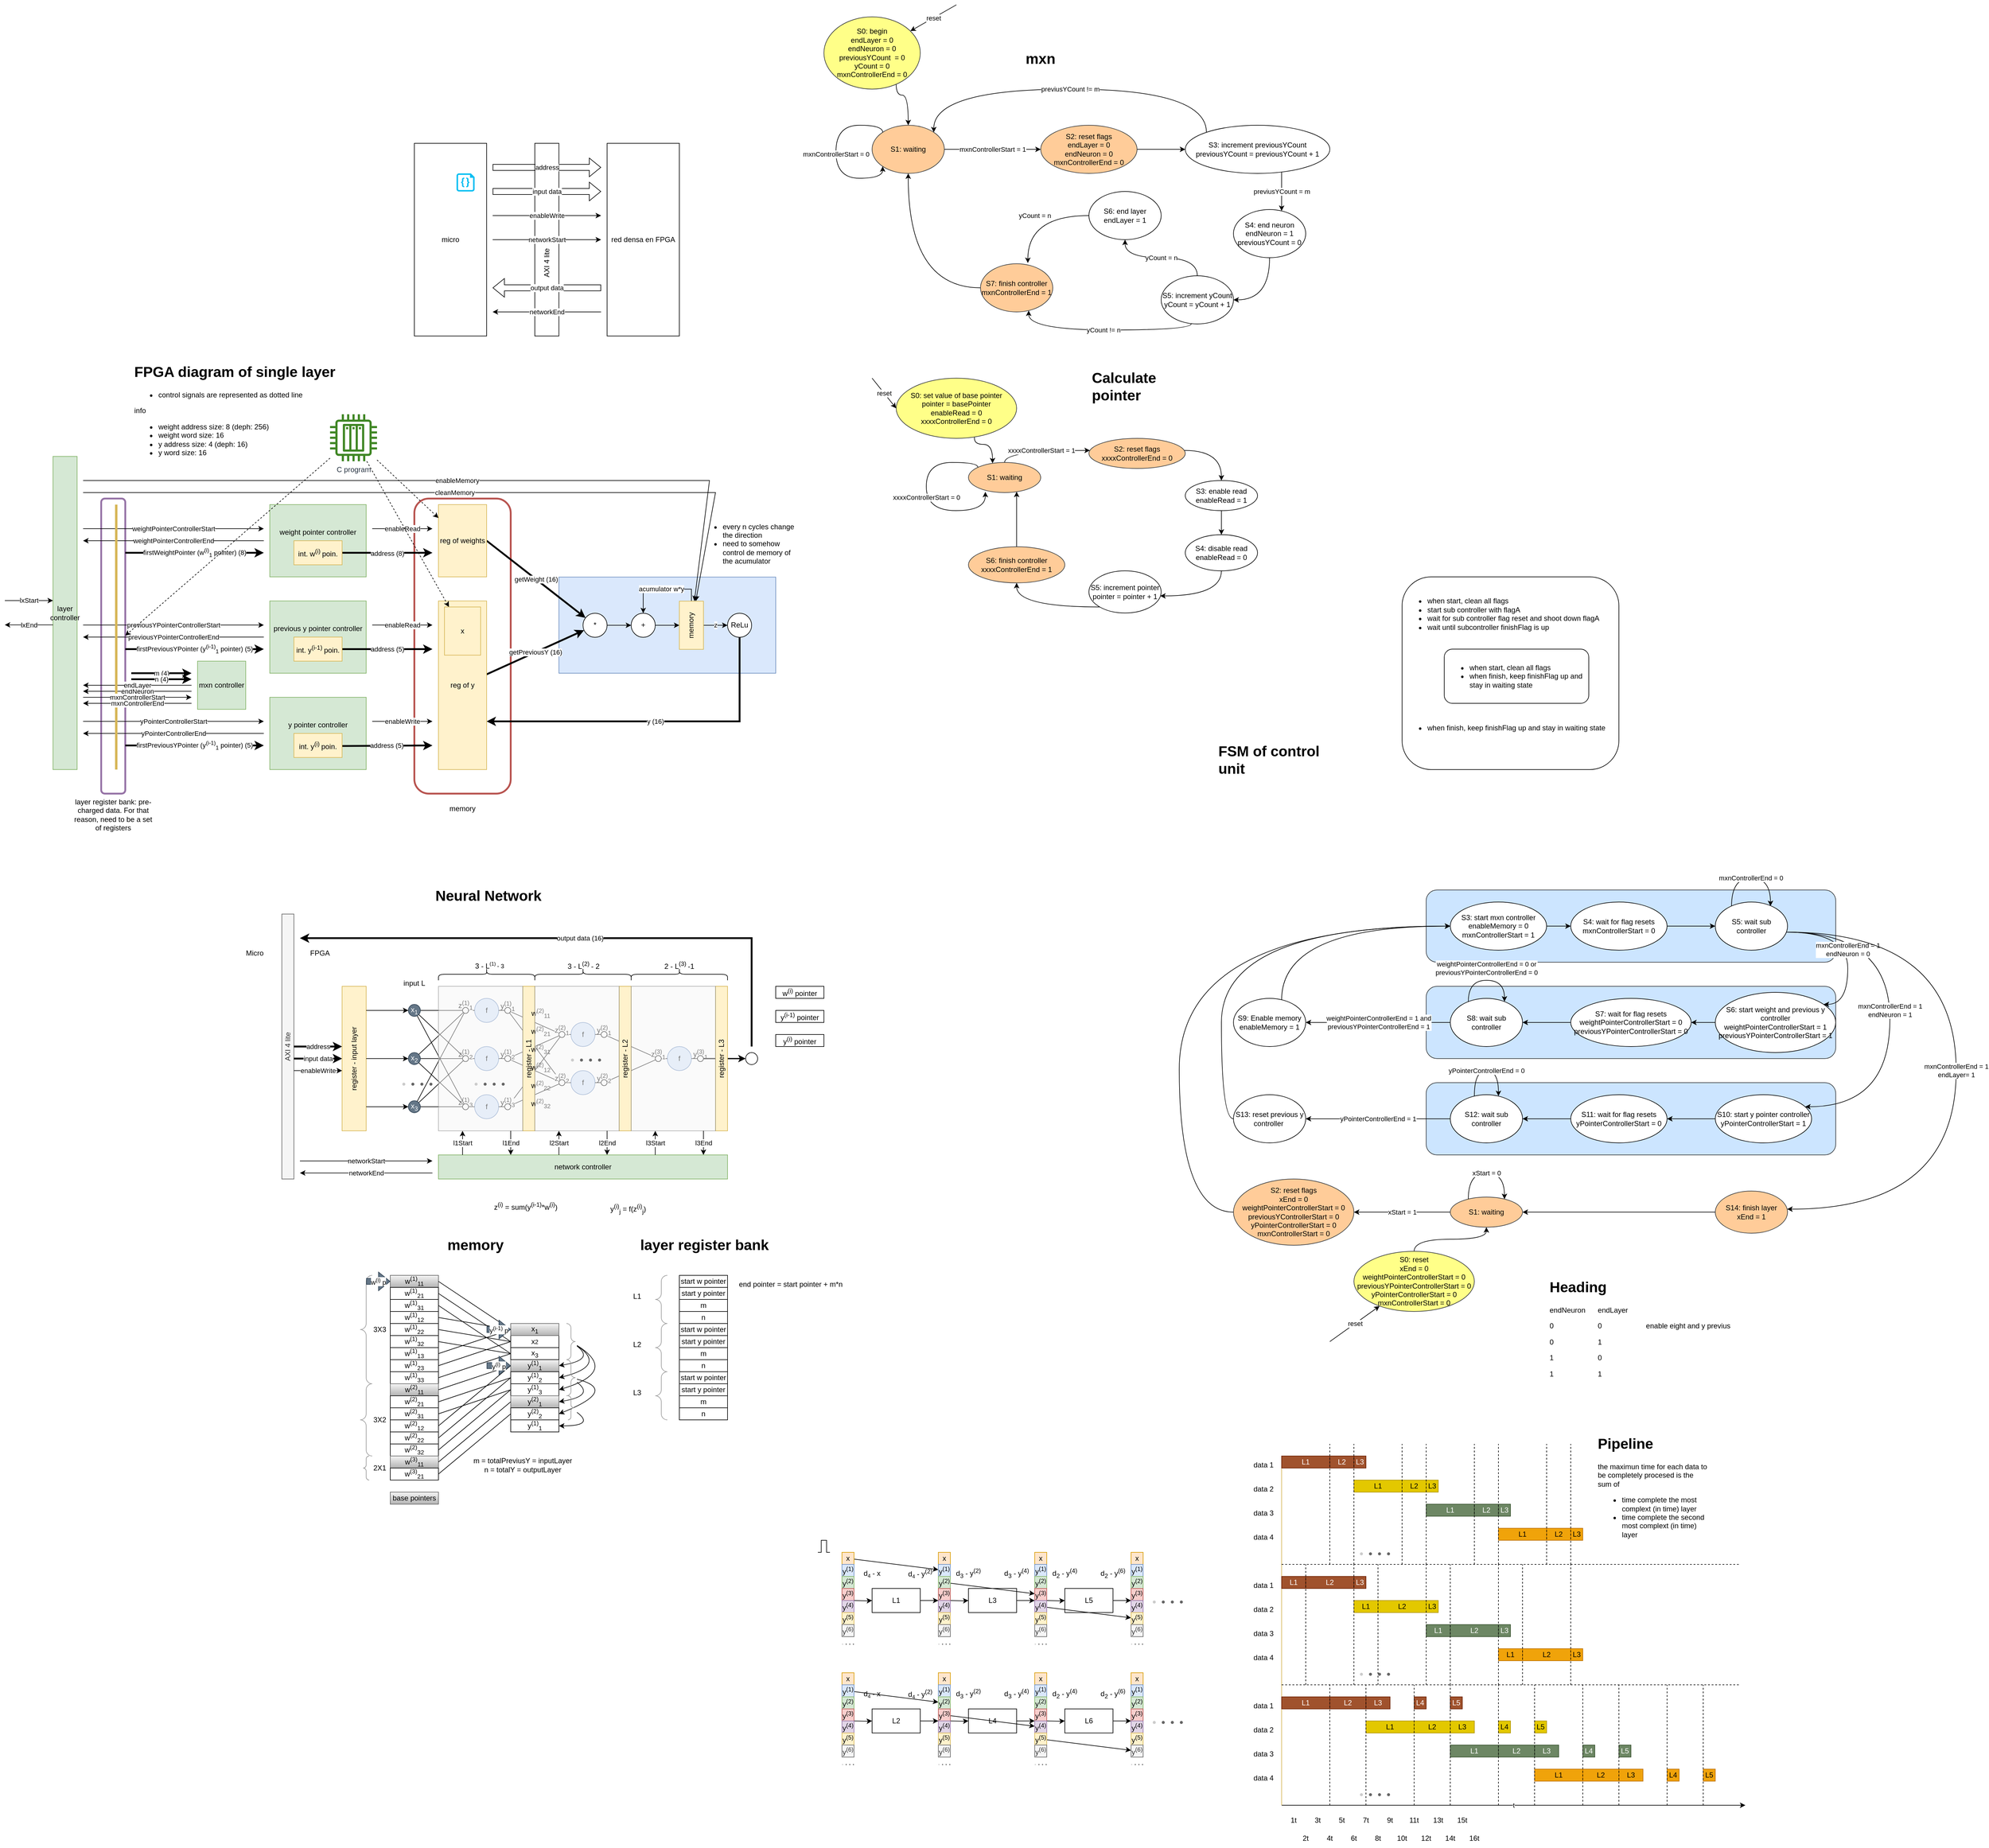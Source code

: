 <mxfile version="21.6.3" type="github">
  <diagram name="Página-1" id="68-ri3t_62zrD-WDxQXu">
    <mxGraphModel dx="1985" dy="1592" grid="1" gridSize="10" guides="0" tooltips="1" connect="1" arrows="1" fold="1" page="1" pageScale="1" pageWidth="827" pageHeight="1169" math="0" shadow="0">
      <root>
        <mxCell id="0" />
        <mxCell id="1" parent="0" />
        <mxCell id="-JwePg1nW6Nzi1G5s1uO-20" value="" style="rounded=1;whiteSpace=wrap;html=1;fillColor=#cce5ff;strokeColor=#36393d;" parent="1" vertex="1">
          <mxGeometry x="2120" y="720" width="680" height="120" as="geometry" />
        </mxCell>
        <mxCell id="-JwePg1nW6Nzi1G5s1uO-19" value="" style="rounded=1;whiteSpace=wrap;html=1;fillColor=#cce5ff;strokeColor=#36393d;" parent="1" vertex="1">
          <mxGeometry x="2120" y="880" width="680" height="120" as="geometry" />
        </mxCell>
        <mxCell id="-JwePg1nW6Nzi1G5s1uO-16" value="" style="rounded=1;whiteSpace=wrap;html=1;fillColor=#cce5ff;strokeColor=#36393d;" parent="1" vertex="1">
          <mxGeometry x="2120" y="1040" width="680" height="120" as="geometry" />
        </mxCell>
        <mxCell id="NHjjjnDl3UXlkUb6KNAD-32" value="" style="rounded=1;whiteSpace=wrap;html=1;strokeWidth=3;strokeColor=#9673a6;" parent="1" vertex="1">
          <mxGeometry x="-80" y="70" width="40" height="490" as="geometry" />
        </mxCell>
        <mxCell id="8xFIW8AcWVv0tGsdDjNo-16" value="" style="rounded=1;whiteSpace=wrap;html=1;strokeColor=#b85450;strokeWidth=3;" parent="1" vertex="1">
          <mxGeometry x="440" y="70" width="160" height="490" as="geometry" />
        </mxCell>
        <mxCell id="t8-O5Rs3jxAdFhY2lbRl-10" value="weight pointer controller&lt;br&gt;&lt;br&gt;&lt;br&gt;" style="rounded=0;whiteSpace=wrap;html=1;fillColor=#d5e8d4;strokeColor=#82b366;" parent="1" vertex="1">
          <mxGeometry x="200" y="80" width="160" height="120" as="geometry" />
        </mxCell>
        <mxCell id="t8-O5Rs3jxAdFhY2lbRl-9" value="previous y pointer controller&lt;br&gt;&lt;br&gt;&lt;br&gt;" style="rounded=0;whiteSpace=wrap;html=1;fillColor=#d5e8d4;strokeColor=#82b366;" parent="1" vertex="1">
          <mxGeometry x="200" y="240" width="160" height="120" as="geometry" />
        </mxCell>
        <mxCell id="t8-O5Rs3jxAdFhY2lbRl-7" value="y pointer controller&lt;br&gt;&lt;br&gt;&lt;br&gt;" style="rounded=0;whiteSpace=wrap;html=1;fillColor=#d5e8d4;strokeColor=#82b366;" parent="1" vertex="1">
          <mxGeometry x="200" y="400" width="160" height="120" as="geometry" />
        </mxCell>
        <mxCell id="cXM49ELqJlq6IrReiL05-63" value="" style="rounded=0;whiteSpace=wrap;html=1;fillColor=#dae8fc;strokeColor=#6c8ebf;" parent="1" vertex="1">
          <mxGeometry x="680" y="200.37" width="360" height="159.63" as="geometry" />
        </mxCell>
        <mxCell id="cXM49ELqJlq6IrReiL05-4" value="micro" style="rounded=0;whiteSpace=wrap;html=1;" parent="1" vertex="1">
          <mxGeometry x="440" y="-520" width="120" height="320" as="geometry" />
        </mxCell>
        <mxCell id="cXM49ELqJlq6IrReiL05-11" value="red densa en FPGA" style="rounded=0;whiteSpace=wrap;html=1;" parent="1" vertex="1">
          <mxGeometry x="760" y="-520" width="120" height="320" as="geometry" />
        </mxCell>
        <mxCell id="cXM49ELqJlq6IrReiL05-14" value="AXI 4 lite&amp;nbsp; &amp;nbsp; &amp;nbsp; &amp;nbsp; &amp;nbsp; &amp;nbsp; &amp;nbsp; &amp;nbsp; &amp;nbsp; &amp;nbsp; &amp;nbsp; &amp;nbsp;" style="rounded=0;whiteSpace=wrap;html=1;rotation=-90;" parent="1" vertex="1">
          <mxGeometry x="500" y="-380" width="320" height="40" as="geometry" />
        </mxCell>
        <mxCell id="cXM49ELqJlq6IrReiL05-25" value="" style="verticalLabelPosition=bottom;html=1;verticalAlign=top;align=center;strokeColor=none;fillColor=#00BEF2;shape=mxgraph.azure.code_file;pointerEvents=1;" parent="1" vertex="1">
          <mxGeometry x="510" y="-470" width="30" height="30" as="geometry" />
        </mxCell>
        <mxCell id="cXM49ELqJlq6IrReiL05-50" style="rounded=0;orthogonalLoop=1;jettySize=auto;html=1;" parent="1" source="cXM49ELqJlq6IrReiL05-42" target="cXM49ELqJlq6IrReiL05-48" edge="1">
          <mxGeometry relative="1" as="geometry" />
        </mxCell>
        <mxCell id="cXM49ELqJlq6IrReiL05-42" value="*" style="ellipse;whiteSpace=wrap;html=1;aspect=fixed;" parent="1" vertex="1">
          <mxGeometry x="720" y="260.37" width="40" height="40" as="geometry" />
        </mxCell>
        <mxCell id="cXM49ELqJlq6IrReiL05-43" value="getWeight (16)" style="endArrow=classic;html=1;rounded=0;exitX=1;exitY=0.5;exitDx=0;exitDy=0;strokeWidth=3;" parent="1" source="z2SttC8pkeUnPTJP8_GX-2" target="cXM49ELqJlq6IrReiL05-42" edge="1">
          <mxGeometry width="50" height="50" relative="1" as="geometry">
            <mxPoint x="555" y="100.37" as="sourcePoint" />
            <mxPoint x="640" y="270.37" as="targetPoint" />
          </mxGeometry>
        </mxCell>
        <mxCell id="cXM49ELqJlq6IrReiL05-54" style="edgeStyle=orthogonalEdgeStyle;rounded=0;orthogonalLoop=1;jettySize=auto;html=1;" parent="1" source="cXM49ELqJlq6IrReiL05-48" target="cXM49ELqJlq6IrReiL05-115" edge="1">
          <mxGeometry relative="1" as="geometry" />
        </mxCell>
        <mxCell id="cXM49ELqJlq6IrReiL05-62" value="acumulator w*y" style="edgeStyle=orthogonalEdgeStyle;rounded=0;orthogonalLoop=1;jettySize=auto;html=1;entryX=0.5;entryY=0;entryDx=0;entryDy=0;" parent="1" source="cXM49ELqJlq6IrReiL05-115" target="cXM49ELqJlq6IrReiL05-48" edge="1">
          <mxGeometry relative="1" as="geometry">
            <mxPoint x="760" y="190.37" as="targetPoint" />
            <Array as="points">
              <mxPoint x="900" y="220.37" />
              <mxPoint x="820" y="220.37" />
            </Array>
          </mxGeometry>
        </mxCell>
        <mxCell id="cXM49ELqJlq6IrReiL05-48" value="+" style="ellipse;whiteSpace=wrap;html=1;aspect=fixed;" parent="1" vertex="1">
          <mxGeometry x="800" y="260.37" width="40" height="40" as="geometry" />
        </mxCell>
        <mxCell id="cXM49ELqJlq6IrReiL05-53" value="ReLu" style="ellipse;whiteSpace=wrap;html=1;aspect=fixed;" parent="1" vertex="1">
          <mxGeometry x="960" y="260.37" width="40" height="40" as="geometry" />
        </mxCell>
        <mxCell id="cXM49ELqJlq6IrReiL05-55" value="y (16)" style="endArrow=classic;html=1;rounded=0;edgeStyle=elbowEdgeStyle;strokeWidth=3;" parent="1" source="cXM49ELqJlq6IrReiL05-53" target="ueNnbmR6eegOaz5hOX_r-89" edge="1">
          <mxGeometry width="50" height="50" relative="1" as="geometry">
            <mxPoint x="900" y="360" as="sourcePoint" />
            <mxPoint x="340.0" y="660" as="targetPoint" />
            <Array as="points">
              <mxPoint x="980" y="440" />
              <mxPoint x="560" y="450" />
              <mxPoint x="900" y="680" />
            </Array>
          </mxGeometry>
        </mxCell>
        <mxCell id="cXM49ELqJlq6IrReiL05-91" value="input L" style="text;html=1;strokeColor=none;fillColor=none;align=center;verticalAlign=middle;whiteSpace=wrap;rounded=0;" parent="1" vertex="1">
          <mxGeometry x="410" y="860" width="60" height="30" as="geometry" />
        </mxCell>
        <mxCell id="cXM49ELqJlq6IrReiL05-92" value="3 - L&lt;span style=&quot;font-size: 10px;&quot;&gt;&lt;sup&gt;(1) &lt;/sup&gt;- 3&lt;/span&gt;" style="text;html=1;strokeColor=none;fillColor=none;align=center;verticalAlign=middle;whiteSpace=wrap;rounded=0;" parent="1" vertex="1">
          <mxGeometry x="535" y="830" width="60" height="30" as="geometry" />
        </mxCell>
        <mxCell id="cXM49ELqJlq6IrReiL05-93" value="3 - L&lt;sup&gt;(2) &lt;/sup&gt;- 2" style="text;html=1;strokeColor=none;fillColor=none;align=center;verticalAlign=middle;whiteSpace=wrap;rounded=0;" parent="1" vertex="1">
          <mxGeometry x="691" y="830" width="60" height="30" as="geometry" />
        </mxCell>
        <mxCell id="cXM49ELqJlq6IrReiL05-110" value="register - input layer" style="rounded=0;whiteSpace=wrap;html=1;rotation=-90;fillColor=#fff2cc;strokeColor=#d6b656;" parent="1" vertex="1">
          <mxGeometry x="220" y="980" width="240" height="40" as="geometry" />
        </mxCell>
        <mxCell id="cXM49ELqJlq6IrReiL05-114" value="Micro&lt;span style=&quot;white-space: pre;&quot;&gt;&#x9;&lt;span style=&quot;white-space: pre;&quot;&gt;&#x9;&lt;/span&gt;&lt;span style=&quot;white-space: pre;&quot;&gt;&#x9;&lt;/span&gt;&lt;/span&gt;FPGA" style="text;html=1;strokeColor=none;fillColor=none;align=center;verticalAlign=middle;whiteSpace=wrap;rounded=0;" parent="1" vertex="1">
          <mxGeometry x="200" y="810" width="60" height="30" as="geometry" />
        </mxCell>
        <mxCell id="cXM49ELqJlq6IrReiL05-116" value="z" style="edgeStyle=orthogonalEdgeStyle;rounded=0;orthogonalLoop=1;jettySize=auto;html=1;" parent="1" source="cXM49ELqJlq6IrReiL05-115" target="cXM49ELqJlq6IrReiL05-53" edge="1">
          <mxGeometry relative="1" as="geometry" />
        </mxCell>
        <mxCell id="cXM49ELqJlq6IrReiL05-115" value="memory" style="rounded=0;whiteSpace=wrap;html=1;rotation=-90;fillColor=#fff2cc;strokeColor=#d6b656;" parent="1" vertex="1">
          <mxGeometry x="860" y="260.37" width="80" height="40" as="geometry" />
        </mxCell>
        <mxCell id="cXM49ELqJlq6IrReiL05-136" value="y&lt;sup&gt;(i)&lt;/sup&gt;&lt;sub&gt;j&lt;/sub&gt; = f(z&lt;sup style=&quot;border-color: var(--border-color);&quot;&gt;(i)&lt;/sup&gt;&lt;span style=&quot;border-color: var(--border-color);&quot;&gt;&lt;sub&gt;j&lt;/sub&gt;&lt;/span&gt;)" style="text;html=1;strokeColor=none;fillColor=none;align=center;verticalAlign=middle;whiteSpace=wrap;rounded=0;" parent="1" vertex="1">
          <mxGeometry x="730" y="1220" width="130" height="60" as="geometry" />
        </mxCell>
        <mxCell id="cXM49ELqJlq6IrReiL05-142" value="z&lt;sup&gt;(i)&lt;/sup&gt; = sum(y&lt;sup&gt;(i-1)&lt;/sup&gt;*w&lt;sup&gt;(i)&lt;/sup&gt;)" style="text;html=1;strokeColor=none;fillColor=none;align=center;verticalAlign=middle;whiteSpace=wrap;rounded=0;" parent="1" vertex="1">
          <mxGeometry x="550" y="1230" width="150" height="30" as="geometry" />
        </mxCell>
        <mxCell id="cXM49ELqJlq6IrReiL05-147" value="2 - L&lt;sup&gt;(3) &lt;/sup&gt;-1" style="text;html=1;strokeColor=none;fillColor=none;align=center;verticalAlign=middle;whiteSpace=wrap;rounded=0;" parent="1" vertex="1">
          <mxGeometry x="850" y="830" width="60" height="30" as="geometry" />
        </mxCell>
        <mxCell id="cXM49ELqJlq6IrReiL05-150" value="AXI 4 lite" style="rounded=0;whiteSpace=wrap;html=1;rotation=-90;fillColor=#f5f5f5;strokeColor=#666666;fontColor=#333333;" parent="1" vertex="1">
          <mxGeometry x="10" y="970" width="440" height="20" as="geometry" />
        </mxCell>
        <mxCell id="VyrQGjFrnwsROVNn3HrQ-6" value="f" style="ellipse;whiteSpace=wrap;html=1;aspect=fixed;fillColor=#dae8fc;strokeColor=#6c8ebf;" parent="1" vertex="1">
          <mxGeometry x="540" y="900" width="40" height="40" as="geometry" />
        </mxCell>
        <mxCell id="VyrQGjFrnwsROVNn3HrQ-10" style="rounded=0;orthogonalLoop=1;jettySize=auto;html=1;endArrow=none;endFill=0;" parent="1" source="VyrQGjFrnwsROVNn3HrQ-7" target="VyrQGjFrnwsROVNn3HrQ-6" edge="1">
          <mxGeometry relative="1" as="geometry">
            <mxPoint x="520" y="907.5" as="targetPoint" />
            <mxPoint x="510" y="932.5" as="sourcePoint" />
          </mxGeometry>
        </mxCell>
        <mxCell id="VyrQGjFrnwsROVNn3HrQ-7" value="&lt;span style=&quot;color: rgb(0, 0, 0); font-family: Helvetica; font-size: 12px; font-style: normal; font-variant-ligatures: normal; font-variant-caps: normal; font-weight: 400; letter-spacing: normal; orphans: 2; text-align: center; text-indent: 0px; text-transform: none; widows: 2; word-spacing: 0px; -webkit-text-stroke-width: 0px; background-color: rgb(251, 251, 251); text-decoration-thickness: initial; text-decoration-style: initial; text-decoration-color: initial; float: none; display: inline !important;&quot;&gt;z&lt;/span&gt;&lt;sup style=&quot;border-color: var(--border-color); color: rgb(0, 0, 0); font-family: Helvetica; font-style: normal; font-variant-ligatures: normal; font-variant-caps: normal; font-weight: 400; letter-spacing: normal; orphans: 2; text-align: center; text-indent: 0px; text-transform: none; widows: 2; word-spacing: 0px; -webkit-text-stroke-width: 0px; background-color: rgb(251, 251, 251); text-decoration-thickness: initial; text-decoration-style: initial; text-decoration-color: initial;&quot;&gt;(1)&lt;/sup&gt;&lt;sub style=&quot;border-color: var(--border-color); color: rgb(0, 0, 0); font-family: Helvetica; font-style: normal; font-variant-ligatures: normal; font-variant-caps: normal; font-weight: 400; letter-spacing: normal; orphans: 2; text-align: center; text-indent: 0px; text-transform: none; widows: 2; word-spacing: 0px; -webkit-text-stroke-width: 0px; background-color: rgb(251, 251, 251); text-decoration-thickness: initial; text-decoration-style: initial; text-decoration-color: initial;&quot;&gt;1&lt;br&gt;&lt;br&gt;&lt;/sub&gt;" style="ellipse;whiteSpace=wrap;html=1;aspect=fixed;" parent="1" vertex="1">
          <mxGeometry x="520" y="915" width="10" height="10" as="geometry" />
        </mxCell>
        <mxCell id="VyrQGjFrnwsROVNn3HrQ-33" style="rounded=0;orthogonalLoop=1;jettySize=auto;html=1;endArrow=none;endFill=0;" parent="1" source="VyrQGjFrnwsROVNn3HrQ-9" target="VyrQGjFrnwsROVNn3HrQ-24" edge="1">
          <mxGeometry relative="1" as="geometry" />
        </mxCell>
        <mxCell id="VyrQGjFrnwsROVNn3HrQ-34" style="rounded=0;orthogonalLoop=1;jettySize=auto;html=1;endArrow=none;endFill=0;" parent="1" source="VyrQGjFrnwsROVNn3HrQ-9" target="VyrQGjFrnwsROVNn3HrQ-29" edge="1">
          <mxGeometry relative="1" as="geometry" />
        </mxCell>
        <mxCell id="VyrQGjFrnwsROVNn3HrQ-9" value="&lt;span style=&quot;color: rgb(0, 0, 0); font-family: Helvetica; font-size: 12px; font-style: normal; font-variant-ligatures: normal; font-variant-caps: normal; font-weight: 400; letter-spacing: normal; orphans: 2; text-align: center; text-indent: 0px; text-transform: none; widows: 2; word-spacing: 0px; -webkit-text-stroke-width: 0px; background-color: rgb(251, 251, 251); text-decoration-thickness: initial; text-decoration-style: initial; text-decoration-color: initial; float: none; display: inline !important;&quot;&gt;y&lt;/span&gt;&lt;sup style=&quot;border-color: var(--border-color); color: rgb(0, 0, 0); font-family: Helvetica; font-style: normal; font-variant-ligatures: normal; font-variant-caps: normal; font-weight: 400; letter-spacing: normal; orphans: 2; text-align: center; text-indent: 0px; text-transform: none; widows: 2; word-spacing: 0px; -webkit-text-stroke-width: 0px; background-color: rgb(251, 251, 251); text-decoration-thickness: initial; text-decoration-style: initial; text-decoration-color: initial;&quot;&gt;(1)&lt;/sup&gt;&lt;sub style=&quot;border-color: var(--border-color); color: rgb(0, 0, 0); font-family: Helvetica; font-style: normal; font-variant-ligatures: normal; font-variant-caps: normal; font-weight: 400; letter-spacing: normal; orphans: 2; text-align: center; text-indent: 0px; text-transform: none; widows: 2; word-spacing: 0px; -webkit-text-stroke-width: 0px; background-color: rgb(251, 251, 251); text-decoration-thickness: initial; text-decoration-style: initial; text-decoration-color: initial;&quot;&gt;1&lt;/sub&gt;&lt;br&gt;&lt;br&gt;" style="ellipse;whiteSpace=wrap;html=1;aspect=fixed;" parent="1" vertex="1">
          <mxGeometry x="590" y="915" width="10" height="10" as="geometry" />
        </mxCell>
        <mxCell id="VyrQGjFrnwsROVNn3HrQ-11" value="" style="endArrow=none;html=1;rounded=0;" parent="1" source="VyrQGjFrnwsROVNn3HrQ-6" target="VyrQGjFrnwsROVNn3HrQ-9" edge="1">
          <mxGeometry width="50" height="50" relative="1" as="geometry">
            <mxPoint x="500" y="950" as="sourcePoint" />
            <mxPoint x="550" y="900" as="targetPoint" />
          </mxGeometry>
        </mxCell>
        <mxCell id="VyrQGjFrnwsROVNn3HrQ-12" value="f" style="ellipse;whiteSpace=wrap;html=1;aspect=fixed;fillColor=#dae8fc;strokeColor=#6c8ebf;" parent="1" vertex="1">
          <mxGeometry x="540" y="980" width="40" height="40" as="geometry" />
        </mxCell>
        <mxCell id="VyrQGjFrnwsROVNn3HrQ-13" style="rounded=0;orthogonalLoop=1;jettySize=auto;html=1;endArrow=none;endFill=0;" parent="1" source="VyrQGjFrnwsROVNn3HrQ-14" target="VyrQGjFrnwsROVNn3HrQ-12" edge="1">
          <mxGeometry relative="1" as="geometry">
            <mxPoint x="520" y="987.5" as="targetPoint" />
            <mxPoint x="510" y="1012.5" as="sourcePoint" />
          </mxGeometry>
        </mxCell>
        <mxCell id="VyrQGjFrnwsROVNn3HrQ-14" value="&lt;span style=&quot;color: rgb(0, 0, 0); font-family: Helvetica; font-size: 12px; font-style: normal; font-variant-ligatures: normal; font-variant-caps: normal; font-weight: 400; letter-spacing: normal; orphans: 2; text-align: center; text-indent: 0px; text-transform: none; widows: 2; word-spacing: 0px; -webkit-text-stroke-width: 0px; background-color: rgb(251, 251, 251); text-decoration-thickness: initial; text-decoration-style: initial; text-decoration-color: initial; float: none; display: inline !important;&quot;&gt;z&lt;/span&gt;&lt;sup style=&quot;border-color: var(--border-color); color: rgb(0, 0, 0); font-family: Helvetica; font-style: normal; font-variant-ligatures: normal; font-variant-caps: normal; font-weight: 400; letter-spacing: normal; orphans: 2; text-align: center; text-indent: 0px; text-transform: none; widows: 2; word-spacing: 0px; -webkit-text-stroke-width: 0px; background-color: rgb(251, 251, 251); text-decoration-thickness: initial; text-decoration-style: initial; text-decoration-color: initial;&quot;&gt;(1)&lt;/sup&gt;&lt;sub style=&quot;border-color: var(--border-color); color: rgb(0, 0, 0); font-family: Helvetica; font-style: normal; font-variant-ligatures: normal; font-variant-caps: normal; font-weight: 400; letter-spacing: normal; orphans: 2; text-align: center; text-indent: 0px; text-transform: none; widows: 2; word-spacing: 0px; -webkit-text-stroke-width: 0px; background-color: rgb(251, 251, 251); text-decoration-thickness: initial; text-decoration-style: initial; text-decoration-color: initial;&quot;&gt;2&lt;br&gt;&lt;/sub&gt;&lt;br&gt;" style="ellipse;whiteSpace=wrap;html=1;aspect=fixed;" parent="1" vertex="1">
          <mxGeometry x="520" y="995" width="10" height="10" as="geometry" />
        </mxCell>
        <mxCell id="VyrQGjFrnwsROVNn3HrQ-35" style="rounded=0;orthogonalLoop=1;jettySize=auto;html=1;endArrow=none;endFill=0;" parent="1" source="VyrQGjFrnwsROVNn3HrQ-15" target="VyrQGjFrnwsROVNn3HrQ-24" edge="1">
          <mxGeometry relative="1" as="geometry" />
        </mxCell>
        <mxCell id="VyrQGjFrnwsROVNn3HrQ-36" style="rounded=0;orthogonalLoop=1;jettySize=auto;html=1;endArrow=none;endFill=0;" parent="1" source="VyrQGjFrnwsROVNn3HrQ-15" target="VyrQGjFrnwsROVNn3HrQ-29" edge="1">
          <mxGeometry relative="1" as="geometry" />
        </mxCell>
        <mxCell id="VyrQGjFrnwsROVNn3HrQ-15" value="&lt;span style=&quot;color: rgb(0, 0, 0); font-family: Helvetica; font-size: 12px; font-style: normal; font-variant-ligatures: normal; font-variant-caps: normal; font-weight: 400; letter-spacing: normal; orphans: 2; text-align: center; text-indent: 0px; text-transform: none; widows: 2; word-spacing: 0px; -webkit-text-stroke-width: 0px; background-color: rgb(251, 251, 251); text-decoration-thickness: initial; text-decoration-style: initial; text-decoration-color: initial; float: none; display: inline !important;&quot;&gt;y&lt;/span&gt;&lt;sup style=&quot;border-color: var(--border-color); color: rgb(0, 0, 0); font-family: Helvetica; font-style: normal; font-variant-ligatures: normal; font-variant-caps: normal; font-weight: 400; letter-spacing: normal; orphans: 2; text-align: center; text-indent: 0px; text-transform: none; widows: 2; word-spacing: 0px; -webkit-text-stroke-width: 0px; background-color: rgb(251, 251, 251); text-decoration-thickness: initial; text-decoration-style: initial; text-decoration-color: initial;&quot;&gt;(1)&lt;/sup&gt;&lt;sub style=&quot;border-color: var(--border-color); color: rgb(0, 0, 0); font-family: Helvetica; font-style: normal; font-variant-ligatures: normal; font-variant-caps: normal; font-weight: 400; letter-spacing: normal; orphans: 2; text-align: center; text-indent: 0px; text-transform: none; widows: 2; word-spacing: 0px; -webkit-text-stroke-width: 0px; background-color: rgb(251, 251, 251); text-decoration-thickness: initial; text-decoration-style: initial; text-decoration-color: initial;&quot;&gt;2&lt;/sub&gt;&lt;br&gt;&lt;br&gt;" style="ellipse;whiteSpace=wrap;html=1;aspect=fixed;" parent="1" vertex="1">
          <mxGeometry x="590" y="995" width="10" height="10" as="geometry" />
        </mxCell>
        <mxCell id="VyrQGjFrnwsROVNn3HrQ-16" value="" style="endArrow=none;html=1;rounded=0;" parent="1" source="VyrQGjFrnwsROVNn3HrQ-12" target="VyrQGjFrnwsROVNn3HrQ-15" edge="1">
          <mxGeometry width="50" height="50" relative="1" as="geometry">
            <mxPoint x="500" y="1030" as="sourcePoint" />
            <mxPoint x="550" y="980" as="targetPoint" />
          </mxGeometry>
        </mxCell>
        <mxCell id="VyrQGjFrnwsROVNn3HrQ-17" value="f" style="ellipse;whiteSpace=wrap;html=1;aspect=fixed;fillColor=#dae8fc;strokeColor=#6c8ebf;" parent="1" vertex="1">
          <mxGeometry x="540" y="1060" width="40" height="40" as="geometry" />
        </mxCell>
        <mxCell id="VyrQGjFrnwsROVNn3HrQ-18" style="rounded=0;orthogonalLoop=1;jettySize=auto;html=1;endArrow=none;endFill=0;" parent="1" source="VyrQGjFrnwsROVNn3HrQ-19" target="VyrQGjFrnwsROVNn3HrQ-17" edge="1">
          <mxGeometry relative="1" as="geometry">
            <mxPoint x="520" y="1067.5" as="targetPoint" />
            <mxPoint x="510" y="1092.5" as="sourcePoint" />
          </mxGeometry>
        </mxCell>
        <mxCell id="VyrQGjFrnwsROVNn3HrQ-19" value="&lt;span style=&quot;color: rgb(0, 0, 0); font-family: Helvetica; font-size: 12px; font-style: normal; font-variant-ligatures: normal; font-variant-caps: normal; font-weight: 400; letter-spacing: normal; orphans: 2; text-align: center; text-indent: 0px; text-transform: none; widows: 2; word-spacing: 0px; -webkit-text-stroke-width: 0px; background-color: rgb(251, 251, 251); text-decoration-thickness: initial; text-decoration-style: initial; text-decoration-color: initial; float: none; display: inline !important;&quot;&gt;z&lt;/span&gt;&lt;sup style=&quot;border-color: var(--border-color); color: rgb(0, 0, 0); font-family: Helvetica; font-style: normal; font-variant-ligatures: normal; font-variant-caps: normal; font-weight: 400; letter-spacing: normal; orphans: 2; text-align: center; text-indent: 0px; text-transform: none; widows: 2; word-spacing: 0px; -webkit-text-stroke-width: 0px; background-color: rgb(251, 251, 251); text-decoration-thickness: initial; text-decoration-style: initial; text-decoration-color: initial;&quot;&gt;(1)&lt;/sup&gt;&lt;span style=&quot;border-color: var(--border-color); color: rgb(0, 0, 0); font-family: Helvetica; font-style: normal; font-variant-ligatures: normal; font-variant-caps: normal; font-weight: 400; letter-spacing: normal; orphans: 2; text-align: center; text-indent: 0px; text-transform: none; widows: 2; word-spacing: 0px; -webkit-text-stroke-width: 0px; background-color: rgb(251, 251, 251); text-decoration-thickness: initial; text-decoration-style: initial; text-decoration-color: initial;&quot;&gt;&lt;sub&gt;3&lt;/sub&gt;&lt;/span&gt;&lt;br&gt;&lt;br&gt;" style="ellipse;whiteSpace=wrap;html=1;aspect=fixed;" parent="1" vertex="1">
          <mxGeometry x="520" y="1075" width="10" height="10" as="geometry" />
        </mxCell>
        <mxCell id="VyrQGjFrnwsROVNn3HrQ-37" style="rounded=0;orthogonalLoop=1;jettySize=auto;html=1;endArrow=none;endFill=0;" parent="1" source="VyrQGjFrnwsROVNn3HrQ-20" target="VyrQGjFrnwsROVNn3HrQ-29" edge="1">
          <mxGeometry relative="1" as="geometry" />
        </mxCell>
        <mxCell id="VyrQGjFrnwsROVNn3HrQ-71" style="rounded=0;orthogonalLoop=1;jettySize=auto;html=1;endArrow=none;endFill=0;" parent="1" source="VyrQGjFrnwsROVNn3HrQ-20" target="VyrQGjFrnwsROVNn3HrQ-24" edge="1">
          <mxGeometry relative="1" as="geometry" />
        </mxCell>
        <mxCell id="VyrQGjFrnwsROVNn3HrQ-20" value="&lt;span style=&quot;color: rgb(0, 0, 0); font-family: Helvetica; font-size: 12px; font-style: normal; font-variant-ligatures: normal; font-variant-caps: normal; font-weight: 400; letter-spacing: normal; orphans: 2; text-align: center; text-indent: 0px; text-transform: none; widows: 2; word-spacing: 0px; -webkit-text-stroke-width: 0px; background-color: rgb(251, 251, 251); text-decoration-thickness: initial; text-decoration-style: initial; text-decoration-color: initial; float: none; display: inline !important;&quot;&gt;y&lt;/span&gt;&lt;sup style=&quot;border-color: var(--border-color); color: rgb(0, 0, 0); font-family: Helvetica; font-style: normal; font-variant-ligatures: normal; font-variant-caps: normal; font-weight: 400; letter-spacing: normal; orphans: 2; text-align: center; text-indent: 0px; text-transform: none; widows: 2; word-spacing: 0px; -webkit-text-stroke-width: 0px; background-color: rgb(251, 251, 251); text-decoration-thickness: initial; text-decoration-style: initial; text-decoration-color: initial;&quot;&gt;(1)&lt;/sup&gt;&lt;span style=&quot;border-color: var(--border-color); color: rgb(0, 0, 0); font-family: Helvetica; font-style: normal; font-variant-ligatures: normal; font-variant-caps: normal; font-weight: 400; letter-spacing: normal; orphans: 2; text-align: center; text-indent: 0px; text-transform: none; widows: 2; word-spacing: 0px; -webkit-text-stroke-width: 0px; background-color: rgb(251, 251, 251); text-decoration-thickness: initial; text-decoration-style: initial; text-decoration-color: initial;&quot;&gt;&lt;sub&gt;3&lt;/sub&gt;&lt;/span&gt;&lt;br&gt;&lt;br&gt;" style="ellipse;whiteSpace=wrap;html=1;aspect=fixed;" parent="1" vertex="1">
          <mxGeometry x="590" y="1075" width="10" height="10" as="geometry" />
        </mxCell>
        <mxCell id="VyrQGjFrnwsROVNn3HrQ-21" value="" style="endArrow=none;html=1;rounded=0;" parent="1" source="VyrQGjFrnwsROVNn3HrQ-17" target="VyrQGjFrnwsROVNn3HrQ-20" edge="1">
          <mxGeometry width="50" height="50" relative="1" as="geometry">
            <mxPoint x="500" y="1110" as="sourcePoint" />
            <mxPoint x="550" y="1060" as="targetPoint" />
          </mxGeometry>
        </mxCell>
        <mxCell id="VyrQGjFrnwsROVNn3HrQ-22" value="f" style="ellipse;whiteSpace=wrap;html=1;aspect=fixed;fillColor=#dae8fc;strokeColor=#6c8ebf;" parent="1" vertex="1">
          <mxGeometry x="700" y="940" width="40" height="40" as="geometry" />
        </mxCell>
        <mxCell id="VyrQGjFrnwsROVNn3HrQ-23" style="rounded=0;orthogonalLoop=1;jettySize=auto;html=1;endArrow=none;endFill=0;" parent="1" source="VyrQGjFrnwsROVNn3HrQ-24" target="VyrQGjFrnwsROVNn3HrQ-22" edge="1">
          <mxGeometry relative="1" as="geometry">
            <mxPoint x="680" y="947.5" as="targetPoint" />
            <mxPoint x="670" y="972.5" as="sourcePoint" />
          </mxGeometry>
        </mxCell>
        <mxCell id="VyrQGjFrnwsROVNn3HrQ-24" value="&lt;span style=&quot;color: rgb(0, 0, 0); font-family: Helvetica; font-size: 12px; font-style: normal; font-variant-ligatures: normal; font-variant-caps: normal; font-weight: 400; letter-spacing: normal; orphans: 2; text-align: center; text-indent: 0px; text-transform: none; widows: 2; word-spacing: 0px; -webkit-text-stroke-width: 0px; background-color: rgb(251, 251, 251); text-decoration-thickness: initial; text-decoration-style: initial; text-decoration-color: initial; float: none; display: inline !important;&quot;&gt;z&lt;/span&gt;&lt;sup style=&quot;border-color: var(--border-color); color: rgb(0, 0, 0); font-family: Helvetica; font-style: normal; font-variant-ligatures: normal; font-variant-caps: normal; font-weight: 400; letter-spacing: normal; orphans: 2; text-align: center; text-indent: 0px; text-transform: none; widows: 2; word-spacing: 0px; -webkit-text-stroke-width: 0px; background-color: rgb(251, 251, 251); text-decoration-thickness: initial; text-decoration-style: initial; text-decoration-color: initial;&quot;&gt;(2)&lt;/sup&gt;&lt;sub style=&quot;border-color: var(--border-color); color: rgb(0, 0, 0); font-family: Helvetica; font-style: normal; font-variant-ligatures: normal; font-variant-caps: normal; font-weight: 400; letter-spacing: normal; orphans: 2; text-align: center; text-indent: 0px; text-transform: none; widows: 2; word-spacing: 0px; -webkit-text-stroke-width: 0px; background-color: rgb(251, 251, 251); text-decoration-thickness: initial; text-decoration-style: initial; text-decoration-color: initial;&quot;&gt;1&lt;/sub&gt;&lt;br&gt;&lt;br&gt;" style="ellipse;whiteSpace=wrap;html=1;aspect=fixed;" parent="1" vertex="1">
          <mxGeometry x="680" y="955" width="10" height="10" as="geometry" />
        </mxCell>
        <mxCell id="VyrQGjFrnwsROVNn3HrQ-44" style="rounded=0;orthogonalLoop=1;jettySize=auto;html=1;endArrow=none;endFill=0;" parent="1" source="VyrQGjFrnwsROVNn3HrQ-25" target="VyrQGjFrnwsROVNn3HrQ-41" edge="1">
          <mxGeometry relative="1" as="geometry" />
        </mxCell>
        <mxCell id="VyrQGjFrnwsROVNn3HrQ-25" value="&lt;span style=&quot;color: rgb(0, 0, 0); font-family: Helvetica; font-size: 12px; font-style: normal; font-variant-ligatures: normal; font-variant-caps: normal; font-weight: 400; letter-spacing: normal; orphans: 2; text-align: center; text-indent: 0px; text-transform: none; widows: 2; word-spacing: 0px; -webkit-text-stroke-width: 0px; background-color: rgb(251, 251, 251); text-decoration-thickness: initial; text-decoration-style: initial; text-decoration-color: initial; float: none; display: inline !important;&quot;&gt;y&lt;/span&gt;&lt;sup style=&quot;border-color: var(--border-color); color: rgb(0, 0, 0); font-family: Helvetica; font-style: normal; font-variant-ligatures: normal; font-variant-caps: normal; font-weight: 400; letter-spacing: normal; orphans: 2; text-align: center; text-indent: 0px; text-transform: none; widows: 2; word-spacing: 0px; -webkit-text-stroke-width: 0px; background-color: rgb(251, 251, 251); text-decoration-thickness: initial; text-decoration-style: initial; text-decoration-color: initial;&quot;&gt;(2)&lt;/sup&gt;&lt;sub style=&quot;border-color: var(--border-color); color: rgb(0, 0, 0); font-family: Helvetica; font-style: normal; font-variant-ligatures: normal; font-variant-caps: normal; font-weight: 400; letter-spacing: normal; orphans: 2; text-align: center; text-indent: 0px; text-transform: none; widows: 2; word-spacing: 0px; -webkit-text-stroke-width: 0px; background-color: rgb(251, 251, 251); text-decoration-thickness: initial; text-decoration-style: initial; text-decoration-color: initial;&quot;&gt;1&lt;/sub&gt;&lt;br&gt;&lt;br&gt;" style="ellipse;whiteSpace=wrap;html=1;aspect=fixed;" parent="1" vertex="1">
          <mxGeometry x="750" y="955" width="10" height="10" as="geometry" />
        </mxCell>
        <mxCell id="VyrQGjFrnwsROVNn3HrQ-26" value="" style="endArrow=none;html=1;rounded=0;" parent="1" source="VyrQGjFrnwsROVNn3HrQ-22" target="VyrQGjFrnwsROVNn3HrQ-25" edge="1">
          <mxGeometry width="50" height="50" relative="1" as="geometry">
            <mxPoint x="660" y="990" as="sourcePoint" />
            <mxPoint x="710" y="940" as="targetPoint" />
          </mxGeometry>
        </mxCell>
        <mxCell id="VyrQGjFrnwsROVNn3HrQ-27" value="f" style="ellipse;whiteSpace=wrap;html=1;aspect=fixed;fillColor=#dae8fc;strokeColor=#6c8ebf;" parent="1" vertex="1">
          <mxGeometry x="700" y="1020" width="40" height="40" as="geometry" />
        </mxCell>
        <mxCell id="VyrQGjFrnwsROVNn3HrQ-28" style="rounded=0;orthogonalLoop=1;jettySize=auto;html=1;endArrow=none;endFill=0;" parent="1" source="VyrQGjFrnwsROVNn3HrQ-29" target="VyrQGjFrnwsROVNn3HrQ-27" edge="1">
          <mxGeometry relative="1" as="geometry">
            <mxPoint x="680" y="1027.5" as="targetPoint" />
            <mxPoint x="670" y="1052.5" as="sourcePoint" />
          </mxGeometry>
        </mxCell>
        <mxCell id="VyrQGjFrnwsROVNn3HrQ-29" value="&lt;span style=&quot;color: rgb(0, 0, 0); font-family: Helvetica; font-size: 12px; font-style: normal; font-variant-ligatures: normal; font-variant-caps: normal; font-weight: 400; letter-spacing: normal; orphans: 2; text-align: center; text-indent: 0px; text-transform: none; widows: 2; word-spacing: 0px; -webkit-text-stroke-width: 0px; background-color: rgb(251, 251, 251); text-decoration-thickness: initial; text-decoration-style: initial; text-decoration-color: initial; float: none; display: inline !important;&quot;&gt;z&lt;/span&gt;&lt;sup style=&quot;border-color: var(--border-color); color: rgb(0, 0, 0); font-family: Helvetica; font-style: normal; font-variant-ligatures: normal; font-variant-caps: normal; font-weight: 400; letter-spacing: normal; orphans: 2; text-align: center; text-indent: 0px; text-transform: none; widows: 2; word-spacing: 0px; -webkit-text-stroke-width: 0px; background-color: rgb(251, 251, 251); text-decoration-thickness: initial; text-decoration-style: initial; text-decoration-color: initial;&quot;&gt;(2)&lt;/sup&gt;&lt;span style=&quot;border-color: var(--border-color); color: rgb(0, 0, 0); font-family: Helvetica; font-style: normal; font-variant-ligatures: normal; font-variant-caps: normal; font-weight: 400; letter-spacing: normal; orphans: 2; text-align: center; text-indent: 0px; text-transform: none; widows: 2; word-spacing: 0px; -webkit-text-stroke-width: 0px; background-color: rgb(251, 251, 251); text-decoration-thickness: initial; text-decoration-style: initial; text-decoration-color: initial;&quot;&gt;&lt;sub&gt;2&lt;/sub&gt;&lt;/span&gt;&lt;br&gt;&lt;br&gt;" style="ellipse;whiteSpace=wrap;html=1;aspect=fixed;" parent="1" vertex="1">
          <mxGeometry x="680" y="1035" width="10" height="10" as="geometry" />
        </mxCell>
        <mxCell id="VyrQGjFrnwsROVNn3HrQ-45" style="rounded=0;orthogonalLoop=1;jettySize=auto;html=1;endArrow=none;endFill=0;" parent="1" source="VyrQGjFrnwsROVNn3HrQ-30" target="VyrQGjFrnwsROVNn3HrQ-41" edge="1">
          <mxGeometry relative="1" as="geometry" />
        </mxCell>
        <mxCell id="VyrQGjFrnwsROVNn3HrQ-30" value="&lt;span style=&quot;color: rgb(0, 0, 0); font-family: Helvetica; font-size: 12px; font-style: normal; font-variant-ligatures: normal; font-variant-caps: normal; font-weight: 400; letter-spacing: normal; orphans: 2; text-align: center; text-indent: 0px; text-transform: none; widows: 2; word-spacing: 0px; -webkit-text-stroke-width: 0px; background-color: rgb(251, 251, 251); text-decoration-thickness: initial; text-decoration-style: initial; text-decoration-color: initial; float: none; display: inline !important;&quot;&gt;y&lt;/span&gt;&lt;sup style=&quot;border-color: var(--border-color); color: rgb(0, 0, 0); font-family: Helvetica; font-style: normal; font-variant-ligatures: normal; font-variant-caps: normal; font-weight: 400; letter-spacing: normal; orphans: 2; text-align: center; text-indent: 0px; text-transform: none; widows: 2; word-spacing: 0px; -webkit-text-stroke-width: 0px; background-color: rgb(251, 251, 251); text-decoration-thickness: initial; text-decoration-style: initial; text-decoration-color: initial;&quot;&gt;(2)&lt;/sup&gt;&lt;span style=&quot;border-color: var(--border-color); color: rgb(0, 0, 0); font-family: Helvetica; font-style: normal; font-variant-ligatures: normal; font-variant-caps: normal; font-weight: 400; letter-spacing: normal; orphans: 2; text-align: center; text-indent: 0px; text-transform: none; widows: 2; word-spacing: 0px; -webkit-text-stroke-width: 0px; background-color: rgb(251, 251, 251); text-decoration-thickness: initial; text-decoration-style: initial; text-decoration-color: initial;&quot;&gt;&lt;sub&gt;2&lt;br&gt;&lt;/sub&gt;&lt;/span&gt;&lt;br&gt;" style="ellipse;whiteSpace=wrap;html=1;aspect=fixed;" parent="1" vertex="1">
          <mxGeometry x="750" y="1035" width="10" height="10" as="geometry" />
        </mxCell>
        <mxCell id="VyrQGjFrnwsROVNn3HrQ-31" value="" style="endArrow=none;html=1;rounded=0;" parent="1" source="VyrQGjFrnwsROVNn3HrQ-27" target="VyrQGjFrnwsROVNn3HrQ-30" edge="1">
          <mxGeometry width="50" height="50" relative="1" as="geometry">
            <mxPoint x="660" y="1070" as="sourcePoint" />
            <mxPoint x="710" y="1020" as="targetPoint" />
          </mxGeometry>
        </mxCell>
        <mxCell id="VyrQGjFrnwsROVNn3HrQ-39" value="f" style="ellipse;whiteSpace=wrap;html=1;aspect=fixed;fillColor=#dae8fc;strokeColor=#6c8ebf;" parent="1" vertex="1">
          <mxGeometry x="860" y="980" width="40" height="40" as="geometry" />
        </mxCell>
        <mxCell id="VyrQGjFrnwsROVNn3HrQ-40" style="rounded=0;orthogonalLoop=1;jettySize=auto;html=1;endArrow=none;endFill=0;" parent="1" source="VyrQGjFrnwsROVNn3HrQ-41" target="VyrQGjFrnwsROVNn3HrQ-39" edge="1">
          <mxGeometry relative="1" as="geometry">
            <mxPoint x="840" y="987.5" as="targetPoint" />
            <mxPoint x="830" y="1012.5" as="sourcePoint" />
          </mxGeometry>
        </mxCell>
        <mxCell id="VyrQGjFrnwsROVNn3HrQ-41" value="&lt;span style=&quot;color: rgb(0, 0, 0); font-family: Helvetica; font-size: 12px; font-style: normal; font-variant-ligatures: normal; font-variant-caps: normal; font-weight: 400; letter-spacing: normal; orphans: 2; text-align: center; text-indent: 0px; text-transform: none; widows: 2; word-spacing: 0px; -webkit-text-stroke-width: 0px; background-color: rgb(251, 251, 251); text-decoration-thickness: initial; text-decoration-style: initial; text-decoration-color: initial; float: none; display: inline !important;&quot;&gt;z&lt;/span&gt;&lt;sup style=&quot;border-color: var(--border-color); color: rgb(0, 0, 0); font-family: Helvetica; font-style: normal; font-variant-ligatures: normal; font-variant-caps: normal; font-weight: 400; letter-spacing: normal; orphans: 2; text-align: center; text-indent: 0px; text-transform: none; widows: 2; word-spacing: 0px; -webkit-text-stroke-width: 0px; background-color: rgb(251, 251, 251); text-decoration-thickness: initial; text-decoration-style: initial; text-decoration-color: initial;&quot;&gt;(3)&lt;/sup&gt;&lt;sub style=&quot;border-color: var(--border-color); color: rgb(0, 0, 0); font-family: Helvetica; font-style: normal; font-variant-ligatures: normal; font-variant-caps: normal; font-weight: 400; letter-spacing: normal; orphans: 2; text-align: center; text-indent: 0px; text-transform: none; widows: 2; word-spacing: 0px; -webkit-text-stroke-width: 0px; background-color: rgb(251, 251, 251); text-decoration-thickness: initial; text-decoration-style: initial; text-decoration-color: initial;&quot;&gt;1&lt;/sub&gt;&lt;br&gt;&lt;br&gt;" style="ellipse;whiteSpace=wrap;html=1;aspect=fixed;" parent="1" vertex="1">
          <mxGeometry x="840" y="995" width="10" height="10" as="geometry" />
        </mxCell>
        <mxCell id="VyrQGjFrnwsROVNn3HrQ-42" value="&lt;span style=&quot;color: rgb(0, 0, 0); font-family: Helvetica; font-size: 12px; font-style: normal; font-variant-ligatures: normal; font-variant-caps: normal; font-weight: 400; letter-spacing: normal; orphans: 2; text-align: center; text-indent: 0px; text-transform: none; widows: 2; word-spacing: 0px; -webkit-text-stroke-width: 0px; background-color: rgb(251, 251, 251); text-decoration-thickness: initial; text-decoration-style: initial; text-decoration-color: initial; float: none; display: inline !important;&quot;&gt;y&lt;/span&gt;&lt;sup style=&quot;border-color: var(--border-color); color: rgb(0, 0, 0); font-family: Helvetica; font-style: normal; font-variant-ligatures: normal; font-variant-caps: normal; font-weight: 400; letter-spacing: normal; orphans: 2; text-align: center; text-indent: 0px; text-transform: none; widows: 2; word-spacing: 0px; -webkit-text-stroke-width: 0px; background-color: rgb(251, 251, 251); text-decoration-thickness: initial; text-decoration-style: initial; text-decoration-color: initial;&quot;&gt;(3)&lt;/sup&gt;&lt;sub style=&quot;border-color: var(--border-color); color: rgb(0, 0, 0); font-family: Helvetica; font-style: normal; font-variant-ligatures: normal; font-variant-caps: normal; font-weight: 400; letter-spacing: normal; orphans: 2; text-align: center; text-indent: 0px; text-transform: none; widows: 2; word-spacing: 0px; -webkit-text-stroke-width: 0px; background-color: rgb(251, 251, 251); text-decoration-thickness: initial; text-decoration-style: initial; text-decoration-color: initial;&quot;&gt;1&lt;/sub&gt;&lt;br&gt;&lt;br&gt;" style="ellipse;whiteSpace=wrap;html=1;aspect=fixed;" parent="1" vertex="1">
          <mxGeometry x="910" y="995" width="10" height="10" as="geometry" />
        </mxCell>
        <mxCell id="VyrQGjFrnwsROVNn3HrQ-43" value="" style="endArrow=none;html=1;rounded=0;" parent="1" source="VyrQGjFrnwsROVNn3HrQ-39" target="VyrQGjFrnwsROVNn3HrQ-42" edge="1">
          <mxGeometry width="50" height="50" relative="1" as="geometry">
            <mxPoint x="820" y="1030" as="sourcePoint" />
            <mxPoint x="870" y="980" as="targetPoint" />
          </mxGeometry>
        </mxCell>
        <mxCell id="VyrQGjFrnwsROVNn3HrQ-48" value="register - L1" style="rounded=0;whiteSpace=wrap;html=1;rotation=-90;fillColor=#fff2cc;strokeColor=#d6b656;" parent="1" vertex="1">
          <mxGeometry x="510" y="990" width="240" height="20" as="geometry" />
        </mxCell>
        <mxCell id="VyrQGjFrnwsROVNn3HrQ-50" style="edgeStyle=orthogonalEdgeStyle;rounded=0;orthogonalLoop=1;jettySize=auto;html=1;endArrow=none;endFill=0;" parent="1" source="VyrQGjFrnwsROVNn3HrQ-49" target="VyrQGjFrnwsROVNn3HrQ-7" edge="1">
          <mxGeometry relative="1" as="geometry" />
        </mxCell>
        <mxCell id="VyrQGjFrnwsROVNn3HrQ-55" style="rounded=0;orthogonalLoop=1;jettySize=auto;html=1;endArrow=none;endFill=0;" parent="1" source="VyrQGjFrnwsROVNn3HrQ-49" target="VyrQGjFrnwsROVNn3HrQ-14" edge="1">
          <mxGeometry relative="1" as="geometry" />
        </mxCell>
        <mxCell id="VyrQGjFrnwsROVNn3HrQ-60" style="rounded=0;orthogonalLoop=1;jettySize=auto;html=1;endArrow=none;endFill=0;" parent="1" source="VyrQGjFrnwsROVNn3HrQ-49" target="VyrQGjFrnwsROVNn3HrQ-19" edge="1">
          <mxGeometry relative="1" as="geometry" />
        </mxCell>
        <mxCell id="VyrQGjFrnwsROVNn3HrQ-49" value="x&lt;sub&gt;1&lt;br&gt;&lt;/sub&gt;" style="ellipse;whiteSpace=wrap;html=1;aspect=fixed;fillColor=#647687;fontColor=#ffffff;strokeColor=#314354;" parent="1" vertex="1">
          <mxGeometry x="430" y="910" width="20" height="20" as="geometry" />
        </mxCell>
        <mxCell id="VyrQGjFrnwsROVNn3HrQ-54" style="edgeStyle=orthogonalEdgeStyle;rounded=0;orthogonalLoop=1;jettySize=auto;html=1;endArrow=none;endFill=0;" parent="1" source="VyrQGjFrnwsROVNn3HrQ-51" target="VyrQGjFrnwsROVNn3HrQ-14" edge="1">
          <mxGeometry relative="1" as="geometry" />
        </mxCell>
        <mxCell id="VyrQGjFrnwsROVNn3HrQ-57" style="rounded=0;orthogonalLoop=1;jettySize=auto;html=1;endArrow=none;endFill=0;" parent="1" source="VyrQGjFrnwsROVNn3HrQ-51" target="VyrQGjFrnwsROVNn3HrQ-19" edge="1">
          <mxGeometry relative="1" as="geometry" />
        </mxCell>
        <mxCell id="VyrQGjFrnwsROVNn3HrQ-58" style="rounded=0;orthogonalLoop=1;jettySize=auto;html=1;endArrow=none;endFill=0;" parent="1" source="VyrQGjFrnwsROVNn3HrQ-51" target="VyrQGjFrnwsROVNn3HrQ-7" edge="1">
          <mxGeometry relative="1" as="geometry" />
        </mxCell>
        <mxCell id="VyrQGjFrnwsROVNn3HrQ-51" value="x&lt;sub&gt;2&lt;/sub&gt;" style="ellipse;whiteSpace=wrap;html=1;aspect=fixed;fillColor=#647687;fontColor=#ffffff;strokeColor=#314354;" parent="1" vertex="1">
          <mxGeometry x="430" y="990" width="20" height="20" as="geometry" />
        </mxCell>
        <mxCell id="VyrQGjFrnwsROVNn3HrQ-53" style="edgeStyle=orthogonalEdgeStyle;rounded=0;orthogonalLoop=1;jettySize=auto;html=1;endArrow=none;endFill=0;" parent="1" source="VyrQGjFrnwsROVNn3HrQ-52" target="VyrQGjFrnwsROVNn3HrQ-19" edge="1">
          <mxGeometry relative="1" as="geometry" />
        </mxCell>
        <mxCell id="VyrQGjFrnwsROVNn3HrQ-56" style="rounded=0;orthogonalLoop=1;jettySize=auto;html=1;endArrow=none;endFill=0;" parent="1" source="VyrQGjFrnwsROVNn3HrQ-52" target="VyrQGjFrnwsROVNn3HrQ-7" edge="1">
          <mxGeometry relative="1" as="geometry" />
        </mxCell>
        <mxCell id="VyrQGjFrnwsROVNn3HrQ-59" style="rounded=0;orthogonalLoop=1;jettySize=auto;html=1;endArrow=none;endFill=0;" parent="1" source="VyrQGjFrnwsROVNn3HrQ-52" target="VyrQGjFrnwsROVNn3HrQ-14" edge="1">
          <mxGeometry relative="1" as="geometry" />
        </mxCell>
        <mxCell id="VyrQGjFrnwsROVNn3HrQ-52" value="x&lt;sub&gt;3&lt;/sub&gt;" style="ellipse;whiteSpace=wrap;html=1;aspect=fixed;fillColor=#647687;fontColor=#ffffff;strokeColor=#314354;" parent="1" vertex="1">
          <mxGeometry x="430" y="1070" width="20" height="20" as="geometry" />
        </mxCell>
        <mxCell id="VyrQGjFrnwsROVNn3HrQ-61" value="" style="endArrow=classic;html=1;rounded=0;" parent="1" target="VyrQGjFrnwsROVNn3HrQ-49" edge="1">
          <mxGeometry width="50" height="50" relative="1" as="geometry">
            <mxPoint x="360" y="920" as="sourcePoint" />
            <mxPoint x="420" y="900" as="targetPoint" />
          </mxGeometry>
        </mxCell>
        <mxCell id="VyrQGjFrnwsROVNn3HrQ-62" value="" style="endArrow=classic;html=1;rounded=0;" parent="1" edge="1">
          <mxGeometry width="50" height="50" relative="1" as="geometry">
            <mxPoint x="360" y="1000" as="sourcePoint" />
            <mxPoint x="430" y="1000" as="targetPoint" />
          </mxGeometry>
        </mxCell>
        <mxCell id="VyrQGjFrnwsROVNn3HrQ-63" value="" style="endArrow=classic;html=1;rounded=0;" parent="1" edge="1">
          <mxGeometry width="50" height="50" relative="1" as="geometry">
            <mxPoint x="360" y="1080" as="sourcePoint" />
            <mxPoint x="430" y="1080" as="targetPoint" />
          </mxGeometry>
        </mxCell>
        <mxCell id="VyrQGjFrnwsROVNn3HrQ-64" value="register - L2" style="rounded=0;whiteSpace=wrap;html=1;rotation=-90;fillColor=#fff2cc;strokeColor=#d6b656;" parent="1" vertex="1">
          <mxGeometry x="670" y="990" width="240" height="20" as="geometry" />
        </mxCell>
        <mxCell id="VyrQGjFrnwsROVNn3HrQ-66" value="" style="endArrow=classic;html=1;rounded=0;strokeWidth=2;" parent="1" target="GVV7YY9nzQRExpjfuM8d-5" edge="1">
          <mxGeometry width="50" height="50" relative="1" as="geometry">
            <mxPoint x="920" y="1000" as="sourcePoint" />
            <mxPoint x="1000" y="1000" as="targetPoint" />
          </mxGeometry>
        </mxCell>
        <mxCell id="VyrQGjFrnwsROVNn3HrQ-65" value="register - L3" style="rounded=0;whiteSpace=wrap;html=1;rotation=-90;fillColor=#fff2cc;strokeColor=#d6b656;" parent="1" vertex="1">
          <mxGeometry x="830" y="990" width="240" height="20" as="geometry" />
        </mxCell>
        <mxCell id="VyrQGjFrnwsROVNn3HrQ-68" value="w&lt;sup&gt;(2)&lt;/sup&gt;&lt;sub&gt;11&lt;/sub&gt;" style="text;html=1;strokeColor=none;fillColor=none;align=center;verticalAlign=middle;whiteSpace=wrap;rounded=0;" parent="1" vertex="1">
          <mxGeometry x="620" y="910" width="60" height="30" as="geometry" />
        </mxCell>
        <mxCell id="VyrQGjFrnwsROVNn3HrQ-69" value="w&lt;sup&gt;(2)&lt;/sup&gt;&lt;sub&gt;22&lt;/sub&gt;" style="text;html=1;strokeColor=none;fillColor=none;align=center;verticalAlign=middle;whiteSpace=wrap;rounded=0;" parent="1" vertex="1">
          <mxGeometry x="620" y="1030" width="60" height="30" as="geometry" />
        </mxCell>
        <mxCell id="VyrQGjFrnwsROVNn3HrQ-70" value="w&lt;sup&gt;(2)&lt;/sup&gt;&lt;sub&gt;31&lt;/sub&gt;" style="text;html=1;strokeColor=none;fillColor=none;align=center;verticalAlign=middle;whiteSpace=wrap;rounded=0;" parent="1" vertex="1">
          <mxGeometry x="620" y="970" width="60" height="30" as="geometry" />
        </mxCell>
        <mxCell id="VyrQGjFrnwsROVNn3HrQ-72" value="w&lt;sup&gt;(2)&lt;/sup&gt;&lt;sub&gt;32&lt;/sub&gt;" style="text;html=1;strokeColor=none;fillColor=none;align=center;verticalAlign=middle;whiteSpace=wrap;rounded=0;" parent="1" vertex="1">
          <mxGeometry x="620" y="1060" width="60" height="30" as="geometry" />
        </mxCell>
        <mxCell id="VyrQGjFrnwsROVNn3HrQ-73" value="w&lt;sup style=&quot;border-color: var(--border-color);&quot;&gt;(2)&lt;/sup&gt;&lt;sub style=&quot;border-color: var(--border-color);&quot;&gt;21&lt;/sub&gt;" style="text;html=1;strokeColor=none;fillColor=none;align=center;verticalAlign=middle;whiteSpace=wrap;rounded=0;" parent="1" vertex="1">
          <mxGeometry x="620" y="940" width="60" height="30" as="geometry" />
        </mxCell>
        <mxCell id="VyrQGjFrnwsROVNn3HrQ-74" value="w&lt;sup&gt;(2)&lt;/sup&gt;&lt;sub&gt;12&lt;/sub&gt;" style="text;html=1;strokeColor=none;fillColor=none;align=center;verticalAlign=middle;whiteSpace=wrap;rounded=0;" parent="1" vertex="1">
          <mxGeometry x="620" y="1000" width="60" height="30" as="geometry" />
        </mxCell>
        <mxCell id="VyrQGjFrnwsROVNn3HrQ-77" value="" style="rounded=0;whiteSpace=wrap;html=1;fillColor=#f5f5f5;strokeColor=#666666;opacity=50;fontColor=#333333;" parent="1" vertex="1">
          <mxGeometry x="640" y="880" width="140" height="240" as="geometry" />
        </mxCell>
        <mxCell id="VyrQGjFrnwsROVNn3HrQ-78" value="" style="rounded=0;whiteSpace=wrap;html=1;fillColor=#f5f5f5;strokeColor=#666666;opacity=50;fontColor=#333333;" parent="1" vertex="1">
          <mxGeometry x="480" y="880" width="140" height="240" as="geometry" />
        </mxCell>
        <mxCell id="VyrQGjFrnwsROVNn3HrQ-79" value="" style="rounded=0;whiteSpace=wrap;html=1;fillColor=#f5f5f5;strokeColor=#666666;opacity=50;fontColor=#333333;" parent="1" vertex="1">
          <mxGeometry x="800" y="880" width="140" height="240" as="geometry" />
        </mxCell>
        <mxCell id="z2SttC8pkeUnPTJP8_GX-2" value="reg of weights" style="rounded=0;whiteSpace=wrap;html=1;fillColor=#fff2cc;strokeColor=#d6b656;" parent="1" vertex="1">
          <mxGeometry x="480" y="80" width="80" height="120" as="geometry" />
        </mxCell>
        <mxCell id="z2SttC8pkeUnPTJP8_GX-15" value="enableMemory" style="rounded=0;orthogonalLoop=1;jettySize=auto;html=1;edgeStyle=orthogonalEdgeStyle;" parent="1" target="cXM49ELqJlq6IrReiL05-115" edge="1">
          <mxGeometry relative="1" as="geometry">
            <mxPoint x="-110" y="40" as="sourcePoint" />
            <mxPoint x="800" y="220.37" as="targetPoint" />
            <Array as="points">
              <mxPoint x="930" y="40" />
            </Array>
          </mxGeometry>
        </mxCell>
        <mxCell id="z2SttC8pkeUnPTJP8_GX-42" value="yPointerControllerStart" style="rounded=0;orthogonalLoop=1;jettySize=auto;html=1;" parent="1" edge="1">
          <mxGeometry relative="1" as="geometry">
            <mxPoint x="190" y="440" as="targetPoint" />
            <mxPoint x="-110" y="440" as="sourcePoint" />
          </mxGeometry>
        </mxCell>
        <mxCell id="ueNnbmR6eegOaz5hOX_r-92" value="weightPointerControllerStart" style="rounded=0;orthogonalLoop=1;jettySize=auto;html=1;" parent="1" edge="1">
          <mxGeometry relative="1" as="geometry">
            <mxPoint x="-110" y="120" as="sourcePoint" />
            <mxPoint x="190" y="120" as="targetPoint" />
          </mxGeometry>
        </mxCell>
        <mxCell id="qKlhIR7ZFw9CMBVbFgvy-2" value="cleanMemory" style="rounded=0;orthogonalLoop=1;jettySize=auto;html=1;edgeStyle=orthogonalEdgeStyle;" parent="1" target="cXM49ELqJlq6IrReiL05-115" edge="1">
          <mxGeometry relative="1" as="geometry">
            <Array as="points">
              <mxPoint x="940" y="60" />
            </Array>
            <mxPoint x="710" y="160" as="targetPoint" />
            <mxPoint x="-110" y="60" as="sourcePoint" />
          </mxGeometry>
        </mxCell>
        <mxCell id="z2SttC8pkeUnPTJP8_GX-3" value="layer controller" style="rounded=0;whiteSpace=wrap;html=1;fillColor=#d5e8d4;strokeColor=#82b366;" parent="1" vertex="1">
          <mxGeometry x="-160" width="40" height="520" as="geometry" />
        </mxCell>
        <mxCell id="z2SttC8pkeUnPTJP8_GX-9" value="&lt;ul&gt;&lt;li&gt;every n cycles change the direction&lt;/li&gt;&lt;li&gt;need to somehow control de memory of the acumulator&lt;/li&gt;&lt;/ul&gt;" style="text;html=1;strokeColor=none;fillColor=none;align=left;verticalAlign=middle;whiteSpace=wrap;rounded=0;" parent="1" vertex="1">
          <mxGeometry x="910" y="130" width="170" height="30" as="geometry" />
        </mxCell>
        <mxCell id="z2SttC8pkeUnPTJP8_GX-12" value="" style="shape=curlyBracket;whiteSpace=wrap;html=1;rounded=1;labelPosition=left;verticalLabelPosition=middle;align=right;verticalAlign=middle;rotation=90;" parent="1" vertex="1">
          <mxGeometry x="550" y="780" width="20" height="160" as="geometry" />
        </mxCell>
        <mxCell id="z2SttC8pkeUnPTJP8_GX-13" value="" style="shape=curlyBracket;whiteSpace=wrap;html=1;rounded=1;labelPosition=left;verticalLabelPosition=middle;align=right;verticalAlign=middle;rotation=90;" parent="1" vertex="1">
          <mxGeometry x="710" y="780" width="20" height="160" as="geometry" />
        </mxCell>
        <mxCell id="z2SttC8pkeUnPTJP8_GX-14" value="" style="shape=curlyBracket;whiteSpace=wrap;html=1;rounded=1;labelPosition=left;verticalLabelPosition=middle;align=right;verticalAlign=middle;rotation=90;" parent="1" vertex="1">
          <mxGeometry x="870" y="780" width="20" height="160" as="geometry" />
        </mxCell>
        <mxCell id="z2SttC8pkeUnPTJP8_GX-20" value="getPreviousY (16)" style="rounded=0;orthogonalLoop=1;jettySize=auto;html=1;strokeWidth=3;" parent="1" source="ueNnbmR6eegOaz5hOX_r-89" target="cXM49ELqJlq6IrReiL05-42" edge="1">
          <mxGeometry relative="1" as="geometry">
            <mxPoint x="330" y="130.37" as="sourcePoint" />
          </mxGeometry>
        </mxCell>
        <mxCell id="z2SttC8pkeUnPTJP8_GX-33" value="network controller" style="rounded=0;whiteSpace=wrap;html=1;fillColor=#d5e8d4;strokeColor=#82b366;" parent="1" vertex="1">
          <mxGeometry x="480" y="1160" width="480" height="40" as="geometry" />
        </mxCell>
        <mxCell id="z2SttC8pkeUnPTJP8_GX-35" value="l1Start" style="endArrow=classic;html=1;rounded=0;" parent="1" edge="1">
          <mxGeometry width="50" height="50" relative="1" as="geometry">
            <mxPoint x="520" y="1160" as="sourcePoint" />
            <mxPoint x="520" y="1120" as="targetPoint" />
          </mxGeometry>
        </mxCell>
        <mxCell id="z2SttC8pkeUnPTJP8_GX-37" value="l2Start" style="endArrow=classic;html=1;rounded=0;" parent="1" edge="1">
          <mxGeometry width="50" height="50" relative="1" as="geometry">
            <mxPoint x="680" y="1160" as="sourcePoint" />
            <mxPoint x="680" y="1120" as="targetPoint" />
          </mxGeometry>
        </mxCell>
        <mxCell id="z2SttC8pkeUnPTJP8_GX-39" value="l3Start" style="endArrow=classic;html=1;rounded=0;" parent="1" edge="1">
          <mxGeometry width="50" height="50" relative="1" as="geometry">
            <mxPoint x="840" y="1160" as="sourcePoint" />
            <mxPoint x="840" y="1120" as="targetPoint" />
          </mxGeometry>
        </mxCell>
        <mxCell id="z2SttC8pkeUnPTJP8_GX-43" value="l1End" style="endArrow=classic;html=1;rounded=0;" parent="1" edge="1">
          <mxGeometry width="50" height="50" relative="1" as="geometry">
            <mxPoint x="600" y="1120" as="sourcePoint" />
            <mxPoint x="600" y="1160" as="targetPoint" />
          </mxGeometry>
        </mxCell>
        <mxCell id="z2SttC8pkeUnPTJP8_GX-44" value="l2End" style="endArrow=classic;html=1;rounded=0;" parent="1" edge="1">
          <mxGeometry width="50" height="50" relative="1" as="geometry">
            <mxPoint x="760" y="1120" as="sourcePoint" />
            <mxPoint x="760" y="1160" as="targetPoint" />
          </mxGeometry>
        </mxCell>
        <mxCell id="z2SttC8pkeUnPTJP8_GX-45" value="l3End" style="endArrow=classic;html=1;rounded=0;" parent="1" edge="1">
          <mxGeometry width="50" height="50" relative="1" as="geometry">
            <mxPoint x="920" y="1120" as="sourcePoint" />
            <mxPoint x="920" y="1160" as="targetPoint" />
          </mxGeometry>
        </mxCell>
        <mxCell id="z2SttC8pkeUnPTJP8_GX-46" value="lxEnd" style="endArrow=classic;html=1;rounded=0;exitX=0;exitY=0.75;exitDx=0;exitDy=0;" parent="1" edge="1">
          <mxGeometry width="50" height="50" relative="1" as="geometry">
            <mxPoint x="-160" y="279.71" as="sourcePoint" />
            <mxPoint x="-240" y="279.71" as="targetPoint" />
          </mxGeometry>
        </mxCell>
        <mxCell id="ueNnbmR6eegOaz5hOX_r-7" value="w&lt;sup&gt;(1)&lt;/sup&gt;&lt;sub&gt;11&lt;/sub&gt;" style="rounded=0;whiteSpace=wrap;html=1;fillColor=#f5f5f5;strokeColor=#666666;gradientColor=#b3b3b3;" parent="1" vertex="1">
          <mxGeometry x="400" y="1360" width="80" height="20" as="geometry" />
        </mxCell>
        <mxCell id="ueNnbmR6eegOaz5hOX_r-9" value="w&lt;sup&gt;(1)&lt;/sup&gt;&lt;sub&gt;21&lt;/sub&gt;" style="rounded=0;whiteSpace=wrap;html=1;" parent="1" vertex="1">
          <mxGeometry x="400" y="1380" width="80" height="20" as="geometry" />
        </mxCell>
        <mxCell id="ueNnbmR6eegOaz5hOX_r-10" value="w&lt;sup&gt;(1)&lt;/sup&gt;&lt;sub&gt;31&lt;/sub&gt;" style="rounded=0;whiteSpace=wrap;html=1;" parent="1" vertex="1">
          <mxGeometry x="400" y="1400" width="80" height="20" as="geometry" />
        </mxCell>
        <mxCell id="ueNnbmR6eegOaz5hOX_r-11" value="w&lt;sup&gt;(1)&lt;/sup&gt;&lt;sub&gt;12&lt;/sub&gt;" style="rounded=0;whiteSpace=wrap;html=1;" parent="1" vertex="1">
          <mxGeometry x="400" y="1420" width="80" height="20" as="geometry" />
        </mxCell>
        <mxCell id="ueNnbmR6eegOaz5hOX_r-12" value="w&lt;sup&gt;(1)&lt;/sup&gt;&lt;sub&gt;22&lt;/sub&gt;" style="rounded=0;whiteSpace=wrap;html=1;" parent="1" vertex="1">
          <mxGeometry x="400" y="1440" width="80" height="20" as="geometry" />
        </mxCell>
        <mxCell id="ueNnbmR6eegOaz5hOX_r-13" value="w&lt;sup&gt;(1)&lt;/sup&gt;&lt;sub&gt;32&lt;/sub&gt;" style="rounded=0;whiteSpace=wrap;html=1;" parent="1" vertex="1">
          <mxGeometry x="400" y="1460" width="80" height="20" as="geometry" />
        </mxCell>
        <mxCell id="ueNnbmR6eegOaz5hOX_r-16" value="y&lt;sup&gt;(1)&lt;/sup&gt;&lt;sub&gt;1&lt;/sub&gt;" style="rounded=0;whiteSpace=wrap;html=1;fillColor=#f5f5f5;strokeColor=#666666;gradientColor=#b3b3b3;" parent="1" vertex="1">
          <mxGeometry x="600" y="1500" width="80" height="20" as="geometry" />
        </mxCell>
        <mxCell id="ueNnbmR6eegOaz5hOX_r-17" value="y&lt;sup&gt;(1)&lt;/sup&gt;&lt;sub&gt;2&lt;/sub&gt;" style="rounded=0;whiteSpace=wrap;html=1;" parent="1" vertex="1">
          <mxGeometry x="600" y="1520" width="80" height="20" as="geometry" />
        </mxCell>
        <mxCell id="ueNnbmR6eegOaz5hOX_r-18" value="y&lt;sup&gt;(1)&lt;/sup&gt;&lt;sub&gt;3&lt;/sub&gt;" style="rounded=0;whiteSpace=wrap;html=1;" parent="1" vertex="1">
          <mxGeometry x="600" y="1540" width="80" height="20" as="geometry" />
        </mxCell>
        <mxCell id="ueNnbmR6eegOaz5hOX_r-19" value="y&lt;sup&gt;(2)&lt;/sup&gt;&lt;sub&gt;1&lt;/sub&gt;" style="rounded=0;whiteSpace=wrap;html=1;fillColor=#f5f5f5;strokeColor=#666666;gradientColor=#b3b3b3;" parent="1" vertex="1">
          <mxGeometry x="600" y="1560" width="80" height="20" as="geometry" />
        </mxCell>
        <mxCell id="ueNnbmR6eegOaz5hOX_r-20" value="y&lt;sup&gt;(2)&lt;/sup&gt;&lt;sub&gt;2&lt;/sub&gt;" style="rounded=0;whiteSpace=wrap;html=1;" parent="1" vertex="1">
          <mxGeometry x="600" y="1580" width="80" height="20" as="geometry" />
        </mxCell>
        <mxCell id="ueNnbmR6eegOaz5hOX_r-21" value="y&lt;sup&gt;(1)&lt;/sup&gt;&lt;sub&gt;1&lt;/sub&gt;" style="rounded=0;whiteSpace=wrap;html=1;" parent="1" vertex="1">
          <mxGeometry x="600" y="1600" width="80" height="20" as="geometry" />
        </mxCell>
        <mxCell id="ueNnbmR6eegOaz5hOX_r-22" value="w&lt;sup&gt;(1)&lt;/sup&gt;&lt;sub&gt;13&lt;/sub&gt;" style="rounded=0;whiteSpace=wrap;html=1;" parent="1" vertex="1">
          <mxGeometry x="400" y="1480" width="80" height="20" as="geometry" />
        </mxCell>
        <mxCell id="ueNnbmR6eegOaz5hOX_r-23" value="w&lt;sup&gt;(1)&lt;/sup&gt;&lt;sub&gt;23&lt;/sub&gt;" style="rounded=0;whiteSpace=wrap;html=1;" parent="1" vertex="1">
          <mxGeometry x="400" y="1500" width="80" height="20" as="geometry" />
        </mxCell>
        <mxCell id="ueNnbmR6eegOaz5hOX_r-24" value="w&lt;sup&gt;(1)&lt;/sup&gt;&lt;sub&gt;33&lt;/sub&gt;" style="rounded=0;whiteSpace=wrap;html=1;" parent="1" vertex="1">
          <mxGeometry x="400" y="1520" width="80" height="20" as="geometry" />
        </mxCell>
        <mxCell id="ueNnbmR6eegOaz5hOX_r-25" value="w&lt;sup&gt;(2)&lt;/sup&gt;&lt;sub&gt;11&lt;/sub&gt;" style="rounded=0;whiteSpace=wrap;html=1;fillColor=#f5f5f5;strokeColor=#666666;gradientColor=#b3b3b3;" parent="1" vertex="1">
          <mxGeometry x="400" y="1540" width="80" height="20" as="geometry" />
        </mxCell>
        <mxCell id="ueNnbmR6eegOaz5hOX_r-26" value="w&lt;sup&gt;(2)&lt;/sup&gt;&lt;sub&gt;21&lt;/sub&gt;" style="rounded=0;whiteSpace=wrap;html=1;" parent="1" vertex="1">
          <mxGeometry x="400" y="1560" width="80" height="20" as="geometry" />
        </mxCell>
        <mxCell id="ueNnbmR6eegOaz5hOX_r-27" value="w&lt;sup&gt;(2)&lt;/sup&gt;&lt;sub&gt;31&lt;/sub&gt;" style="rounded=0;whiteSpace=wrap;html=1;" parent="1" vertex="1">
          <mxGeometry x="400" y="1580" width="80" height="20" as="geometry" />
        </mxCell>
        <mxCell id="ueNnbmR6eegOaz5hOX_r-28" value="w&lt;sup&gt;(2)&lt;/sup&gt;&lt;sub&gt;12&lt;/sub&gt;" style="rounded=0;whiteSpace=wrap;html=1;" parent="1" vertex="1">
          <mxGeometry x="400" y="1600" width="80" height="20" as="geometry" />
        </mxCell>
        <mxCell id="ueNnbmR6eegOaz5hOX_r-29" value="w&lt;sup&gt;(2)&lt;/sup&gt;&lt;sub&gt;22&lt;/sub&gt;" style="rounded=0;whiteSpace=wrap;html=1;" parent="1" vertex="1">
          <mxGeometry x="400" y="1620" width="80" height="20" as="geometry" />
        </mxCell>
        <mxCell id="ueNnbmR6eegOaz5hOX_r-30" value="w&lt;sup&gt;(2)&lt;/sup&gt;&lt;sub&gt;32&lt;/sub&gt;" style="rounded=0;whiteSpace=wrap;html=1;" parent="1" vertex="1">
          <mxGeometry x="400" y="1640" width="80" height="20" as="geometry" />
        </mxCell>
        <mxCell id="ueNnbmR6eegOaz5hOX_r-31" value="w&lt;sup&gt;(3)&lt;/sup&gt;&lt;sub&gt;11&lt;/sub&gt;" style="rounded=0;whiteSpace=wrap;html=1;fillColor=#f5f5f5;strokeColor=#666666;gradientColor=#b3b3b3;" parent="1" vertex="1">
          <mxGeometry x="400" y="1660" width="80" height="20" as="geometry" />
        </mxCell>
        <mxCell id="ueNnbmR6eegOaz5hOX_r-32" value="w&lt;sup&gt;(3)&lt;/sup&gt;&lt;sub&gt;21&lt;/sub&gt;" style="rounded=0;whiteSpace=wrap;html=1;" parent="1" vertex="1">
          <mxGeometry x="400" y="1680" width="80" height="20" as="geometry" />
        </mxCell>
        <mxCell id="ueNnbmR6eegOaz5hOX_r-33" value="x&lt;sub&gt;3&lt;/sub&gt;" style="rounded=0;whiteSpace=wrap;html=1;" parent="1" vertex="1">
          <mxGeometry x="600" y="1480" width="80" height="20" as="geometry" />
        </mxCell>
        <mxCell id="ueNnbmR6eegOaz5hOX_r-34" value="x&lt;span style=&quot;font-size: 10px;&quot;&gt;2&lt;/span&gt;" style="rounded=0;whiteSpace=wrap;html=1;" parent="1" vertex="1">
          <mxGeometry x="600" y="1460" width="80" height="20" as="geometry" />
        </mxCell>
        <mxCell id="ueNnbmR6eegOaz5hOX_r-35" value="x&lt;sub&gt;1&lt;/sub&gt;" style="rounded=0;whiteSpace=wrap;html=1;fillColor=#f5f5f5;strokeColor=#666666;gradientColor=#b3b3b3;" parent="1" vertex="1">
          <mxGeometry x="600" y="1440" width="80" height="20" as="geometry" />
        </mxCell>
        <mxCell id="ueNnbmR6eegOaz5hOX_r-36" value="" style="endArrow=none;html=1;rounded=0;exitX=1;exitY=0.5;exitDx=0;exitDy=0;entryX=0;entryY=0.5;entryDx=0;entryDy=0;" parent="1" source="ueNnbmR6eegOaz5hOX_r-7" target="ueNnbmR6eegOaz5hOX_r-35" edge="1">
          <mxGeometry width="50" height="50" relative="1" as="geometry">
            <mxPoint x="720" y="1290" as="sourcePoint" />
            <mxPoint x="770" y="1240" as="targetPoint" />
          </mxGeometry>
        </mxCell>
        <mxCell id="ueNnbmR6eegOaz5hOX_r-37" value="" style="endArrow=none;html=1;rounded=0;exitX=1;exitY=0.5;exitDx=0;exitDy=0;entryX=0;entryY=0.5;entryDx=0;entryDy=0;" parent="1" source="ueNnbmR6eegOaz5hOX_r-9" target="ueNnbmR6eegOaz5hOX_r-34" edge="1">
          <mxGeometry width="50" height="50" relative="1" as="geometry">
            <mxPoint x="720" y="1290" as="sourcePoint" />
            <mxPoint x="770" y="1240" as="targetPoint" />
          </mxGeometry>
        </mxCell>
        <mxCell id="ueNnbmR6eegOaz5hOX_r-38" value="" style="endArrow=none;html=1;rounded=0;exitX=1;exitY=0.5;exitDx=0;exitDy=0;entryX=0;entryY=0.5;entryDx=0;entryDy=0;" parent="1" source="ueNnbmR6eegOaz5hOX_r-10" target="ueNnbmR6eegOaz5hOX_r-33" edge="1">
          <mxGeometry width="50" height="50" relative="1" as="geometry">
            <mxPoint x="720" y="1310" as="sourcePoint" />
            <mxPoint x="770" y="1260" as="targetPoint" />
          </mxGeometry>
        </mxCell>
        <mxCell id="ueNnbmR6eegOaz5hOX_r-39" value="" style="endArrow=none;html=1;rounded=0;exitX=1;exitY=0.5;exitDx=0;exitDy=0;entryX=0;entryY=0.5;entryDx=0;entryDy=0;" parent="1" source="ueNnbmR6eegOaz5hOX_r-11" target="ueNnbmR6eegOaz5hOX_r-35" edge="1">
          <mxGeometry width="50" height="50" relative="1" as="geometry">
            <mxPoint x="720" y="1310" as="sourcePoint" />
            <mxPoint x="770" y="1260" as="targetPoint" />
          </mxGeometry>
        </mxCell>
        <mxCell id="ueNnbmR6eegOaz5hOX_r-40" value="" style="endArrow=none;html=1;rounded=0;exitX=1;exitY=0.5;exitDx=0;exitDy=0;entryX=0;entryY=0.5;entryDx=0;entryDy=0;" parent="1" source="ueNnbmR6eegOaz5hOX_r-12" target="ueNnbmR6eegOaz5hOX_r-34" edge="1">
          <mxGeometry width="50" height="50" relative="1" as="geometry">
            <mxPoint x="720" y="1310" as="sourcePoint" />
            <mxPoint x="770" y="1260" as="targetPoint" />
          </mxGeometry>
        </mxCell>
        <mxCell id="ueNnbmR6eegOaz5hOX_r-41" value="" style="endArrow=none;html=1;rounded=0;exitX=1;exitY=0.5;exitDx=0;exitDy=0;" parent="1" source="ueNnbmR6eegOaz5hOX_r-13" edge="1">
          <mxGeometry width="50" height="50" relative="1" as="geometry">
            <mxPoint x="720" y="1310" as="sourcePoint" />
            <mxPoint x="600" y="1490" as="targetPoint" />
          </mxGeometry>
        </mxCell>
        <mxCell id="ueNnbmR6eegOaz5hOX_r-43" value="" style="endArrow=none;html=1;rounded=0;exitX=1;exitY=0.5;exitDx=0;exitDy=0;entryX=0;entryY=0.5;entryDx=0;entryDy=0;" parent="1" source="ueNnbmR6eegOaz5hOX_r-22" target="ueNnbmR6eegOaz5hOX_r-35" edge="1">
          <mxGeometry width="50" height="50" relative="1" as="geometry">
            <mxPoint x="550" y="1400" as="sourcePoint" />
            <mxPoint x="600" y="1350" as="targetPoint" />
          </mxGeometry>
        </mxCell>
        <mxCell id="ueNnbmR6eegOaz5hOX_r-44" value="" style="endArrow=none;html=1;rounded=0;exitX=1;exitY=0.5;exitDx=0;exitDy=0;entryX=0;entryY=0.5;entryDx=0;entryDy=0;" parent="1" source="ueNnbmR6eegOaz5hOX_r-23" target="ueNnbmR6eegOaz5hOX_r-34" edge="1">
          <mxGeometry width="50" height="50" relative="1" as="geometry">
            <mxPoint x="550" y="1400" as="sourcePoint" />
            <mxPoint x="600" y="1350" as="targetPoint" />
          </mxGeometry>
        </mxCell>
        <mxCell id="ueNnbmR6eegOaz5hOX_r-45" value="" style="endArrow=none;html=1;rounded=0;exitX=1;exitY=0.5;exitDx=0;exitDy=0;entryX=0;entryY=0.5;entryDx=0;entryDy=0;" parent="1" source="ueNnbmR6eegOaz5hOX_r-24" target="ueNnbmR6eegOaz5hOX_r-33" edge="1">
          <mxGeometry width="50" height="50" relative="1" as="geometry">
            <mxPoint x="550" y="1440" as="sourcePoint" />
            <mxPoint x="600" y="1390" as="targetPoint" />
          </mxGeometry>
        </mxCell>
        <mxCell id="ueNnbmR6eegOaz5hOX_r-46" value="" style="curved=1;endArrow=classic;html=1;rounded=0;entryX=1;entryY=0.5;entryDx=0;entryDy=0;" parent="1" source="ueNnbmR6eegOaz5hOX_r-70" target="ueNnbmR6eegOaz5hOX_r-16" edge="1">
          <mxGeometry width="50" height="50" relative="1" as="geometry">
            <mxPoint x="720" y="1520" as="sourcePoint" />
            <mxPoint x="730" y="1560" as="targetPoint" />
            <Array as="points">
              <mxPoint x="740" y="1500" />
            </Array>
          </mxGeometry>
        </mxCell>
        <mxCell id="ueNnbmR6eegOaz5hOX_r-50" value="" style="curved=1;endArrow=classic;html=1;rounded=0;entryX=1;entryY=0.5;entryDx=0;entryDy=0;" parent="1" source="ueNnbmR6eegOaz5hOX_r-70" target="ueNnbmR6eegOaz5hOX_r-17" edge="1">
          <mxGeometry width="50" height="50" relative="1" as="geometry">
            <mxPoint x="680" y="1368" as="sourcePoint" />
            <mxPoint x="650" y="1396" as="targetPoint" />
            <Array as="points">
              <mxPoint x="760" y="1510" />
            </Array>
          </mxGeometry>
        </mxCell>
        <mxCell id="ueNnbmR6eegOaz5hOX_r-51" value="" style="curved=1;endArrow=classic;html=1;rounded=0;entryX=1;entryY=0.5;entryDx=0;entryDy=0;" parent="1" source="ueNnbmR6eegOaz5hOX_r-70" target="ueNnbmR6eegOaz5hOX_r-18" edge="1">
          <mxGeometry width="50" height="50" relative="1" as="geometry">
            <mxPoint x="-360" y="868" as="sourcePoint" />
            <mxPoint x="-390" y="913" as="targetPoint" />
            <Array as="points">
              <mxPoint x="780" y="1520" />
            </Array>
          </mxGeometry>
        </mxCell>
        <mxCell id="ueNnbmR6eegOaz5hOX_r-52" value="" style="endArrow=none;html=1;rounded=0;exitX=1;exitY=0.5;exitDx=0;exitDy=0;entryX=0;entryY=0.5;entryDx=0;entryDy=0;" parent="1" source="ueNnbmR6eegOaz5hOX_r-27" target="ueNnbmR6eegOaz5hOX_r-18" edge="1">
          <mxGeometry width="50" height="50" relative="1" as="geometry">
            <mxPoint x="638" y="1620" as="sourcePoint" />
            <mxPoint x="742.5" y="1480" as="targetPoint" />
          </mxGeometry>
        </mxCell>
        <mxCell id="ueNnbmR6eegOaz5hOX_r-53" value="" style="endArrow=none;html=1;rounded=0;exitX=1;exitY=0.5;exitDx=0;exitDy=0;entryX=0;entryY=0.5;entryDx=0;entryDy=0;" parent="1" source="ueNnbmR6eegOaz5hOX_r-26" target="ueNnbmR6eegOaz5hOX_r-17" edge="1">
          <mxGeometry width="50" height="50" relative="1" as="geometry">
            <mxPoint x="587.5" y="1620" as="sourcePoint" />
            <mxPoint x="692.5" y="1480" as="targetPoint" />
          </mxGeometry>
        </mxCell>
        <mxCell id="ueNnbmR6eegOaz5hOX_r-54" value="" style="endArrow=none;html=1;rounded=0;exitX=1;exitY=0.5;exitDx=0;exitDy=0;entryX=0;entryY=0.5;entryDx=0;entryDy=0;" parent="1" source="ueNnbmR6eegOaz5hOX_r-25" target="ueNnbmR6eegOaz5hOX_r-16" edge="1">
          <mxGeometry width="50" height="50" relative="1" as="geometry">
            <mxPoint x="610" y="1570" as="sourcePoint" />
            <mxPoint x="710" y="1470" as="targetPoint" />
          </mxGeometry>
        </mxCell>
        <mxCell id="ueNnbmR6eegOaz5hOX_r-56" value="" style="curved=1;endArrow=classic;html=1;rounded=0;entryX=1;entryY=0.5;entryDx=0;entryDy=0;" parent="1" source="ueNnbmR6eegOaz5hOX_r-71" target="ueNnbmR6eegOaz5hOX_r-19" edge="1">
          <mxGeometry width="50" height="50" relative="1" as="geometry">
            <mxPoint x="720" y="1588" as="sourcePoint" />
            <mxPoint x="690" y="1616" as="targetPoint" />
            <Array as="points">
              <mxPoint x="740" y="1560" />
            </Array>
          </mxGeometry>
        </mxCell>
        <mxCell id="ueNnbmR6eegOaz5hOX_r-57" value="" style="endArrow=none;html=1;rounded=0;exitX=1;exitY=0.5;exitDx=0;exitDy=0;entryX=0;entryY=0.5;entryDx=0;entryDy=0;" parent="1" source="ueNnbmR6eegOaz5hOX_r-28" target="ueNnbmR6eegOaz5hOX_r-16" edge="1">
          <mxGeometry width="50" height="50" relative="1" as="geometry">
            <mxPoint x="610" y="1570" as="sourcePoint" />
            <mxPoint x="710" y="1470" as="targetPoint" />
          </mxGeometry>
        </mxCell>
        <mxCell id="ueNnbmR6eegOaz5hOX_r-58" value="" style="endArrow=none;html=1;rounded=0;exitX=1;exitY=0.5;exitDx=0;exitDy=0;entryX=0;entryY=0.5;entryDx=0;entryDy=0;" parent="1" source="ueNnbmR6eegOaz5hOX_r-29" target="ueNnbmR6eegOaz5hOX_r-17" edge="1">
          <mxGeometry width="50" height="50" relative="1" as="geometry">
            <mxPoint x="497" y="1570" as="sourcePoint" />
            <mxPoint x="603" y="1410" as="targetPoint" />
          </mxGeometry>
        </mxCell>
        <mxCell id="ueNnbmR6eegOaz5hOX_r-59" value="" style="endArrow=none;html=1;rounded=0;exitX=1;exitY=0.5;exitDx=0;exitDy=0;entryX=0;entryY=0.5;entryDx=0;entryDy=0;" parent="1" source="ueNnbmR6eegOaz5hOX_r-30" target="ueNnbmR6eegOaz5hOX_r-18" edge="1">
          <mxGeometry width="50" height="50" relative="1" as="geometry">
            <mxPoint x="497" y="1590" as="sourcePoint" />
            <mxPoint x="603" y="1430" as="targetPoint" />
          </mxGeometry>
        </mxCell>
        <mxCell id="ueNnbmR6eegOaz5hOX_r-60" value="" style="curved=1;endArrow=classic;html=1;rounded=0;entryX=1;entryY=0.5;entryDx=0;entryDy=0;" parent="1" source="ueNnbmR6eegOaz5hOX_r-71" target="ueNnbmR6eegOaz5hOX_r-20" edge="1">
          <mxGeometry width="50" height="50" relative="1" as="geometry">
            <mxPoint x="-320" y="1048" as="sourcePoint" />
            <mxPoint x="-350" y="1076" as="targetPoint" />
            <Array as="points">
              <mxPoint x="780" y="1550" />
            </Array>
          </mxGeometry>
        </mxCell>
        <mxCell id="ueNnbmR6eegOaz5hOX_r-62" value="" style="endArrow=none;html=1;rounded=0;exitX=1;exitY=0.5;exitDx=0;exitDy=0;entryX=0;entryY=0.5;entryDx=0;entryDy=0;" parent="1" source="ueNnbmR6eegOaz5hOX_r-31" target="ueNnbmR6eegOaz5hOX_r-19" edge="1">
          <mxGeometry width="50" height="50" relative="1" as="geometry">
            <mxPoint x="517" y="1680" as="sourcePoint" />
            <mxPoint x="623" y="1640" as="targetPoint" />
          </mxGeometry>
        </mxCell>
        <mxCell id="ueNnbmR6eegOaz5hOX_r-63" value="" style="endArrow=none;html=1;rounded=0;exitX=1;exitY=0.5;exitDx=0;exitDy=0;entryX=0;entryY=0.5;entryDx=0;entryDy=0;" parent="1" source="ueNnbmR6eegOaz5hOX_r-32" target="ueNnbmR6eegOaz5hOX_r-20" edge="1">
          <mxGeometry width="50" height="50" relative="1" as="geometry">
            <mxPoint x="517" y="1690" as="sourcePoint" />
            <mxPoint x="623" y="1650" as="targetPoint" />
          </mxGeometry>
        </mxCell>
        <mxCell id="ueNnbmR6eegOaz5hOX_r-64" value="" style="curved=1;endArrow=classic;html=1;rounded=0;" parent="1" source="ueNnbmR6eegOaz5hOX_r-72" target="ueNnbmR6eegOaz5hOX_r-21" edge="1">
          <mxGeometry width="50" height="50" relative="1" as="geometry">
            <mxPoint x="720" y="1618" as="sourcePoint" />
            <mxPoint x="690" y="1646" as="targetPoint" />
            <Array as="points">
              <mxPoint x="740" y="1610" />
            </Array>
          </mxGeometry>
        </mxCell>
        <mxCell id="ueNnbmR6eegOaz5hOX_r-65" value="y&lt;sup&gt;(i-1)&lt;/sup&gt; pointer" style="rounded=0;whiteSpace=wrap;html=1;" parent="1" vertex="1">
          <mxGeometry x="1040" y="920" width="80" height="20" as="geometry" />
        </mxCell>
        <mxCell id="ueNnbmR6eegOaz5hOX_r-67" value="3X3" style="labelPosition=right;align=left;strokeWidth=1;shape=mxgraph.mockup.markup.curlyBrace;html=1;shadow=0;dashed=0;strokeColor=#999999;direction=north;" parent="1" vertex="1">
          <mxGeometry x="350" y="1360" width="20" height="180" as="geometry" />
        </mxCell>
        <mxCell id="ueNnbmR6eegOaz5hOX_r-68" value="3X2" style="labelPosition=right;align=left;strokeWidth=1;shape=mxgraph.mockup.markup.curlyBrace;html=1;shadow=0;dashed=0;strokeColor=#999999;direction=north;" parent="1" vertex="1">
          <mxGeometry x="350" y="1540" width="20" height="120" as="geometry" />
        </mxCell>
        <mxCell id="ueNnbmR6eegOaz5hOX_r-69" value="2X1" style="labelPosition=right;align=left;strokeWidth=1;shape=mxgraph.mockup.markup.curlyBrace;html=1;shadow=0;dashed=0;strokeColor=#999999;direction=north;" parent="1" vertex="1">
          <mxGeometry x="350" y="1660" width="20" height="40" as="geometry" />
        </mxCell>
        <mxCell id="ueNnbmR6eegOaz5hOX_r-70" value="" style="labelPosition=right;align=left;strokeWidth=1;shape=mxgraph.mockup.markup.curlyBrace;html=1;shadow=0;dashed=0;strokeColor=#999999;direction=north;rotation=-180;" parent="1" vertex="1">
          <mxGeometry x="690" y="1440" width="20" height="60" as="geometry" />
        </mxCell>
        <mxCell id="ueNnbmR6eegOaz5hOX_r-71" value="" style="labelPosition=right;align=left;strokeWidth=1;shape=mxgraph.mockup.markup.curlyBrace;html=1;shadow=0;dashed=0;strokeColor=#999999;direction=north;rotation=-180;" parent="1" vertex="1">
          <mxGeometry x="690" y="1500" width="20" height="60" as="geometry" />
        </mxCell>
        <mxCell id="ueNnbmR6eegOaz5hOX_r-72" value="" style="labelPosition=right;align=left;strokeWidth=1;shape=mxgraph.mockup.markup.curlyBrace;html=1;shadow=0;dashed=0;strokeColor=#999999;direction=north;rotation=-180;" parent="1" vertex="1">
          <mxGeometry x="690" y="1560" width="20" height="40" as="geometry" />
        </mxCell>
        <mxCell id="ueNnbmR6eegOaz5hOX_r-73" value="w&lt;sup&gt;(i)&lt;/sup&gt; p" style="shape=flexArrow;endArrow=classic;html=1;rounded=0;fillColor=#647687;strokeColor=#314354;" parent="1" edge="1">
          <mxGeometry width="50" height="50" relative="1" as="geometry">
            <mxPoint x="360" y="1370" as="sourcePoint" />
            <mxPoint x="400" y="1370" as="targetPoint" />
          </mxGeometry>
        </mxCell>
        <mxCell id="ueNnbmR6eegOaz5hOX_r-74" value="y&lt;sup&gt;(i-1)&lt;/sup&gt; p" style="shape=flexArrow;endArrow=classic;html=1;rounded=0;fillColor=#647687;strokeColor=#314354;" parent="1" edge="1">
          <mxGeometry width="50" height="50" relative="1" as="geometry">
            <mxPoint x="560" y="1449.89" as="sourcePoint" />
            <mxPoint x="600" y="1449.89" as="targetPoint" />
          </mxGeometry>
        </mxCell>
        <mxCell id="ueNnbmR6eegOaz5hOX_r-75" value="y&lt;sup&gt;(i)&lt;/sup&gt; p" style="shape=flexArrow;endArrow=classic;html=1;rounded=0;fillColor=#647687;strokeColor=#314354;" parent="1" edge="1">
          <mxGeometry width="50" height="50" relative="1" as="geometry">
            <mxPoint x="560" y="1509.89" as="sourcePoint" />
            <mxPoint x="600" y="1509.89" as="targetPoint" />
          </mxGeometry>
        </mxCell>
        <mxCell id="ueNnbmR6eegOaz5hOX_r-78" value="w&lt;sup&gt;(i)&lt;/sup&gt; pointer" style="rounded=0;whiteSpace=wrap;html=1;" parent="1" vertex="1">
          <mxGeometry x="1040" y="880" width="80" height="20" as="geometry" />
        </mxCell>
        <mxCell id="ueNnbmR6eegOaz5hOX_r-79" value="y&lt;sup&gt;(i)&lt;/sup&gt; pointer" style="rounded=0;whiteSpace=wrap;html=1;" parent="1" vertex="1">
          <mxGeometry x="1040" y="960" width="80" height="20" as="geometry" />
        </mxCell>
        <mxCell id="ueNnbmR6eegOaz5hOX_r-88" value="enableRead" style="rounded=0;orthogonalLoop=1;jettySize=auto;html=1;" parent="1" edge="1">
          <mxGeometry relative="1" as="geometry">
            <mxPoint x="470" y="280" as="targetPoint" />
            <mxPoint x="370" y="280" as="sourcePoint" />
          </mxGeometry>
        </mxCell>
        <mxCell id="ueNnbmR6eegOaz5hOX_r-83" value="enableRead" style="edgeStyle=orthogonalEdgeStyle;rounded=0;orthogonalLoop=1;jettySize=auto;html=1;" parent="1" edge="1">
          <mxGeometry relative="1" as="geometry">
            <mxPoint x="370" y="120" as="sourcePoint" />
            <mxPoint x="470" y="120" as="targetPoint" />
          </mxGeometry>
        </mxCell>
        <mxCell id="ueNnbmR6eegOaz5hOX_r-87" value="enableWrite" style="rounded=0;orthogonalLoop=1;jettySize=auto;html=1;" parent="1" edge="1">
          <mxGeometry relative="1" as="geometry">
            <mxPoint x="370" y="440" as="sourcePoint" />
            <mxPoint x="470" y="440" as="targetPoint" />
          </mxGeometry>
        </mxCell>
        <mxCell id="ueNnbmR6eegOaz5hOX_r-89" value="reg of y" style="rounded=0;whiteSpace=wrap;html=1;fillColor=#fff2cc;strokeColor=#d6b656;" parent="1" vertex="1">
          <mxGeometry x="480" y="240" width="80" height="280" as="geometry" />
        </mxCell>
        <mxCell id="qC4-J7t-1yfe6dGJMUkF-1" value="lxStart" style="endArrow=classic;html=1;rounded=0;entryX=0;entryY=0.25;entryDx=0;entryDy=0;" parent="1" edge="1">
          <mxGeometry width="50" height="50" relative="1" as="geometry">
            <mxPoint x="-240" y="239.43" as="sourcePoint" />
            <mxPoint x="-160" y="239.43" as="targetPoint" />
          </mxGeometry>
        </mxCell>
        <mxCell id="t8-O5Rs3jxAdFhY2lbRl-13" value="address (5)" style="rounded=0;orthogonalLoop=1;jettySize=auto;html=1;exitX=1;exitY=0.5;exitDx=0;exitDy=0;strokeWidth=3;" parent="1" source="NHjjjnDl3UXlkUb6KNAD-69" edge="1">
          <mxGeometry relative="1" as="geometry">
            <mxPoint x="470" y="320" as="targetPoint" />
            <mxPoint x="370" y="320" as="sourcePoint" />
          </mxGeometry>
        </mxCell>
        <mxCell id="t8-O5Rs3jxAdFhY2lbRl-14" value="address (5)" style="rounded=0;orthogonalLoop=1;jettySize=auto;html=1;exitX=0.975;exitY=0.522;exitDx=0;exitDy=0;exitPerimeter=0;strokeWidth=3;" parent="1" source="NHjjjnDl3UXlkUb6KNAD-71" edge="1">
          <mxGeometry relative="1" as="geometry">
            <mxPoint x="370" y="480" as="sourcePoint" />
            <mxPoint x="470" y="480" as="targetPoint" />
          </mxGeometry>
        </mxCell>
        <mxCell id="t8-O5Rs3jxAdFhY2lbRl-15" value="address (8)" style="edgeStyle=orthogonalEdgeStyle;rounded=0;orthogonalLoop=1;jettySize=auto;html=1;exitX=1;exitY=0.5;exitDx=0;exitDy=0;strokeWidth=3;" parent="1" source="NHjjjnDl3UXlkUb6KNAD-68" edge="1">
          <mxGeometry relative="1" as="geometry">
            <mxPoint x="370" y="160" as="sourcePoint" />
            <mxPoint x="470" y="160" as="targetPoint" />
          </mxGeometry>
        </mxCell>
        <mxCell id="8xFIW8AcWVv0tGsdDjNo-1" value="previousYPointerControllerStart" style="endArrow=classic;html=1;rounded=0;" parent="1" edge="1">
          <mxGeometry width="50" height="50" relative="1" as="geometry">
            <mxPoint x="-110" y="280" as="sourcePoint" />
            <mxPoint x="190" y="280" as="targetPoint" />
          </mxGeometry>
        </mxCell>
        <mxCell id="8xFIW8AcWVv0tGsdDjNo-2" value="endNeuron" style="endArrow=classic;html=1;rounded=0;" parent="1" edge="1">
          <mxGeometry width="50" height="50" relative="1" as="geometry">
            <mxPoint x="70" y="390" as="sourcePoint" />
            <mxPoint x="-110" y="390" as="targetPoint" />
          </mxGeometry>
        </mxCell>
        <mxCell id="8xFIW8AcWVv0tGsdDjNo-3" value="endLayer" style="endArrow=classic;html=1;rounded=0;" parent="1" edge="1">
          <mxGeometry width="50" height="50" relative="1" as="geometry">
            <mxPoint x="70" y="380" as="sourcePoint" />
            <mxPoint x="-110" y="380" as="targetPoint" />
          </mxGeometry>
        </mxCell>
        <mxCell id="8xFIW8AcWVv0tGsdDjNo-5" value="weightPointerControllerEnd" style="rounded=0;orthogonalLoop=1;jettySize=auto;html=1;" parent="1" edge="1">
          <mxGeometry relative="1" as="geometry">
            <mxPoint x="190" y="140" as="sourcePoint" />
            <mxPoint x="-110" y="140" as="targetPoint" />
          </mxGeometry>
        </mxCell>
        <mxCell id="8xFIW8AcWVv0tGsdDjNo-6" value="previousYPointerControllerEnd" style="rounded=0;orthogonalLoop=1;jettySize=auto;html=1;" parent="1" edge="1">
          <mxGeometry relative="1" as="geometry">
            <mxPoint x="190" y="300" as="sourcePoint" />
            <mxPoint x="-110" y="300" as="targetPoint" />
          </mxGeometry>
        </mxCell>
        <mxCell id="8xFIW8AcWVv0tGsdDjNo-7" value="yPointerControllerEnd" style="rounded=0;orthogonalLoop=1;jettySize=auto;html=1;" parent="1" edge="1">
          <mxGeometry relative="1" as="geometry">
            <mxPoint x="190" y="460" as="sourcePoint" />
            <mxPoint x="-110" y="460" as="targetPoint" />
          </mxGeometry>
        </mxCell>
        <mxCell id="8xFIW8AcWVv0tGsdDjNo-9" value="firstPreviousYPointer (y&lt;sup&gt;(i-1)&lt;/sup&gt;&lt;sub&gt;1&lt;/sub&gt; pointer) (5)" style="endArrow=classic;html=1;rounded=0;strokeWidth=3;" parent="1" edge="1">
          <mxGeometry width="50" height="50" relative="1" as="geometry">
            <mxPoint x="-40" y="480" as="sourcePoint" />
            <mxPoint x="190" y="480" as="targetPoint" />
          </mxGeometry>
        </mxCell>
        <mxCell id="8xFIW8AcWVv0tGsdDjNo-20" value="t" style="endArrow=classic;html=1;rounded=0;" parent="1" edge="1">
          <mxGeometry width="50" height="50" relative="1" as="geometry">
            <mxPoint x="1880" y="2240" as="sourcePoint" />
            <mxPoint x="2650" y="2240" as="targetPoint" />
            <mxPoint as="offset" />
          </mxGeometry>
        </mxCell>
        <mxCell id="8xFIW8AcWVv0tGsdDjNo-27" value="" style="endArrow=none;html=1;rounded=0;fillColor=#fff2cc;strokeColor=#d6b656;" parent="1" edge="1">
          <mxGeometry width="50" height="50" relative="1" as="geometry">
            <mxPoint x="1880" y="2240" as="sourcePoint" />
            <mxPoint x="1880" y="1680" as="targetPoint" />
          </mxGeometry>
        </mxCell>
        <mxCell id="8xFIW8AcWVv0tGsdDjNo-28" value="L1" style="rounded=0;whiteSpace=wrap;html=1;fillColor=#a0522d;strokeColor=#6D1F00;fontColor=#ffffff;" parent="1" vertex="1">
          <mxGeometry x="1880" y="1660" width="80" height="20" as="geometry" />
        </mxCell>
        <mxCell id="8xFIW8AcWVv0tGsdDjNo-34" value="L2" style="rounded=0;whiteSpace=wrap;html=1;fillColor=#a0522d;strokeColor=#6D1F00;fontColor=#ffffff;" parent="1" vertex="1">
          <mxGeometry x="1960" y="1660" width="40" height="20" as="geometry" />
        </mxCell>
        <mxCell id="8xFIW8AcWVv0tGsdDjNo-37" value="L3" style="rounded=0;whiteSpace=wrap;html=1;fillColor=#a0522d;strokeColor=#6D1F00;fontColor=#ffffff;" parent="1" vertex="1">
          <mxGeometry x="2000" y="1660" width="20" height="20" as="geometry" />
        </mxCell>
        <mxCell id="8xFIW8AcWVv0tGsdDjNo-43" value="data 1" style="text;html=1;strokeColor=none;fillColor=none;align=center;verticalAlign=middle;whiteSpace=wrap;rounded=0;" parent="1" vertex="1">
          <mxGeometry x="1820" y="1660" width="60" height="30" as="geometry" />
        </mxCell>
        <mxCell id="8xFIW8AcWVv0tGsdDjNo-44" value="data 2" style="text;html=1;strokeColor=none;fillColor=none;align=center;verticalAlign=middle;whiteSpace=wrap;rounded=0;" parent="1" vertex="1">
          <mxGeometry x="1820" y="1700" width="60" height="30" as="geometry" />
        </mxCell>
        <mxCell id="8xFIW8AcWVv0tGsdDjNo-45" value="data 3" style="text;html=1;strokeColor=none;fillColor=none;align=center;verticalAlign=middle;whiteSpace=wrap;rounded=0;" parent="1" vertex="1">
          <mxGeometry x="1820" y="1740" width="60" height="30" as="geometry" />
        </mxCell>
        <mxCell id="8xFIW8AcWVv0tGsdDjNo-46" value="L1" style="rounded=0;whiteSpace=wrap;html=1;fillColor=#e3c800;strokeColor=#B09500;fontColor=#000000;" parent="1" vertex="1">
          <mxGeometry x="2000" y="1700" width="80" height="20" as="geometry" />
        </mxCell>
        <mxCell id="8xFIW8AcWVv0tGsdDjNo-47" value="L2" style="rounded=0;whiteSpace=wrap;html=1;fillColor=#e3c800;strokeColor=#B09500;fontColor=#000000;" parent="1" vertex="1">
          <mxGeometry x="2080" y="1700" width="40" height="20" as="geometry" />
        </mxCell>
        <mxCell id="8xFIW8AcWVv0tGsdDjNo-48" value="L3" style="rounded=0;whiteSpace=wrap;html=1;fillColor=#e3c800;strokeColor=#B09500;fontColor=#000000;" parent="1" vertex="1">
          <mxGeometry x="2120" y="1700" width="20" height="20" as="geometry" />
        </mxCell>
        <mxCell id="8xFIW8AcWVv0tGsdDjNo-49" value="L1" style="rounded=0;whiteSpace=wrap;html=1;fillColor=#6d8764;strokeColor=#3A5431;fontColor=#ffffff;" parent="1" vertex="1">
          <mxGeometry x="2120" y="1740" width="80" height="20" as="geometry" />
        </mxCell>
        <mxCell id="8xFIW8AcWVv0tGsdDjNo-50" value="L2" style="rounded=0;whiteSpace=wrap;html=1;fillColor=#6d8764;strokeColor=#3A5431;fontColor=#ffffff;" parent="1" vertex="1">
          <mxGeometry x="2200" y="1740" width="40" height="20" as="geometry" />
        </mxCell>
        <mxCell id="8xFIW8AcWVv0tGsdDjNo-51" value="L3" style="rounded=0;whiteSpace=wrap;html=1;fillColor=#6d8764;strokeColor=#3A5431;fontColor=#ffffff;" parent="1" vertex="1">
          <mxGeometry x="2240" y="1740" width="20" height="20" as="geometry" />
        </mxCell>
        <mxCell id="8xFIW8AcWVv0tGsdDjNo-54" value="L1" style="rounded=0;whiteSpace=wrap;html=1;fillColor=#a0522d;strokeColor=#6D1F00;fontColor=#ffffff;" parent="1" vertex="1">
          <mxGeometry x="1880" y="1860" width="40" height="20" as="geometry" />
        </mxCell>
        <mxCell id="8xFIW8AcWVv0tGsdDjNo-55" value="L2" style="rounded=0;whiteSpace=wrap;html=1;fillColor=#a0522d;strokeColor=#6D1F00;fontColor=#ffffff;" parent="1" vertex="1">
          <mxGeometry x="1920" y="1860" width="80" height="20" as="geometry" />
        </mxCell>
        <mxCell id="8xFIW8AcWVv0tGsdDjNo-56" value="L3" style="rounded=0;whiteSpace=wrap;html=1;fillColor=#a0522d;strokeColor=#6D1F00;fontColor=#ffffff;" parent="1" vertex="1">
          <mxGeometry x="2000" y="1860" width="20" height="20" as="geometry" />
        </mxCell>
        <mxCell id="8xFIW8AcWVv0tGsdDjNo-57" value="data 1" style="text;html=1;strokeColor=none;fillColor=none;align=center;verticalAlign=middle;whiteSpace=wrap;rounded=0;" parent="1" vertex="1">
          <mxGeometry x="1820" y="1860" width="60" height="30" as="geometry" />
        </mxCell>
        <mxCell id="8xFIW8AcWVv0tGsdDjNo-58" value="data 2" style="text;html=1;strokeColor=none;fillColor=none;align=center;verticalAlign=middle;whiteSpace=wrap;rounded=0;" parent="1" vertex="1">
          <mxGeometry x="1820" y="1900" width="60" height="30" as="geometry" />
        </mxCell>
        <mxCell id="8xFIW8AcWVv0tGsdDjNo-59" value="data 3" style="text;html=1;strokeColor=none;fillColor=none;align=center;verticalAlign=middle;whiteSpace=wrap;rounded=0;" parent="1" vertex="1">
          <mxGeometry x="1820" y="1940" width="60" height="30" as="geometry" />
        </mxCell>
        <mxCell id="8xFIW8AcWVv0tGsdDjNo-66" value="L1" style="rounded=0;whiteSpace=wrap;html=1;fillColor=#e3c800;strokeColor=#B09500;fontColor=#000000;" parent="1" vertex="1">
          <mxGeometry x="2000" y="1900" width="40" height="20" as="geometry" />
        </mxCell>
        <mxCell id="8xFIW8AcWVv0tGsdDjNo-67" value="L2" style="rounded=0;whiteSpace=wrap;html=1;fillColor=#e3c800;strokeColor=#B09500;fontColor=#000000;" parent="1" vertex="1">
          <mxGeometry x="2040" y="1900" width="80" height="20" as="geometry" />
        </mxCell>
        <mxCell id="8xFIW8AcWVv0tGsdDjNo-68" value="L3" style="rounded=0;whiteSpace=wrap;html=1;fillColor=#e3c800;strokeColor=#B09500;fontColor=#000000;" parent="1" vertex="1">
          <mxGeometry x="2120" y="1900" width="20" height="20" as="geometry" />
        </mxCell>
        <mxCell id="8xFIW8AcWVv0tGsdDjNo-69" value="L1" style="rounded=0;whiteSpace=wrap;html=1;fillColor=#6d8764;strokeColor=#3A5431;fontColor=#ffffff;" parent="1" vertex="1">
          <mxGeometry x="2120" y="1940" width="40" height="20" as="geometry" />
        </mxCell>
        <mxCell id="8xFIW8AcWVv0tGsdDjNo-70" value="L2" style="rounded=0;whiteSpace=wrap;html=1;fillColor=#6d8764;strokeColor=#3A5431;fontColor=#ffffff;" parent="1" vertex="1">
          <mxGeometry x="2160" y="1940" width="80" height="20" as="geometry" />
        </mxCell>
        <mxCell id="8xFIW8AcWVv0tGsdDjNo-71" value="L3" style="rounded=0;whiteSpace=wrap;html=1;fillColor=#6d8764;strokeColor=#3A5431;fontColor=#ffffff;" parent="1" vertex="1">
          <mxGeometry x="2240" y="1940" width="20" height="20" as="geometry" />
        </mxCell>
        <mxCell id="8xFIW8AcWVv0tGsdDjNo-72" value="" style="endArrow=none;html=1;rounded=0;dashed=1;" parent="1" edge="1">
          <mxGeometry width="50" height="50" relative="1" as="geometry">
            <mxPoint x="1880" y="1840" as="sourcePoint" />
            <mxPoint x="2640" y="1840" as="targetPoint" />
          </mxGeometry>
        </mxCell>
        <mxCell id="-m2fKo13suog9TDN3Gj3-21" value="&lt;h1&gt;Pipeline&lt;/h1&gt;&lt;div&gt;the maximun time for each data to be completely procesed is the sum of&amp;nbsp;&lt;/div&gt;&lt;div&gt;&lt;ul&gt;&lt;li&gt;time complete the most complext (in time) layer&lt;/li&gt;&lt;li&gt;time complete the second most complext (in time) layer&lt;/li&gt;&lt;/ul&gt;&lt;/div&gt;" style="text;html=1;strokeColor=none;fillColor=none;spacing=5;spacingTop=-20;whiteSpace=wrap;overflow=hidden;rounded=0;" parent="1" vertex="1">
          <mxGeometry x="2400" y="1620" width="190" height="180" as="geometry" />
        </mxCell>
        <mxCell id="-m2fKo13suog9TDN3Gj3-23" value="&lt;h1&gt;Neural Network&lt;/h1&gt;" style="text;html=1;strokeColor=none;fillColor=none;spacing=5;spacingTop=-20;whiteSpace=wrap;overflow=hidden;rounded=0;" parent="1" vertex="1">
          <mxGeometry x="470" y="710" width="190" height="120" as="geometry" />
        </mxCell>
        <mxCell id="NHjjjnDl3UXlkUb6KNAD-85" style="rounded=0;orthogonalLoop=1;jettySize=auto;html=1;dashed=1;" parent="1" source="NHjjjnDl3UXlkUb6KNAD-79" target="NHjjjnDl3UXlkUb6KNAD-84" edge="1">
          <mxGeometry relative="1" as="geometry" />
        </mxCell>
        <mxCell id="-m2fKo13suog9TDN3Gj3-24" value="&lt;h1&gt;FPGA diagram of single layer&lt;/h1&gt;&lt;div&gt;&lt;ul&gt;&lt;li&gt;control signals are represented as dotted line&lt;/li&gt;&lt;/ul&gt;&lt;div&gt;info&lt;/div&gt;&lt;/div&gt;&lt;div&gt;&lt;ul style=&quot;border-color: var(--border-color);&quot;&gt;&lt;li style=&quot;border-color: var(--border-color);&quot;&gt;weight address size: 8 (deph: 256)&lt;/li&gt;&lt;li style=&quot;border-color: var(--border-color);&quot;&gt;weight word size: 16&lt;/li&gt;&lt;li style=&quot;border-color: var(--border-color);&quot;&gt;y address size: 4 (deph: 16)&lt;/li&gt;&lt;li style=&quot;border-color: var(--border-color);&quot;&gt;&lt;span style=&quot;border-color: var(--border-color); background-color: initial;&quot;&gt;y word size: 16&lt;/span&gt;&lt;/li&gt;&lt;/ul&gt;&lt;/div&gt;" style="text;html=1;strokeColor=none;fillColor=none;spacing=5;spacingTop=-20;whiteSpace=wrap;overflow=hidden;rounded=0;" parent="1" vertex="1">
          <mxGeometry x="-30" y="-160" width="380" height="190" as="geometry" />
        </mxCell>
        <mxCell id="-m2fKo13suog9TDN3Gj3-25" value="&lt;h1&gt;FSM of control unit&lt;/h1&gt;" style="text;html=1;strokeColor=none;fillColor=none;spacing=5;spacingTop=-20;whiteSpace=wrap;overflow=hidden;rounded=0;" parent="1" vertex="1">
          <mxGeometry x="1770" y="470" width="190" height="120" as="geometry" />
        </mxCell>
        <mxCell id="NHjjjnDl3UXlkUb6KNAD-9" value="" style="edgeStyle=orthogonalEdgeStyle;rounded=0;orthogonalLoop=1;jettySize=auto;html=1;curved=1;entryX=0.5;entryY=1;entryDx=0;entryDy=0;" parent="1" source="NHjjjnDl3UXlkUb6KNAD-6" target="NHjjjnDl3UXlkUb6KNAD-12" edge="1">
          <mxGeometry relative="1" as="geometry">
            <mxPoint x="1680" y="70" as="targetPoint" />
            <Array as="points">
              <mxPoint x="1440" y="250" />
            </Array>
          </mxGeometry>
        </mxCell>
        <mxCell id="ol625469mGtvV0Z9UcoN-5" value="" style="edgeStyle=orthogonalEdgeStyle;rounded=0;orthogonalLoop=1;jettySize=auto;html=1;curved=1;" parent="1" source="ol625469mGtvV0Z9UcoN-4" target="NHjjjnDl3UXlkUb6KNAD-10" edge="1">
          <mxGeometry relative="1" as="geometry">
            <Array as="points">
              <mxPoint x="1780" y="-10" />
            </Array>
          </mxGeometry>
        </mxCell>
        <mxCell id="NHjjjnDl3UXlkUb6KNAD-6" value="S5: increment pointer&lt;br&gt;pointer = pointer + 1" style="ellipse;whiteSpace=wrap;html=1;" parent="1" vertex="1">
          <mxGeometry x="1560" y="190" width="120" height="70" as="geometry" />
        </mxCell>
        <mxCell id="NHjjjnDl3UXlkUb6KNAD-13" value="" style="edgeStyle=orthogonalEdgeStyle;rounded=0;orthogonalLoop=1;jettySize=auto;html=1;curved=1;" parent="1" source="NHjjjnDl3UXlkUb6KNAD-10" target="j_RhVMx-HsZgqAVWS6TV-5" edge="1">
          <mxGeometry relative="1" as="geometry">
            <Array as="points">
              <mxPoint x="1780" y="100" />
              <mxPoint x="1780" y="100" />
            </Array>
          </mxGeometry>
        </mxCell>
        <mxCell id="NHjjjnDl3UXlkUb6KNAD-10" value="S3: enable read&lt;br&gt;enableRead = 1" style="ellipse;whiteSpace=wrap;html=1;" parent="1" vertex="1">
          <mxGeometry x="1720" y="40" width="120" height="50" as="geometry" />
        </mxCell>
        <mxCell id="NHjjjnDl3UXlkUb6KNAD-14" style="edgeStyle=orthogonalEdgeStyle;rounded=0;orthogonalLoop=1;jettySize=auto;html=1;curved=1;" parent="1" source="NHjjjnDl3UXlkUb6KNAD-12" target="NHjjjnDl3UXlkUb6KNAD-15" edge="1">
          <mxGeometry relative="1" as="geometry">
            <Array as="points">
              <mxPoint x="1420" y="150" />
              <mxPoint x="1420" y="150" />
            </Array>
          </mxGeometry>
        </mxCell>
        <mxCell id="j_RhVMx-HsZgqAVWS6TV-6" value="" style="edgeStyle=orthogonalEdgeStyle;rounded=0;orthogonalLoop=1;jettySize=auto;html=1;curved=1;entryX=0.986;entryY=0.595;entryDx=0;entryDy=0;entryPerimeter=0;" parent="1" source="j_RhVMx-HsZgqAVWS6TV-5" target="NHjjjnDl3UXlkUb6KNAD-6" edge="1">
          <mxGeometry relative="1" as="geometry">
            <Array as="points">
              <mxPoint x="1780" y="232" />
            </Array>
            <mxPoint x="1780" y="170" as="sourcePoint" />
            <mxPoint x="1699.628" y="240" as="targetPoint" />
          </mxGeometry>
        </mxCell>
        <mxCell id="NHjjjnDl3UXlkUb6KNAD-12" value="S6: finish controller&lt;br&gt;xxxxControllerEnd = 1" style="ellipse;whiteSpace=wrap;html=1;fillColor=#ffcc99;strokeColor=#36393d;" parent="1" vertex="1">
          <mxGeometry x="1360" y="150" width="160" height="60" as="geometry" />
        </mxCell>
        <mxCell id="NHjjjnDl3UXlkUb6KNAD-16" value="xxxxControllerStart&amp;nbsp;= 1" style="edgeStyle=orthogonalEdgeStyle;rounded=0;orthogonalLoop=1;jettySize=auto;html=1;curved=1;" parent="1" source="NHjjjnDl3UXlkUb6KNAD-15" target="ol625469mGtvV0Z9UcoN-4" edge="1">
          <mxGeometry relative="1" as="geometry">
            <Array as="points">
              <mxPoint x="1420" y="-10" />
            </Array>
          </mxGeometry>
        </mxCell>
        <mxCell id="NHjjjnDl3UXlkUb6KNAD-15" value="S1: waiting" style="ellipse;whiteSpace=wrap;html=1;fillColor=#ffcc99;strokeColor=#36393d;" parent="1" vertex="1">
          <mxGeometry x="1360" y="10" width="120" height="50" as="geometry" />
        </mxCell>
        <mxCell id="NHjjjnDl3UXlkUb6KNAD-17" value="xxxxControllerStart&amp;nbsp;= 0" style="edgeStyle=orthogonalEdgeStyle;rounded=0;orthogonalLoop=1;jettySize=auto;html=1;curved=1;exitX=0.13;exitY=0.16;exitDx=0;exitDy=0;exitPerimeter=0;entryX=0.234;entryY=0.976;entryDx=0;entryDy=0;entryPerimeter=0;" parent="1" source="NHjjjnDl3UXlkUb6KNAD-15" target="NHjjjnDl3UXlkUb6KNAD-15" edge="1">
          <mxGeometry relative="1" as="geometry">
            <Array as="points">
              <mxPoint x="1376" y="10" />
              <mxPoint x="1290" y="10" />
              <mxPoint x="1290" y="90" />
              <mxPoint x="1388" y="90" />
            </Array>
            <mxPoint x="1330" y="50" as="sourcePoint" />
            <mxPoint x="1327.323" y="77.152" as="targetPoint" />
          </mxGeometry>
        </mxCell>
        <mxCell id="NHjjjnDl3UXlkUb6KNAD-18" value="start w pointer" style="rounded=0;whiteSpace=wrap;html=1;" parent="1" vertex="1">
          <mxGeometry x="880" y="1360" width="80" height="20" as="geometry" />
        </mxCell>
        <mxCell id="NHjjjnDl3UXlkUb6KNAD-19" value="m" style="rounded=0;whiteSpace=wrap;html=1;" parent="1" vertex="1">
          <mxGeometry x="880" y="1400" width="80" height="20" as="geometry" />
        </mxCell>
        <mxCell id="NHjjjnDl3UXlkUb6KNAD-20" value="" style="labelPosition=right;align=left;strokeWidth=1;shape=mxgraph.mockup.markup.curlyBrace;html=1;shadow=0;dashed=0;strokeColor=#999999;direction=north;" parent="1" vertex="1">
          <mxGeometry x="840" y="1360" width="20" height="80" as="geometry" />
        </mxCell>
        <mxCell id="NHjjjnDl3UXlkUb6KNAD-21" value="L1" style="text;html=1;strokeColor=none;fillColor=none;align=center;verticalAlign=middle;whiteSpace=wrap;rounded=0;" parent="1" vertex="1">
          <mxGeometry x="780" y="1380" width="60" height="30" as="geometry" />
        </mxCell>
        <mxCell id="NHjjjnDl3UXlkUb6KNAD-25" value="L2" style="text;html=1;strokeColor=none;fillColor=none;align=center;verticalAlign=middle;whiteSpace=wrap;rounded=0;" parent="1" vertex="1">
          <mxGeometry x="780" y="1460" width="60" height="30" as="geometry" />
        </mxCell>
        <mxCell id="NHjjjnDl3UXlkUb6KNAD-29" value="L3" style="text;html=1;strokeColor=none;fillColor=none;align=center;verticalAlign=middle;whiteSpace=wrap;rounded=0;" parent="1" vertex="1">
          <mxGeometry x="780" y="1540" width="60" height="30" as="geometry" />
        </mxCell>
        <mxCell id="NHjjjnDl3UXlkUb6KNAD-30" value="&lt;h1&gt;Calculate pointer&lt;/h1&gt;" style="text;html=1;strokeColor=none;fillColor=none;spacing=5;spacingTop=-20;whiteSpace=wrap;overflow=hidden;rounded=0;" parent="1" vertex="1">
          <mxGeometry x="1560" y="-150" width="190" height="120" as="geometry" />
        </mxCell>
        <mxCell id="NHjjjnDl3UXlkUb6KNAD-33" value="layer register bank: pre-charged data. For that reason, need to be a set of registers" style="text;html=1;strokeColor=none;fillColor=none;align=center;verticalAlign=middle;whiteSpace=wrap;rounded=0;" parent="1" vertex="1">
          <mxGeometry x="-130" y="580" width="140" height="30" as="geometry" />
        </mxCell>
        <mxCell id="NHjjjnDl3UXlkUb6KNAD-34" value="memory" style="text;html=1;strokeColor=none;fillColor=none;align=center;verticalAlign=middle;whiteSpace=wrap;rounded=0;" parent="1" vertex="1">
          <mxGeometry x="490" y="570" width="60" height="30" as="geometry" />
        </mxCell>
        <mxCell id="NHjjjnDl3UXlkUb6KNAD-35" value="n" style="rounded=0;whiteSpace=wrap;html=1;" parent="1" vertex="1">
          <mxGeometry x="880" y="1420" width="80" height="20" as="geometry" />
        </mxCell>
        <mxCell id="NHjjjnDl3UXlkUb6KNAD-36" value="end pointer = start pointer + m*n" style="text;html=1;strokeColor=none;fillColor=none;align=center;verticalAlign=middle;whiteSpace=wrap;rounded=0;" parent="1" vertex="1">
          <mxGeometry x="970" y="1360" width="190" height="30" as="geometry" />
        </mxCell>
        <mxCell id="NHjjjnDl3UXlkUb6KNAD-45" value="start y pointer" style="rounded=0;whiteSpace=wrap;html=1;" parent="1" vertex="1">
          <mxGeometry x="880" y="1380" width="80" height="20" as="geometry" />
        </mxCell>
        <mxCell id="NHjjjnDl3UXlkUb6KNAD-46" value="start w pointer" style="rounded=0;whiteSpace=wrap;html=1;" parent="1" vertex="1">
          <mxGeometry x="880" y="1440" width="80" height="20" as="geometry" />
        </mxCell>
        <mxCell id="NHjjjnDl3UXlkUb6KNAD-47" value="m" style="rounded=0;whiteSpace=wrap;html=1;" parent="1" vertex="1">
          <mxGeometry x="880" y="1480" width="80" height="20" as="geometry" />
        </mxCell>
        <mxCell id="NHjjjnDl3UXlkUb6KNAD-48" value="n" style="rounded=0;whiteSpace=wrap;html=1;" parent="1" vertex="1">
          <mxGeometry x="880" y="1500" width="80" height="20" as="geometry" />
        </mxCell>
        <mxCell id="NHjjjnDl3UXlkUb6KNAD-49" value="start y pointer" style="rounded=0;whiteSpace=wrap;html=1;" parent="1" vertex="1">
          <mxGeometry x="880" y="1460" width="80" height="20" as="geometry" />
        </mxCell>
        <mxCell id="NHjjjnDl3UXlkUb6KNAD-50" value="start w pointer" style="rounded=0;whiteSpace=wrap;html=1;" parent="1" vertex="1">
          <mxGeometry x="880" y="1520" width="80" height="20" as="geometry" />
        </mxCell>
        <mxCell id="NHjjjnDl3UXlkUb6KNAD-51" value="m" style="rounded=0;whiteSpace=wrap;html=1;" parent="1" vertex="1">
          <mxGeometry x="880" y="1560" width="80" height="20" as="geometry" />
        </mxCell>
        <mxCell id="NHjjjnDl3UXlkUb6KNAD-52" value="n" style="rounded=0;whiteSpace=wrap;html=1;" parent="1" vertex="1">
          <mxGeometry x="880" y="1580" width="80" height="20" as="geometry" />
        </mxCell>
        <mxCell id="NHjjjnDl3UXlkUb6KNAD-53" value="start y pointer" style="rounded=0;whiteSpace=wrap;html=1;" parent="1" vertex="1">
          <mxGeometry x="880" y="1540" width="80" height="20" as="geometry" />
        </mxCell>
        <mxCell id="NHjjjnDl3UXlkUb6KNAD-58" value="" style="labelPosition=right;align=left;strokeWidth=1;shape=mxgraph.mockup.markup.curlyBrace;html=1;shadow=0;dashed=0;strokeColor=#999999;direction=north;" parent="1" vertex="1">
          <mxGeometry x="840" y="1440" width="20" height="80" as="geometry" />
        </mxCell>
        <mxCell id="NHjjjnDl3UXlkUb6KNAD-59" value="" style="labelPosition=right;align=left;strokeWidth=1;shape=mxgraph.mockup.markup.curlyBrace;html=1;shadow=0;dashed=0;strokeColor=#999999;direction=north;" parent="1" vertex="1">
          <mxGeometry x="840" y="1520" width="20" height="80" as="geometry" />
        </mxCell>
        <mxCell id="NHjjjnDl3UXlkUb6KNAD-61" value="firstPreviousYPointer (y&lt;sup style=&quot;border-color: var(--border-color); background-color: rgb(251, 251, 251);&quot;&gt;(i-1)&lt;/sup&gt;&lt;span style=&quot;border-color: var(--border-color); background-color: rgb(251, 251, 251);&quot;&gt;&lt;sub&gt;1&lt;/sub&gt;&lt;/span&gt;&amp;nbsp;pointer) (5)" style="endArrow=classic;html=1;rounded=0;strokeWidth=3;" parent="1" edge="1">
          <mxGeometry width="50" height="50" relative="1" as="geometry">
            <mxPoint x="-40" y="320" as="sourcePoint" />
            <mxPoint x="190" y="320" as="targetPoint" />
          </mxGeometry>
        </mxCell>
        <mxCell id="NHjjjnDl3UXlkUb6KNAD-62" value="firstWeightPointer (w&lt;sup style=&quot;border-color: var(--border-color); background-color: rgb(251, 251, 251);&quot;&gt;(i)&lt;/sup&gt;&lt;span style=&quot;border-color: var(--border-color); background-color: rgb(251, 251, 251);&quot;&gt;&lt;sub&gt;1&lt;/sub&gt;&lt;/span&gt;&amp;nbsp;pointer) (8)" style="endArrow=classic;html=1;rounded=0;strokeWidth=3;" parent="1" edge="1">
          <mxGeometry width="50" height="50" relative="1" as="geometry">
            <mxPoint x="-40" y="160" as="sourcePoint" />
            <mxPoint x="190" y="160" as="targetPoint" />
          </mxGeometry>
        </mxCell>
        <mxCell id="NHjjjnDl3UXlkUb6KNAD-63" value="m (4)" style="endArrow=classic;html=1;rounded=0;strokeWidth=3;" parent="1" edge="1">
          <mxGeometry width="50" height="50" relative="1" as="geometry">
            <mxPoint x="-30" y="360" as="sourcePoint" />
            <mxPoint x="70" y="360" as="targetPoint" />
          </mxGeometry>
        </mxCell>
        <mxCell id="NHjjjnDl3UXlkUb6KNAD-64" value="n (4)" style="endArrow=classic;html=1;rounded=0;strokeWidth=3;" parent="1" edge="1">
          <mxGeometry width="50" height="50" relative="1" as="geometry">
            <mxPoint x="-30" y="370" as="sourcePoint" />
            <mxPoint x="70" y="370" as="targetPoint" />
          </mxGeometry>
        </mxCell>
        <mxCell id="NHjjjnDl3UXlkUb6KNAD-66" value="base pointers" style="rounded=0;whiteSpace=wrap;html=1;fillColor=#f5f5f5;strokeColor=#666666;gradientColor=#b3b3b3;" parent="1" vertex="1">
          <mxGeometry x="400" y="1720" width="80" height="20" as="geometry" />
        </mxCell>
        <mxCell id="NHjjjnDl3UXlkUb6KNAD-68" value="int. w&lt;sup&gt;(i) &lt;/sup&gt;poin." style="rounded=0;whiteSpace=wrap;html=1;fillColor=#fff2cc;strokeColor=#d6b656;" parent="1" vertex="1">
          <mxGeometry x="240" y="140" width="80" height="40" as="geometry" />
        </mxCell>
        <mxCell id="NHjjjnDl3UXlkUb6KNAD-69" value="int. y&lt;sup style=&quot;border-color: var(--border-color);&quot;&gt;(i-1)&lt;/sup&gt;&lt;sup&gt;&amp;nbsp;&lt;/sup&gt;poin." style="rounded=0;whiteSpace=wrap;html=1;fillColor=#fff2cc;strokeColor=#d6b656;" parent="1" vertex="1">
          <mxGeometry x="240" y="300" width="80" height="40" as="geometry" />
        </mxCell>
        <mxCell id="NHjjjnDl3UXlkUb6KNAD-71" value="int. y&lt;sup style=&quot;border-color: var(--border-color);&quot;&gt;(i)&lt;/sup&gt;&lt;sup&gt;&amp;nbsp;&lt;/sup&gt;poin." style="rounded=0;whiteSpace=wrap;html=1;fillColor=#fff2cc;strokeColor=#d6b656;" parent="1" vertex="1">
          <mxGeometry x="240" y="460" width="80" height="40" as="geometry" />
        </mxCell>
        <mxCell id="8xFIW8AcWVv0tGsdDjNo-4" value="" style="line;strokeWidth=4;direction=south;html=1;perimeter=backbonePerimeter;points=[];outlineConnect=0;fillColor=#fff2cc;strokeColor=#d6b656;" parent="1" vertex="1">
          <mxGeometry x="-60" y="80" width="10" height="440" as="geometry" />
        </mxCell>
        <mxCell id="NHjjjnDl3UXlkUb6KNAD-76" style="edgeStyle=orthogonalEdgeStyle;rounded=0;orthogonalLoop=1;jettySize=auto;html=1;curved=1;exitX=0.5;exitY=1;exitDx=0;exitDy=0;" parent="1" source="NHjjjnDl3UXlkUb6KNAD-74" target="NHjjjnDl3UXlkUb6KNAD-15" edge="1">
          <mxGeometry relative="1" as="geometry">
            <Array as="points">
              <mxPoint x="1370" y="-40" />
              <mxPoint x="1370" y="-20" />
              <mxPoint x="1400" y="-20" />
            </Array>
          </mxGeometry>
        </mxCell>
        <mxCell id="NHjjjnDl3UXlkUb6KNAD-74" value="S0: set value of base pointer&lt;br&gt;pointer = basePointer&lt;br&gt;enableRead = 0&lt;br style=&quot;border-color: var(--border-color);&quot;&gt;xxxxControllerEnd = 0" style="ellipse;whiteSpace=wrap;html=1;fillColor=#ffff88;strokeColor=#36393d;" parent="1" vertex="1">
          <mxGeometry x="1240" y="-130" width="200" height="100" as="geometry" />
        </mxCell>
        <mxCell id="NHjjjnDl3UXlkUb6KNAD-78" value="reset" style="endArrow=classic;html=1;rounded=0;entryX=0;entryY=0.5;entryDx=0;entryDy=0;" parent="1" target="NHjjjnDl3UXlkUb6KNAD-74" edge="1">
          <mxGeometry width="50" height="50" relative="1" as="geometry">
            <mxPoint x="1200" y="-130" as="sourcePoint" />
            <mxPoint x="1390" y="-90" as="targetPoint" />
          </mxGeometry>
        </mxCell>
        <mxCell id="NHjjjnDl3UXlkUb6KNAD-81" style="rounded=0;orthogonalLoop=1;jettySize=auto;html=1;dashed=1;" parent="1" source="NHjjjnDl3UXlkUb6KNAD-79" target="NHjjjnDl3UXlkUb6KNAD-32" edge="1">
          <mxGeometry relative="1" as="geometry" />
        </mxCell>
        <mxCell id="NHjjjnDl3UXlkUb6KNAD-82" style="rounded=0;orthogonalLoop=1;jettySize=auto;html=1;dashed=1;" parent="1" source="NHjjjnDl3UXlkUb6KNAD-79" target="z2SttC8pkeUnPTJP8_GX-2" edge="1">
          <mxGeometry relative="1" as="geometry" />
        </mxCell>
        <mxCell id="NHjjjnDl3UXlkUb6KNAD-79" value="C program" style="sketch=0;outlineConnect=0;fontColor=#232F3E;gradientColor=none;fillColor=#3F8624;strokeColor=none;dashed=0;verticalLabelPosition=bottom;verticalAlign=top;align=center;html=1;fontSize=12;fontStyle=0;aspect=fixed;pointerEvents=1;shape=mxgraph.aws4.iot_thing_plc;" parent="1" vertex="1">
          <mxGeometry x="300" y="-70" width="78" height="78" as="geometry" />
        </mxCell>
        <mxCell id="NHjjjnDl3UXlkUb6KNAD-84" value="x" style="rounded=0;whiteSpace=wrap;html=1;fillColor=#fff2cc;strokeColor=#d6b656;" parent="1" vertex="1">
          <mxGeometry x="490" y="250" width="60" height="80" as="geometry" />
        </mxCell>
        <mxCell id="NHjjjnDl3UXlkUb6KNAD-86" value="" style="verticalLabelPosition=bottom;verticalAlign=top;html=1;shadow=0;dashed=0;strokeWidth=1;shape=mxgraph.ios.iPageControl;fillColor=#666666;strokeColor=#cccccc;sketch=0;" parent="1" vertex="1">
          <mxGeometry x="2010" y="1820" width="50" height="5" as="geometry" />
        </mxCell>
        <mxCell id="NHjjjnDl3UXlkUb6KNAD-87" value="" style="verticalLabelPosition=bottom;verticalAlign=top;html=1;shadow=0;dashed=0;strokeWidth=1;shape=mxgraph.ios.iPageControl;fillColor=#666666;strokeColor=#cccccc;sketch=0;" parent="1" vertex="1">
          <mxGeometry x="2010" y="2020" width="50" height="5" as="geometry" />
        </mxCell>
        <mxCell id="NHjjjnDl3UXlkUb6KNAD-88" value="L1" style="rounded=0;whiteSpace=wrap;html=1;fillColor=#a0522d;strokeColor=#6D1F00;fontColor=#ffffff;" parent="1" vertex="1">
          <mxGeometry x="1880" y="2060" width="80" height="20" as="geometry" />
        </mxCell>
        <mxCell id="NHjjjnDl3UXlkUb6KNAD-89" value="L2" style="rounded=0;whiteSpace=wrap;html=1;fillColor=#a0522d;strokeColor=#6D1F00;fontColor=#ffffff;" parent="1" vertex="1">
          <mxGeometry x="1960" y="2060" width="60" height="20" as="geometry" />
        </mxCell>
        <mxCell id="NHjjjnDl3UXlkUb6KNAD-90" value="L3" style="rounded=0;whiteSpace=wrap;html=1;fillColor=#a0522d;strokeColor=#6D1F00;fontColor=#ffffff;" parent="1" vertex="1">
          <mxGeometry x="2020" y="2060" width="40" height="20" as="geometry" />
        </mxCell>
        <mxCell id="NHjjjnDl3UXlkUb6KNAD-91" value="data 1" style="text;html=1;strokeColor=none;fillColor=none;align=center;verticalAlign=middle;whiteSpace=wrap;rounded=0;" parent="1" vertex="1">
          <mxGeometry x="1820" y="2060" width="60" height="30" as="geometry" />
        </mxCell>
        <mxCell id="NHjjjnDl3UXlkUb6KNAD-92" value="data 2" style="text;html=1;strokeColor=none;fillColor=none;align=center;verticalAlign=middle;whiteSpace=wrap;rounded=0;" parent="1" vertex="1">
          <mxGeometry x="1820" y="2100" width="60" height="30" as="geometry" />
        </mxCell>
        <mxCell id="NHjjjnDl3UXlkUb6KNAD-93" value="data 3" style="text;html=1;strokeColor=none;fillColor=none;align=center;verticalAlign=middle;whiteSpace=wrap;rounded=0;" parent="1" vertex="1">
          <mxGeometry x="1820" y="2140" width="60" height="30" as="geometry" />
        </mxCell>
        <mxCell id="NHjjjnDl3UXlkUb6KNAD-100" value="" style="verticalLabelPosition=bottom;verticalAlign=top;html=1;shadow=0;dashed=0;strokeWidth=1;shape=mxgraph.ios.iPageControl;fillColor=#666666;strokeColor=#cccccc;sketch=0;" parent="1" vertex="1">
          <mxGeometry x="2010" y="2220" width="50" height="5" as="geometry" />
        </mxCell>
        <mxCell id="NHjjjnDl3UXlkUb6KNAD-101" value="L4" style="rounded=0;whiteSpace=wrap;html=1;fillColor=#a0522d;strokeColor=#6D1F00;fontColor=#ffffff;" parent="1" vertex="1">
          <mxGeometry x="2100" y="2060" width="20" height="20" as="geometry" />
        </mxCell>
        <mxCell id="NHjjjnDl3UXlkUb6KNAD-102" value="L5" style="rounded=0;whiteSpace=wrap;html=1;fillColor=#a0522d;strokeColor=#6D1F00;fontColor=#ffffff;" parent="1" vertex="1">
          <mxGeometry x="2160" y="2060" width="20" height="20" as="geometry" />
        </mxCell>
        <mxCell id="NHjjjnDl3UXlkUb6KNAD-103" value="data 4" style="text;html=1;strokeColor=none;fillColor=none;align=center;verticalAlign=middle;whiteSpace=wrap;rounded=0;" parent="1" vertex="1">
          <mxGeometry x="1820" y="2180" width="60" height="30" as="geometry" />
        </mxCell>
        <mxCell id="NHjjjnDl3UXlkUb6KNAD-104" value="L1" style="rounded=0;whiteSpace=wrap;html=1;fillColor=#e3c800;strokeColor=#B09500;fontColor=#000000;" parent="1" vertex="1">
          <mxGeometry x="2020" y="2100" width="80" height="20" as="geometry" />
        </mxCell>
        <mxCell id="NHjjjnDl3UXlkUb6KNAD-105" value="L2" style="rounded=0;whiteSpace=wrap;html=1;fillColor=#e3c800;strokeColor=#B09500;fontColor=#000000;" parent="1" vertex="1">
          <mxGeometry x="2100" y="2100" width="60" height="20" as="geometry" />
        </mxCell>
        <mxCell id="NHjjjnDl3UXlkUb6KNAD-106" value="L3" style="rounded=0;whiteSpace=wrap;html=1;fillColor=#e3c800;strokeColor=#B09500;fontColor=#000000;" parent="1" vertex="1">
          <mxGeometry x="2160" y="2100" width="40" height="20" as="geometry" />
        </mxCell>
        <mxCell id="NHjjjnDl3UXlkUb6KNAD-107" value="L4" style="rounded=0;whiteSpace=wrap;html=1;fillColor=#e3c800;strokeColor=#B09500;fontColor=#000000;" parent="1" vertex="1">
          <mxGeometry x="2240" y="2100" width="20" height="20" as="geometry" />
        </mxCell>
        <mxCell id="NHjjjnDl3UXlkUb6KNAD-108" value="L5" style="rounded=0;whiteSpace=wrap;html=1;fillColor=#e3c800;strokeColor=#B09500;fontColor=#000000;" parent="1" vertex="1">
          <mxGeometry x="2300" y="2100" width="20" height="20" as="geometry" />
        </mxCell>
        <mxCell id="NHjjjnDl3UXlkUb6KNAD-109" value="L1" style="rounded=0;whiteSpace=wrap;html=1;fillColor=#6d8764;strokeColor=#3A5431;fontColor=#ffffff;" parent="1" vertex="1">
          <mxGeometry x="2160" y="2140" width="80" height="20" as="geometry" />
        </mxCell>
        <mxCell id="NHjjjnDl3UXlkUb6KNAD-110" value="L2" style="rounded=0;whiteSpace=wrap;html=1;fillColor=#6d8764;strokeColor=#3A5431;fontColor=#ffffff;" parent="1" vertex="1">
          <mxGeometry x="2240" y="2140" width="60" height="20" as="geometry" />
        </mxCell>
        <mxCell id="NHjjjnDl3UXlkUb6KNAD-111" value="L3" style="rounded=0;whiteSpace=wrap;html=1;fillColor=#6d8764;strokeColor=#3A5431;fontColor=#ffffff;" parent="1" vertex="1">
          <mxGeometry x="2300" y="2140" width="40" height="20" as="geometry" />
        </mxCell>
        <mxCell id="NHjjjnDl3UXlkUb6KNAD-112" value="L4" style="rounded=0;whiteSpace=wrap;html=1;fillColor=#6d8764;strokeColor=#3A5431;fontColor=#ffffff;" parent="1" vertex="1">
          <mxGeometry x="2380" y="2140" width="20" height="20" as="geometry" />
        </mxCell>
        <mxCell id="NHjjjnDl3UXlkUb6KNAD-113" value="L5" style="rounded=0;whiteSpace=wrap;html=1;fillColor=#6d8764;strokeColor=#3A5431;fontColor=#ffffff;" parent="1" vertex="1">
          <mxGeometry x="2440" y="2140" width="20" height="20" as="geometry" />
        </mxCell>
        <mxCell id="NHjjjnDl3UXlkUb6KNAD-114" value="L1" style="rounded=0;whiteSpace=wrap;html=1;fillColor=#f0a30a;strokeColor=#BD7000;fontColor=#000000;" parent="1" vertex="1">
          <mxGeometry x="2300" y="2180" width="80" height="20" as="geometry" />
        </mxCell>
        <mxCell id="NHjjjnDl3UXlkUb6KNAD-115" value="L2" style="rounded=0;whiteSpace=wrap;html=1;fillColor=#f0a30a;strokeColor=#BD7000;fontColor=#000000;" parent="1" vertex="1">
          <mxGeometry x="2380" y="2180" width="60" height="20" as="geometry" />
        </mxCell>
        <mxCell id="NHjjjnDl3UXlkUb6KNAD-116" value="L3" style="rounded=0;whiteSpace=wrap;html=1;fillColor=#f0a30a;strokeColor=#BD7000;fontColor=#000000;" parent="1" vertex="1">
          <mxGeometry x="2440" y="2180" width="40" height="20" as="geometry" />
        </mxCell>
        <mxCell id="NHjjjnDl3UXlkUb6KNAD-117" value="L4" style="rounded=0;whiteSpace=wrap;html=1;fillColor=#f0a30a;strokeColor=#BD7000;fontColor=#000000;" parent="1" vertex="1">
          <mxGeometry x="2520" y="2180" width="20" height="20" as="geometry" />
        </mxCell>
        <mxCell id="NHjjjnDl3UXlkUb6KNAD-118" value="L5" style="rounded=0;whiteSpace=wrap;html=1;fillColor=#f0a30a;strokeColor=#BD7000;fontColor=#000000;" parent="1" vertex="1">
          <mxGeometry x="2580" y="2180" width="20" height="20" as="geometry" />
        </mxCell>
        <mxCell id="NHjjjnDl3UXlkUb6KNAD-119" value="" style="endArrow=none;html=1;rounded=0;dashed=1;" parent="1" edge="1">
          <mxGeometry width="50" height="50" relative="1" as="geometry">
            <mxPoint x="1880" y="2040" as="sourcePoint" />
            <mxPoint x="2640" y="2040" as="targetPoint" />
          </mxGeometry>
        </mxCell>
        <mxCell id="NHjjjnDl3UXlkUb6KNAD-120" value="L1" style="rounded=0;whiteSpace=wrap;html=1;fillColor=#f0a30a;strokeColor=#BD7000;fontColor=#000000;" parent="1" vertex="1">
          <mxGeometry x="2240" y="1980" width="40" height="20" as="geometry" />
        </mxCell>
        <mxCell id="NHjjjnDl3UXlkUb6KNAD-121" value="L2" style="rounded=0;whiteSpace=wrap;html=1;fillColor=#f0a30a;strokeColor=#BD7000;fontColor=#000000;" parent="1" vertex="1">
          <mxGeometry x="2280" y="1980" width="80" height="20" as="geometry" />
        </mxCell>
        <mxCell id="NHjjjnDl3UXlkUb6KNAD-122" value="L3" style="rounded=0;whiteSpace=wrap;html=1;fillColor=#f0a30a;strokeColor=#BD7000;fontColor=#000000;" parent="1" vertex="1">
          <mxGeometry x="2360" y="1980" width="20" height="20" as="geometry" />
        </mxCell>
        <mxCell id="NHjjjnDl3UXlkUb6KNAD-123" value="" style="endArrow=none;html=1;rounded=0;dashed=1;" parent="1" edge="1">
          <mxGeometry width="50" height="50" relative="1" as="geometry">
            <mxPoint x="1920" y="2040" as="sourcePoint" />
            <mxPoint x="1920" y="1840" as="targetPoint" />
          </mxGeometry>
        </mxCell>
        <mxCell id="NHjjjnDl3UXlkUb6KNAD-124" value="" style="endArrow=none;html=1;rounded=0;dashed=1;" parent="1" edge="1">
          <mxGeometry width="50" height="50" relative="1" as="geometry">
            <mxPoint x="2000" y="2040" as="sourcePoint" />
            <mxPoint x="2000" y="1840" as="targetPoint" />
          </mxGeometry>
        </mxCell>
        <mxCell id="NHjjjnDl3UXlkUb6KNAD-125" value="" style="endArrow=none;html=1;rounded=0;dashed=1;" parent="1" edge="1">
          <mxGeometry width="50" height="50" relative="1" as="geometry">
            <mxPoint x="2040" y="2040" as="sourcePoint" />
            <mxPoint x="2040" y="1840" as="targetPoint" />
          </mxGeometry>
        </mxCell>
        <mxCell id="NHjjjnDl3UXlkUb6KNAD-126" value="" style="endArrow=none;html=1;rounded=0;dashed=1;" parent="1" edge="1">
          <mxGeometry width="50" height="50" relative="1" as="geometry">
            <mxPoint x="2120" y="2040" as="sourcePoint" />
            <mxPoint x="2120" y="1840" as="targetPoint" />
          </mxGeometry>
        </mxCell>
        <mxCell id="NHjjjnDl3UXlkUb6KNAD-127" value="" style="endArrow=none;html=1;rounded=0;dashed=1;" parent="1" edge="1">
          <mxGeometry width="50" height="50" relative="1" as="geometry">
            <mxPoint x="2160" y="2040" as="sourcePoint" />
            <mxPoint x="2160" y="1840" as="targetPoint" />
          </mxGeometry>
        </mxCell>
        <mxCell id="NHjjjnDl3UXlkUb6KNAD-128" value="" style="endArrow=none;html=1;rounded=0;dashed=1;" parent="1" edge="1">
          <mxGeometry width="50" height="50" relative="1" as="geometry">
            <mxPoint x="1960" y="2240" as="sourcePoint" />
            <mxPoint x="1960" y="2040" as="targetPoint" />
          </mxGeometry>
        </mxCell>
        <mxCell id="NHjjjnDl3UXlkUb6KNAD-129" value="" style="endArrow=none;html=1;rounded=0;dashed=1;" parent="1" edge="1">
          <mxGeometry width="50" height="50" relative="1" as="geometry">
            <mxPoint x="2020" y="2240" as="sourcePoint" />
            <mxPoint x="2020" y="2040" as="targetPoint" />
          </mxGeometry>
        </mxCell>
        <mxCell id="NHjjjnDl3UXlkUb6KNAD-130" value="" style="endArrow=none;html=1;rounded=0;dashed=1;" parent="1" edge="1">
          <mxGeometry width="50" height="50" relative="1" as="geometry">
            <mxPoint x="2100" y="2240" as="sourcePoint" />
            <mxPoint x="2100" y="2040" as="targetPoint" />
          </mxGeometry>
        </mxCell>
        <mxCell id="NHjjjnDl3UXlkUb6KNAD-131" value="" style="endArrow=none;html=1;rounded=0;dashed=1;" parent="1" edge="1">
          <mxGeometry width="50" height="50" relative="1" as="geometry">
            <mxPoint x="2160" y="2240" as="sourcePoint" />
            <mxPoint x="2160" y="2040" as="targetPoint" />
          </mxGeometry>
        </mxCell>
        <mxCell id="NHjjjnDl3UXlkUb6KNAD-132" value="" style="endArrow=none;html=1;rounded=0;dashed=1;" parent="1" edge="1">
          <mxGeometry width="50" height="50" relative="1" as="geometry">
            <mxPoint x="2240" y="2240" as="sourcePoint" />
            <mxPoint x="2240" y="2040" as="targetPoint" />
          </mxGeometry>
        </mxCell>
        <mxCell id="NHjjjnDl3UXlkUb6KNAD-133" value="" style="endArrow=none;html=1;rounded=0;dashed=1;" parent="1" edge="1">
          <mxGeometry width="50" height="50" relative="1" as="geometry">
            <mxPoint x="2300" y="2240" as="sourcePoint" />
            <mxPoint x="2300" y="2040" as="targetPoint" />
          </mxGeometry>
        </mxCell>
        <mxCell id="NHjjjnDl3UXlkUb6KNAD-134" value="" style="endArrow=none;html=1;rounded=0;dashed=1;" parent="1" edge="1">
          <mxGeometry width="50" height="50" relative="1" as="geometry">
            <mxPoint x="2380" y="2240" as="sourcePoint" />
            <mxPoint x="2380" y="2040" as="targetPoint" />
          </mxGeometry>
        </mxCell>
        <mxCell id="NHjjjnDl3UXlkUb6KNAD-135" value="data 4" style="text;html=1;strokeColor=none;fillColor=none;align=center;verticalAlign=middle;whiteSpace=wrap;rounded=0;" parent="1" vertex="1">
          <mxGeometry x="1820" y="1980" width="60" height="30" as="geometry" />
        </mxCell>
        <mxCell id="NHjjjnDl3UXlkUb6KNAD-136" value="data 4" style="text;html=1;strokeColor=none;fillColor=none;align=center;verticalAlign=middle;whiteSpace=wrap;rounded=0;" parent="1" vertex="1">
          <mxGeometry x="1820" y="1780" width="60" height="30" as="geometry" />
        </mxCell>
        <mxCell id="NHjjjnDl3UXlkUb6KNAD-137" value="L1" style="rounded=0;whiteSpace=wrap;html=1;fillColor=#f0a30a;strokeColor=#BD7000;fontColor=#000000;" parent="1" vertex="1">
          <mxGeometry x="2240" y="1780" width="80" height="20" as="geometry" />
        </mxCell>
        <mxCell id="NHjjjnDl3UXlkUb6KNAD-138" value="L2" style="rounded=0;whiteSpace=wrap;html=1;fillColor=#f0a30a;strokeColor=#BD7000;fontColor=#000000;" parent="1" vertex="1">
          <mxGeometry x="2320" y="1780" width="40" height="20" as="geometry" />
        </mxCell>
        <mxCell id="NHjjjnDl3UXlkUb6KNAD-139" value="L3" style="rounded=0;whiteSpace=wrap;html=1;fillColor=#f0a30a;strokeColor=#BD7000;fontColor=#000000;" parent="1" vertex="1">
          <mxGeometry x="2360" y="1780" width="20" height="20" as="geometry" />
        </mxCell>
        <mxCell id="NHjjjnDl3UXlkUb6KNAD-140" value="" style="endArrow=none;html=1;rounded=0;dashed=1;" parent="1" edge="1">
          <mxGeometry width="50" height="50" relative="1" as="geometry">
            <mxPoint x="1960" y="1840" as="sourcePoint" />
            <mxPoint x="1960" y="1640" as="targetPoint" />
          </mxGeometry>
        </mxCell>
        <mxCell id="NHjjjnDl3UXlkUb6KNAD-141" value="" style="endArrow=none;html=1;rounded=0;dashed=1;" parent="1" edge="1">
          <mxGeometry width="50" height="50" relative="1" as="geometry">
            <mxPoint x="2000" y="1840" as="sourcePoint" />
            <mxPoint x="2000" y="1640" as="targetPoint" />
          </mxGeometry>
        </mxCell>
        <mxCell id="NHjjjnDl3UXlkUb6KNAD-142" value="" style="endArrow=none;html=1;rounded=0;dashed=1;" parent="1" edge="1">
          <mxGeometry width="50" height="50" relative="1" as="geometry">
            <mxPoint x="2080" y="1840" as="sourcePoint" />
            <mxPoint x="2080" y="1640" as="targetPoint" />
          </mxGeometry>
        </mxCell>
        <mxCell id="NHjjjnDl3UXlkUb6KNAD-143" value="" style="endArrow=none;html=1;rounded=0;dashed=1;" parent="1" edge="1">
          <mxGeometry width="50" height="50" relative="1" as="geometry">
            <mxPoint x="2120" y="1840" as="sourcePoint" />
            <mxPoint x="2120" y="1640" as="targetPoint" />
          </mxGeometry>
        </mxCell>
        <mxCell id="NHjjjnDl3UXlkUb6KNAD-144" value="" style="endArrow=none;html=1;rounded=0;dashed=1;" parent="1" edge="1">
          <mxGeometry width="50" height="50" relative="1" as="geometry">
            <mxPoint x="2200" y="1840" as="sourcePoint" />
            <mxPoint x="2200" y="1640" as="targetPoint" />
          </mxGeometry>
        </mxCell>
        <mxCell id="skVlUIX4g7myS5e7Ys-l-52" value="" style="endArrow=none;html=1;rounded=0;dashed=1;" parent="1" edge="1">
          <mxGeometry width="50" height="50" relative="1" as="geometry">
            <mxPoint x="2240" y="2040" as="sourcePoint" />
            <mxPoint x="2240" y="1840" as="targetPoint" />
          </mxGeometry>
        </mxCell>
        <mxCell id="skVlUIX4g7myS5e7Ys-l-53" value="" style="endArrow=none;html=1;rounded=0;dashed=1;" parent="1" edge="1">
          <mxGeometry width="50" height="50" relative="1" as="geometry">
            <mxPoint x="2440" y="2240" as="sourcePoint" />
            <mxPoint x="2440" y="2040" as="targetPoint" />
          </mxGeometry>
        </mxCell>
        <mxCell id="skVlUIX4g7myS5e7Ys-l-54" value="" style="endArrow=none;html=1;rounded=0;dashed=1;" parent="1" edge="1">
          <mxGeometry width="50" height="50" relative="1" as="geometry">
            <mxPoint x="2520" y="2240" as="sourcePoint" />
            <mxPoint x="2520" y="2040" as="targetPoint" />
          </mxGeometry>
        </mxCell>
        <mxCell id="skVlUIX4g7myS5e7Ys-l-55" value="2t" style="text;html=1;strokeColor=none;fillColor=none;align=center;verticalAlign=middle;whiteSpace=wrap;rounded=0;" parent="1" vertex="1">
          <mxGeometry x="1890" y="2280" width="60" height="30" as="geometry" />
        </mxCell>
        <mxCell id="skVlUIX4g7myS5e7Ys-l-56" value="4t" style="text;html=1;strokeColor=none;fillColor=none;align=center;verticalAlign=middle;whiteSpace=wrap;rounded=0;" parent="1" vertex="1">
          <mxGeometry x="1930" y="2280" width="60" height="30" as="geometry" />
        </mxCell>
        <mxCell id="skVlUIX4g7myS5e7Ys-l-57" value="6t" style="text;html=1;strokeColor=none;fillColor=none;align=center;verticalAlign=middle;whiteSpace=wrap;rounded=0;" parent="1" vertex="1">
          <mxGeometry x="1970" y="2280" width="60" height="30" as="geometry" />
        </mxCell>
        <mxCell id="skVlUIX4g7myS5e7Ys-l-58" value="8t" style="text;html=1;strokeColor=none;fillColor=none;align=center;verticalAlign=middle;whiteSpace=wrap;rounded=0;" parent="1" vertex="1">
          <mxGeometry x="2010" y="2280" width="60" height="30" as="geometry" />
        </mxCell>
        <mxCell id="skVlUIX4g7myS5e7Ys-l-59" value="10t" style="text;html=1;strokeColor=none;fillColor=none;align=center;verticalAlign=middle;whiteSpace=wrap;rounded=0;" parent="1" vertex="1">
          <mxGeometry x="2050" y="2280" width="60" height="30" as="geometry" />
        </mxCell>
        <mxCell id="skVlUIX4g7myS5e7Ys-l-60" value="12t" style="text;html=1;strokeColor=none;fillColor=none;align=center;verticalAlign=middle;whiteSpace=wrap;rounded=0;" parent="1" vertex="1">
          <mxGeometry x="2090" y="2280" width="60" height="30" as="geometry" />
        </mxCell>
        <mxCell id="skVlUIX4g7myS5e7Ys-l-61" value="14t" style="text;html=1;strokeColor=none;fillColor=none;align=center;verticalAlign=middle;whiteSpace=wrap;rounded=0;" parent="1" vertex="1">
          <mxGeometry x="2130" y="2280" width="60" height="30" as="geometry" />
        </mxCell>
        <mxCell id="skVlUIX4g7myS5e7Ys-l-62" value="16t" style="text;html=1;strokeColor=none;fillColor=none;align=center;verticalAlign=middle;whiteSpace=wrap;rounded=0;" parent="1" vertex="1">
          <mxGeometry x="2170" y="2280" width="60" height="30" as="geometry" />
        </mxCell>
        <mxCell id="skVlUIX4g7myS5e7Ys-l-63" value="1t" style="text;html=1;strokeColor=none;fillColor=none;align=center;verticalAlign=middle;whiteSpace=wrap;rounded=0;" parent="1" vertex="1">
          <mxGeometry x="1870" y="2250" width="60" height="30" as="geometry" />
        </mxCell>
        <mxCell id="skVlUIX4g7myS5e7Ys-l-64" value="3t" style="text;html=1;strokeColor=none;fillColor=none;align=center;verticalAlign=middle;whiteSpace=wrap;rounded=0;" parent="1" vertex="1">
          <mxGeometry x="1910" y="2250" width="60" height="30" as="geometry" />
        </mxCell>
        <mxCell id="skVlUIX4g7myS5e7Ys-l-65" value="5t" style="text;html=1;strokeColor=none;fillColor=none;align=center;verticalAlign=middle;whiteSpace=wrap;rounded=0;" parent="1" vertex="1">
          <mxGeometry x="1950" y="2250" width="60" height="30" as="geometry" />
        </mxCell>
        <mxCell id="skVlUIX4g7myS5e7Ys-l-66" value="7t" style="text;html=1;strokeColor=none;fillColor=none;align=center;verticalAlign=middle;whiteSpace=wrap;rounded=0;" parent="1" vertex="1">
          <mxGeometry x="1990" y="2250" width="60" height="30" as="geometry" />
        </mxCell>
        <mxCell id="skVlUIX4g7myS5e7Ys-l-67" value="9t" style="text;html=1;strokeColor=none;fillColor=none;align=center;verticalAlign=middle;whiteSpace=wrap;rounded=0;" parent="1" vertex="1">
          <mxGeometry x="2030" y="2250" width="60" height="30" as="geometry" />
        </mxCell>
        <mxCell id="skVlUIX4g7myS5e7Ys-l-68" value="11t" style="text;html=1;strokeColor=none;fillColor=none;align=center;verticalAlign=middle;whiteSpace=wrap;rounded=0;" parent="1" vertex="1">
          <mxGeometry x="2070" y="2250" width="60" height="30" as="geometry" />
        </mxCell>
        <mxCell id="skVlUIX4g7myS5e7Ys-l-69" value="13t" style="text;html=1;strokeColor=none;fillColor=none;align=center;verticalAlign=middle;whiteSpace=wrap;rounded=0;" parent="1" vertex="1">
          <mxGeometry x="2110" y="2250" width="60" height="30" as="geometry" />
        </mxCell>
        <mxCell id="skVlUIX4g7myS5e7Ys-l-70" value="15t" style="text;html=1;strokeColor=none;fillColor=none;align=center;verticalAlign=middle;whiteSpace=wrap;rounded=0;" parent="1" vertex="1">
          <mxGeometry x="2150" y="2250" width="60" height="30" as="geometry" />
        </mxCell>
        <mxCell id="skVlUIX4g7myS5e7Ys-l-71" value="" style="endArrow=none;html=1;rounded=0;dashed=1;" parent="1" edge="1">
          <mxGeometry width="50" height="50" relative="1" as="geometry">
            <mxPoint x="2240" y="1840" as="sourcePoint" />
            <mxPoint x="2240" y="1640" as="targetPoint" />
          </mxGeometry>
        </mxCell>
        <mxCell id="skVlUIX4g7myS5e7Ys-l-72" value="" style="endArrow=none;html=1;rounded=0;dashed=1;" parent="1" edge="1">
          <mxGeometry width="50" height="50" relative="1" as="geometry">
            <mxPoint x="2320" y="1840" as="sourcePoint" />
            <mxPoint x="2320" y="1640" as="targetPoint" />
          </mxGeometry>
        </mxCell>
        <mxCell id="skVlUIX4g7myS5e7Ys-l-73" value="" style="endArrow=none;html=1;rounded=0;dashed=1;" parent="1" edge="1">
          <mxGeometry width="50" height="50" relative="1" as="geometry">
            <mxPoint x="2360" y="1840" as="sourcePoint" />
            <mxPoint x="2360" y="1640" as="targetPoint" />
          </mxGeometry>
        </mxCell>
        <mxCell id="skVlUIX4g7myS5e7Ys-l-74" value="" style="endArrow=none;html=1;rounded=0;dashed=1;" parent="1" edge="1">
          <mxGeometry width="50" height="50" relative="1" as="geometry">
            <mxPoint x="2580" y="2240" as="sourcePoint" />
            <mxPoint x="2580" y="2040" as="targetPoint" />
          </mxGeometry>
        </mxCell>
        <mxCell id="j_RhVMx-HsZgqAVWS6TV-5" value="S4: disable read&lt;br&gt;enableRead = 0" style="ellipse;whiteSpace=wrap;html=1;" parent="1" vertex="1">
          <mxGeometry x="1720" y="130" width="120" height="60" as="geometry" />
        </mxCell>
        <mxCell id="j_RhVMx-HsZgqAVWS6TV-22" value="" style="edgeStyle=orthogonalEdgeStyle;rounded=0;orthogonalLoop=1;jettySize=auto;html=1;curved=1;" parent="1" source="j_RhVMx-HsZgqAVWS6TV-20" target="j_RhVMx-HsZgqAVWS6TV-21" edge="1">
          <mxGeometry relative="1" as="geometry">
            <Array as="points" />
          </mxGeometry>
        </mxCell>
        <mxCell id="j_RhVMx-HsZgqAVWS6TV-20" value="S2: reset flags&lt;br&gt;endLayer = 0&lt;br&gt;endNeuron = 0&lt;br&gt;mxnControllerEnd = 0" style="ellipse;whiteSpace=wrap;html=1;fillColor=#ffcc99;strokeColor=#36393d;" parent="1" vertex="1">
          <mxGeometry x="1480" y="-550" width="160" height="80" as="geometry" />
        </mxCell>
        <mxCell id="j_RhVMx-HsZgqAVWS6TV-24" value="previusYCount = m" style="edgeStyle=orthogonalEdgeStyle;rounded=0;orthogonalLoop=1;jettySize=auto;html=1;curved=1;" parent="1" source="j_RhVMx-HsZgqAVWS6TV-21" target="j_RhVMx-HsZgqAVWS6TV-23" edge="1">
          <mxGeometry relative="1" as="geometry">
            <Array as="points">
              <mxPoint x="1880" y="-440" />
              <mxPoint x="1880" y="-440" />
            </Array>
          </mxGeometry>
        </mxCell>
        <mxCell id="j_RhVMx-HsZgqAVWS6TV-34" value="previusYCount != m" style="edgeStyle=orthogonalEdgeStyle;rounded=0;orthogonalLoop=1;jettySize=auto;html=1;curved=1;exitX=0;exitY=0;exitDx=0;exitDy=0;entryX=1;entryY=0;entryDx=0;entryDy=0;" parent="1" source="j_RhVMx-HsZgqAVWS6TV-21" target="j_RhVMx-HsZgqAVWS6TV-35" edge="1">
          <mxGeometry relative="1" as="geometry">
            <Array as="points">
              <mxPoint x="1755" y="-610" />
              <mxPoint x="1302" y="-610" />
            </Array>
          </mxGeometry>
        </mxCell>
        <mxCell id="j_RhVMx-HsZgqAVWS6TV-21" value="S3: increment previousYCount&lt;br&gt;previousYCount = previousYCount&amp;nbsp;+ 1" style="ellipse;whiteSpace=wrap;html=1;" parent="1" vertex="1">
          <mxGeometry x="1720" y="-550" width="240" height="80" as="geometry" />
        </mxCell>
        <mxCell id="j_RhVMx-HsZgqAVWS6TV-26" value="yCount = n" style="edgeStyle=orthogonalEdgeStyle;rounded=0;orthogonalLoop=1;jettySize=auto;html=1;curved=1;entryX=0.655;entryY=-0.015;entryDx=0;entryDy=0;entryPerimeter=0;" parent="1" source="j_RhVMx-HsZgqAVWS6TV-29" target="ol625469mGtvV0Z9UcoN-45" edge="1">
          <mxGeometry relative="1" as="geometry" />
        </mxCell>
        <mxCell id="j_RhVMx-HsZgqAVWS6TV-30" value="yCount != n" style="edgeStyle=orthogonalEdgeStyle;rounded=0;orthogonalLoop=1;jettySize=auto;html=1;curved=1;" parent="1" source="j_RhVMx-HsZgqAVWS6TV-42" target="ol625469mGtvV0Z9UcoN-45" edge="1">
          <mxGeometry relative="1" as="geometry">
            <Array as="points">
              <mxPoint x="1730" y="-210" />
              <mxPoint x="1460" y="-210" />
            </Array>
          </mxGeometry>
        </mxCell>
        <mxCell id="j_RhVMx-HsZgqAVWS6TV-43" value="" style="edgeStyle=orthogonalEdgeStyle;rounded=0;orthogonalLoop=1;jettySize=auto;html=1;curved=1;" parent="1" source="j_RhVMx-HsZgqAVWS6TV-23" target="j_RhVMx-HsZgqAVWS6TV-42" edge="1">
          <mxGeometry relative="1" as="geometry">
            <Array as="points">
              <mxPoint x="1860" y="-260" />
            </Array>
          </mxGeometry>
        </mxCell>
        <mxCell id="j_RhVMx-HsZgqAVWS6TV-23" value="S4: end neuron&lt;br&gt;endNeuron = 1&lt;br&gt;previousYCount = 0" style="ellipse;whiteSpace=wrap;html=1;" parent="1" vertex="1">
          <mxGeometry x="1800" y="-410" width="120" height="80" as="geometry" />
        </mxCell>
        <mxCell id="j_RhVMx-HsZgqAVWS6TV-25" value="m = totalPreviusY = inputLayer&lt;br&gt;n = totalY = outputLayer" style="text;html=1;strokeColor=none;fillColor=none;align=center;verticalAlign=middle;whiteSpace=wrap;rounded=0;" parent="1" vertex="1">
          <mxGeometry x="520" y="1660" width="200" height="30" as="geometry" />
        </mxCell>
        <mxCell id="j_RhVMx-HsZgqAVWS6TV-27" value="reset" style="endArrow=classic;html=1;rounded=0;" parent="1" target="j_RhVMx-HsZgqAVWS6TV-39" edge="1">
          <mxGeometry width="50" height="50" relative="1" as="geometry">
            <mxPoint x="1339.99" y="-750" as="sourcePoint" />
            <mxPoint x="1317.564" y="-668.284" as="targetPoint" />
          </mxGeometry>
        </mxCell>
        <mxCell id="j_RhVMx-HsZgqAVWS6TV-29" value="S6: end layer&lt;br&gt;endLayer = 1" style="ellipse;whiteSpace=wrap;html=1;" parent="1" vertex="1">
          <mxGeometry x="1560" y="-440" width="120" height="80" as="geometry" />
        </mxCell>
        <mxCell id="j_RhVMx-HsZgqAVWS6TV-38" value="mxnControllerStart&amp;nbsp;= 1" style="edgeStyle=orthogonalEdgeStyle;rounded=0;orthogonalLoop=1;jettySize=auto;html=1;curved=1;" parent="1" source="j_RhVMx-HsZgqAVWS6TV-35" target="j_RhVMx-HsZgqAVWS6TV-20" edge="1">
          <mxGeometry relative="1" as="geometry" />
        </mxCell>
        <mxCell id="j_RhVMx-HsZgqAVWS6TV-35" value="S1: waiting" style="ellipse;whiteSpace=wrap;html=1;fillColor=#ffcc99;strokeColor=#36393d;" parent="1" vertex="1">
          <mxGeometry x="1200" y="-550" width="120" height="80" as="geometry" />
        </mxCell>
        <mxCell id="j_RhVMx-HsZgqAVWS6TV-40" style="edgeStyle=orthogonalEdgeStyle;rounded=0;orthogonalLoop=1;jettySize=auto;html=1;curved=1;entryX=0.5;entryY=0;entryDx=0;entryDy=0;" parent="1" source="j_RhVMx-HsZgqAVWS6TV-39" target="j_RhVMx-HsZgqAVWS6TV-35" edge="1">
          <mxGeometry relative="1" as="geometry">
            <Array as="points">
              <mxPoint x="1240" y="-600" />
              <mxPoint x="1260" y="-600" />
            </Array>
          </mxGeometry>
        </mxCell>
        <mxCell id="j_RhVMx-HsZgqAVWS6TV-39" value="S0: begin&lt;br&gt;endLayer = 0&lt;br&gt;endNeuron = 0&lt;br&gt;previousYCount&amp;nbsp; = 0&lt;br&gt;yCount = 0&lt;br&gt;mxnControllerEnd = 0" style="ellipse;whiteSpace=wrap;html=1;fillColor=#ffff88;strokeColor=#36393d;" parent="1" vertex="1">
          <mxGeometry x="1120" y="-730" width="160.01" height="120" as="geometry" />
        </mxCell>
        <mxCell id="j_RhVMx-HsZgqAVWS6TV-41" value="mxnControllerStart&amp;nbsp;= 0" style="edgeStyle=orthogonalEdgeStyle;rounded=0;orthogonalLoop=1;jettySize=auto;html=1;curved=1;entryX=0;entryY=1;entryDx=0;entryDy=0;exitX=0;exitY=0;exitDx=0;exitDy=0;" parent="1" source="j_RhVMx-HsZgqAVWS6TV-35" target="j_RhVMx-HsZgqAVWS6TV-35" edge="1">
          <mxGeometry relative="1" as="geometry">
            <Array as="points">
              <mxPoint x="1218" y="-550" />
              <mxPoint x="1140" y="-550" />
              <mxPoint x="1140" y="-462" />
              <mxPoint x="1218" y="-462" />
            </Array>
          </mxGeometry>
        </mxCell>
        <mxCell id="j_RhVMx-HsZgqAVWS6TV-44" value="yCount = n" style="edgeStyle=orthogonalEdgeStyle;rounded=0;orthogonalLoop=1;jettySize=auto;html=1;curved=1;" parent="1" source="j_RhVMx-HsZgqAVWS6TV-42" target="j_RhVMx-HsZgqAVWS6TV-29" edge="1">
          <mxGeometry relative="1" as="geometry" />
        </mxCell>
        <mxCell id="j_RhVMx-HsZgqAVWS6TV-42" value="S5: increment yCount&lt;br style=&quot;border-color: var(--border-color);&quot;&gt;yCount = yCount&amp;nbsp;+ 1" style="ellipse;whiteSpace=wrap;html=1;" parent="1" vertex="1">
          <mxGeometry x="1680" y="-300" width="120" height="80" as="geometry" />
        </mxCell>
        <mxCell id="j_RhVMx-HsZgqAVWS6TV-45" value="&lt;h1&gt;mxn&lt;/h1&gt;" style="text;html=1;strokeColor=none;fillColor=none;spacing=5;spacingTop=-20;whiteSpace=wrap;overflow=hidden;rounded=0;" parent="1" vertex="1">
          <mxGeometry x="1449.99" y="-680" width="190" height="120" as="geometry" />
        </mxCell>
        <mxCell id="j_RhVMx-HsZgqAVWS6TV-47" value="mxn controller" style="rounded=0;whiteSpace=wrap;html=1;fillColor=#d5e8d4;strokeColor=#82b366;" parent="1" vertex="1">
          <mxGeometry x="80" y="340" width="80" height="80" as="geometry" />
        </mxCell>
        <mxCell id="ol625469mGtvV0Z9UcoN-4" value="S2: reset flags&lt;br&gt;xxxxControllerEnd = 0" style="ellipse;whiteSpace=wrap;html=1;fillColor=#ffcc99;strokeColor=#36393d;" parent="1" vertex="1">
          <mxGeometry x="1560" y="-30" width="160" height="50" as="geometry" />
        </mxCell>
        <mxCell id="ol625469mGtvV0Z9UcoN-6" value="mxnControllerStart" style="endArrow=classic;html=1;rounded=0;" parent="1" edge="1">
          <mxGeometry width="50" height="50" relative="1" as="geometry">
            <mxPoint x="-110" y="400" as="sourcePoint" />
            <mxPoint x="70" y="400" as="targetPoint" />
          </mxGeometry>
        </mxCell>
        <mxCell id="ol625469mGtvV0Z9UcoN-19" value="mxnControllerEnd = 1&lt;br&gt;endNeuron = 1" style="edgeStyle=orthogonalEdgeStyle;rounded=0;orthogonalLoop=1;jettySize=auto;html=1;curved=1;" parent="1" source="ol625469mGtvV0Z9UcoN-35" target="ol625469mGtvV0Z9UcoN-20" edge="1">
          <mxGeometry relative="1" as="geometry">
            <mxPoint x="2550.02" y="895.359" as="sourcePoint" />
            <mxPoint x="2432.023" y="840.048" as="targetPoint" />
            <Array as="points">
              <mxPoint x="2890" y="790" />
              <mxPoint x="2890" y="1080" />
            </Array>
          </mxGeometry>
        </mxCell>
        <mxCell id="ol625469mGtvV0Z9UcoN-36" value="" style="rounded=0;orthogonalLoop=1;jettySize=auto;html=1;" parent="1" source="ol625469mGtvV0Z9UcoN-8" target="U7OZezu96vLxZYOazE27-1" edge="1">
          <mxGeometry relative="1" as="geometry" />
        </mxCell>
        <mxCell id="ol625469mGtvV0Z9UcoN-8" value="S3: start mxn controller&lt;br&gt;enableMemory = 0&lt;br&gt;mxnControllerStart = 1" style="ellipse;whiteSpace=wrap;html=1;" parent="1" vertex="1">
          <mxGeometry x="2160" y="740" width="159.98" height="80" as="geometry" />
        </mxCell>
        <mxCell id="ol625469mGtvV0Z9UcoN-13" value="mxnControllerEnd&amp;nbsp;= 1&lt;br&gt;endNeuron = 0" style="edgeStyle=orthogonalEdgeStyle;rounded=0;orthogonalLoop=1;jettySize=auto;html=1;curved=1;" parent="1" source="ol625469mGtvV0Z9UcoN-35" target="ol625469mGtvV0Z9UcoN-12" edge="1">
          <mxGeometry relative="1" as="geometry">
            <mxPoint x="2537.594" y="958.284" as="sourcePoint" />
            <Array as="points">
              <mxPoint x="2820" y="790" />
              <mxPoint x="2820" y="910" />
            </Array>
          </mxGeometry>
        </mxCell>
        <mxCell id="ol625469mGtvV0Z9UcoN-17" value="weightPointerControllerEnd = 1 and&lt;br style=&quot;border-color: var(--border-color);&quot;&gt;previousYPointerControllerEnd = 1" style="rounded=0;orthogonalLoop=1;jettySize=auto;html=1;" parent="1" source="ol625469mGtvV0Z9UcoN-38" target="ol625469mGtvV0Z9UcoN-16" edge="1">
          <mxGeometry x="-0.003" relative="1" as="geometry">
            <mxPoint x="2320.02" y="993.0" as="sourcePoint" />
            <mxPoint x="2120.02" y="1003.0" as="targetPoint" />
            <mxPoint as="offset" />
          </mxGeometry>
        </mxCell>
        <mxCell id="ol625469mGtvV0Z9UcoN-39" style="edgeStyle=orthogonalEdgeStyle;rounded=0;orthogonalLoop=1;jettySize=auto;html=1;curved=1;" parent="1" source="U7OZezu96vLxZYOazE27-9" target="ol625469mGtvV0Z9UcoN-38" edge="1">
          <mxGeometry relative="1" as="geometry">
            <Array as="points" />
          </mxGeometry>
        </mxCell>
        <mxCell id="U7OZezu96vLxZYOazE27-10" style="edgeStyle=orthogonalEdgeStyle;rounded=0;orthogonalLoop=1;jettySize=auto;html=1;" parent="1" source="ol625469mGtvV0Z9UcoN-12" target="U7OZezu96vLxZYOazE27-9" edge="1">
          <mxGeometry relative="1" as="geometry" />
        </mxCell>
        <mxCell id="ol625469mGtvV0Z9UcoN-12" value="S6: start weight and previous y controller&lt;br&gt;weightPointerControllerStart = 1&lt;br style=&quot;border-color: var(--border-color);&quot;&gt;previousYPointerControllerStart = 1" style="ellipse;whiteSpace=wrap;html=1;" parent="1" vertex="1">
          <mxGeometry x="2600" y="890" width="200" height="100" as="geometry" />
        </mxCell>
        <mxCell id="ol625469mGtvV0Z9UcoN-29" style="rounded=0;orthogonalLoop=1;jettySize=auto;html=1;edgeStyle=orthogonalEdgeStyle;curved=1;" parent="1" source="ol625469mGtvV0Z9UcoN-16" target="ol625469mGtvV0Z9UcoN-8" edge="1">
          <mxGeometry relative="1" as="geometry">
            <Array as="points">
              <mxPoint x="1880" y="780" />
            </Array>
          </mxGeometry>
        </mxCell>
        <mxCell id="ol625469mGtvV0Z9UcoN-16" value="S9: Enable memory&lt;br&gt;enableMemory = 1" style="ellipse;whiteSpace=wrap;html=1;" parent="1" vertex="1">
          <mxGeometry x="1800.0" y="900" width="120" height="80" as="geometry" />
        </mxCell>
        <mxCell id="ol625469mGtvV0Z9UcoN-23" value="yPointerControllerEnd = 1" style="edgeStyle=orthogonalEdgeStyle;rounded=0;orthogonalLoop=1;jettySize=auto;html=1;curved=1;" parent="1" source="ol625469mGtvV0Z9UcoN-41" target="ol625469mGtvV0Z9UcoN-22" edge="1">
          <mxGeometry relative="1" as="geometry" />
        </mxCell>
        <mxCell id="ol625469mGtvV0Z9UcoN-40" style="edgeStyle=orthogonalEdgeStyle;rounded=0;orthogonalLoop=1;jettySize=auto;html=1;curved=1;" parent="1" source="U7OZezu96vLxZYOazE27-7" target="ol625469mGtvV0Z9UcoN-41" edge="1">
          <mxGeometry relative="1" as="geometry">
            <mxPoint x="2240.02" y="980" as="targetPoint" />
          </mxGeometry>
        </mxCell>
        <mxCell id="ol625469mGtvV0Z9UcoN-20" value="S10: start y pointer controller&lt;br&gt;yPointerControllerStart&amp;nbsp;= 1" style="ellipse;whiteSpace=wrap;html=1;" parent="1" vertex="1">
          <mxGeometry x="2600" y="1060" width="160" height="80" as="geometry" />
        </mxCell>
        <mxCell id="ol625469mGtvV0Z9UcoN-30" style="rounded=0;orthogonalLoop=1;jettySize=auto;html=1;edgeStyle=orthogonalEdgeStyle;curved=1;" parent="1" source="ol625469mGtvV0Z9UcoN-22" target="ol625469mGtvV0Z9UcoN-8" edge="1">
          <mxGeometry relative="1" as="geometry">
            <Array as="points">
              <mxPoint x="1780" y="1100" />
              <mxPoint x="1780" y="780" />
            </Array>
          </mxGeometry>
        </mxCell>
        <mxCell id="ol625469mGtvV0Z9UcoN-22" value="S13: reset previous y controller&amp;nbsp;" style="ellipse;whiteSpace=wrap;html=1;" parent="1" vertex="1">
          <mxGeometry x="1800.0" y="1060" width="120" height="80" as="geometry" />
        </mxCell>
        <mxCell id="ol625469mGtvV0Z9UcoN-24" value="&lt;h1&gt;Heading&lt;/h1&gt;&lt;p&gt;endNeuron&lt;span style=&quot;white-space: pre;&quot;&gt;&#x9;&lt;/span&gt;endLayer&lt;/p&gt;&lt;p&gt;0&lt;span style=&quot;white-space: pre;&quot;&gt;&#x9;&lt;/span&gt;&lt;span style=&quot;white-space: pre;&quot;&gt;&#x9;&lt;/span&gt;&lt;span style=&quot;white-space: pre;&quot;&gt;&#x9;&lt;/span&gt;0&lt;span style=&quot;white-space: pre;&quot;&gt;&#x9;&lt;/span&gt;&lt;span style=&quot;white-space: pre;&quot;&gt;&#x9;&lt;span style=&quot;white-space: pre;&quot;&gt;&#x9;&lt;/span&gt;e&lt;/span&gt;nable eight and y previus&lt;/p&gt;&lt;p&gt;0&lt;span style=&quot;white-space: pre;&quot;&gt;&#x9;&lt;/span&gt;&lt;span style=&quot;white-space: pre;&quot;&gt;&#x9;&lt;/span&gt;&lt;span style=&quot;white-space: pre;&quot;&gt;&#x9;&lt;/span&gt;1&lt;span style=&quot;white-space: pre;&quot;&gt;&#x9;&lt;/span&gt;&lt;span style=&quot;white-space: pre;&quot;&gt;&#x9;&lt;/span&gt;&lt;span style=&quot;white-space: pre;&quot;&gt;&#x9;&lt;/span&gt;&lt;/p&gt;&lt;p&gt;1&lt;span style=&quot;white-space: pre;&quot;&gt;&#x9;&lt;/span&gt;&lt;span style=&quot;white-space: pre;&quot;&gt;&#x9;&lt;/span&gt;&lt;span style=&quot;white-space: pre;&quot;&gt;&#x9;&lt;/span&gt;0&lt;/p&gt;&lt;p&gt;1&lt;span style=&quot;white-space: pre;&quot;&gt;&#x9;&lt;/span&gt;&lt;span style=&quot;white-space: pre;&quot;&gt;&#x9;&lt;/span&gt;&lt;span style=&quot;white-space: pre;&quot;&gt;&#x9;&lt;/span&gt;1&lt;/p&gt;" style="text;html=1;strokeColor=none;fillColor=none;spacing=5;spacingTop=-20;whiteSpace=wrap;overflow=hidden;rounded=0;" parent="1" vertex="1">
          <mxGeometry x="2320" y="1360" width="430" height="190" as="geometry" />
        </mxCell>
        <mxCell id="ol625469mGtvV0Z9UcoN-25" value="yPointerControllerEnd = 0" style="rounded=0;orthogonalLoop=1;jettySize=auto;html=1;edgeStyle=orthogonalEdgeStyle;curved=1;" parent="1" source="ol625469mGtvV0Z9UcoN-41" target="ol625469mGtvV0Z9UcoN-41" edge="1">
          <mxGeometry relative="1" as="geometry">
            <Array as="points">
              <mxPoint x="2240" y="1020" />
            </Array>
          </mxGeometry>
        </mxCell>
        <mxCell id="ol625469mGtvV0Z9UcoN-26" value="mxnControllerEnd" style="endArrow=classic;html=1;rounded=0;" parent="1" edge="1">
          <mxGeometry width="50" height="50" relative="1" as="geometry">
            <mxPoint x="70" y="410" as="sourcePoint" />
            <mxPoint x="-110" y="410" as="targetPoint" />
          </mxGeometry>
        </mxCell>
        <mxCell id="ol625469mGtvV0Z9UcoN-28" value="weightPointerControllerEnd = 0 or&lt;br&gt;previousYPointerControllerEnd = 0" style="rounded=0;orthogonalLoop=1;jettySize=auto;html=1;edgeStyle=orthogonalEdgeStyle;curved=1;" parent="1" source="ol625469mGtvV0Z9UcoN-38" target="ol625469mGtvV0Z9UcoN-38" edge="1">
          <mxGeometry y="20" relative="1" as="geometry">
            <Array as="points">
              <mxPoint x="2250" y="870" />
            </Array>
            <mxPoint as="offset" />
          </mxGeometry>
        </mxCell>
        <mxCell id="ol625469mGtvV0Z9UcoN-31" value="mxnControllerEnd&amp;nbsp;= 0" style="rounded=0;orthogonalLoop=1;jettySize=auto;html=1;entryX=0.764;entryY=0.084;entryDx=0;entryDy=0;entryPerimeter=0;exitX=0.225;exitY=0.09;exitDx=0;exitDy=0;exitPerimeter=0;edgeStyle=orthogonalEdgeStyle;curved=1;" parent="1" source="ol625469mGtvV0Z9UcoN-35" target="ol625469mGtvV0Z9UcoN-35" edge="1">
          <mxGeometry relative="1" as="geometry">
            <Array as="points">
              <mxPoint x="2627" y="700" />
              <mxPoint x="2692" y="700" />
            </Array>
            <mxPoint x="2580" y="710" as="sourcePoint" />
          </mxGeometry>
        </mxCell>
        <mxCell id="ol625469mGtvV0Z9UcoN-32" value="reset" style="endArrow=classic;html=1;rounded=0;" parent="1" target="ol625469mGtvV0Z9UcoN-33" edge="1">
          <mxGeometry width="50" height="50" relative="1" as="geometry">
            <mxPoint x="1960" y="1470" as="sourcePoint" />
            <mxPoint x="2210.02" y="630" as="targetPoint" />
          </mxGeometry>
        </mxCell>
        <mxCell id="ol625469mGtvV0Z9UcoN-34" value="xStart = 1" style="rounded=0;orthogonalLoop=1;jettySize=auto;html=1;" parent="1" source="-JwePg1nW6Nzi1G5s1uO-1" target="-JwePg1nW6Nzi1G5s1uO-6" edge="1">
          <mxGeometry relative="1" as="geometry" />
        </mxCell>
        <mxCell id="-JwePg1nW6Nzi1G5s1uO-2" value="" style="edgeStyle=orthogonalEdgeStyle;rounded=0;orthogonalLoop=1;jettySize=auto;html=1;curved=1;" parent="1" source="ol625469mGtvV0Z9UcoN-33" target="-JwePg1nW6Nzi1G5s1uO-1" edge="1">
          <mxGeometry relative="1" as="geometry" />
        </mxCell>
        <mxCell id="ol625469mGtvV0Z9UcoN-33" value="S0: reset&lt;br&gt;xEnd&amp;nbsp;= 0&lt;br&gt;weightPointerControllerStart = 0&lt;br&gt;previousYPointerControllerStart = 0&lt;br&gt;yPointerControllerStart = 0&lt;br&gt;mxnControllerStart = 0" style="ellipse;whiteSpace=wrap;html=1;fillColor=#ffff88;strokeColor=#36393d;" parent="1" vertex="1">
          <mxGeometry x="2000" y="1320" width="200" height="100" as="geometry" />
        </mxCell>
        <mxCell id="ol625469mGtvV0Z9UcoN-44" value="mxnControllerEnd&amp;nbsp;= 1&lt;br style=&quot;border-color: var(--border-color);&quot;&gt;endLayer= 1" style="rounded=0;orthogonalLoop=1;jettySize=auto;html=1;edgeStyle=orthogonalEdgeStyle;curved=1;" parent="1" source="ol625469mGtvV0Z9UcoN-35" target="ol625469mGtvV0Z9UcoN-43" edge="1">
          <mxGeometry relative="1" as="geometry">
            <Array as="points">
              <mxPoint x="3000" y="790" />
              <mxPoint x="3000" y="1250" />
            </Array>
          </mxGeometry>
        </mxCell>
        <mxCell id="ol625469mGtvV0Z9UcoN-35" value="S5: wait sub controller" style="ellipse;whiteSpace=wrap;html=1;" parent="1" vertex="1">
          <mxGeometry x="2600" y="740" width="120" height="80" as="geometry" />
        </mxCell>
        <mxCell id="ol625469mGtvV0Z9UcoN-38" value="S8: wait sub controller" style="ellipse;whiteSpace=wrap;html=1;" parent="1" vertex="1">
          <mxGeometry x="2160" y="900" width="120" height="80" as="geometry" />
        </mxCell>
        <mxCell id="ol625469mGtvV0Z9UcoN-41" value="S12: wait sub controller" style="ellipse;whiteSpace=wrap;html=1;" parent="1" vertex="1">
          <mxGeometry x="2160" y="1060" width="120" height="80" as="geometry" />
        </mxCell>
        <mxCell id="-JwePg1nW6Nzi1G5s1uO-3" style="rounded=0;orthogonalLoop=1;jettySize=auto;html=1;entryX=1;entryY=0.5;entryDx=0;entryDy=0;" parent="1" source="ol625469mGtvV0Z9UcoN-43" target="-JwePg1nW6Nzi1G5s1uO-1" edge="1">
          <mxGeometry relative="1" as="geometry" />
        </mxCell>
        <mxCell id="ol625469mGtvV0Z9UcoN-43" value="S14: finish layer&lt;br&gt;xEnd&amp;nbsp;= 1" style="ellipse;whiteSpace=wrap;html=1;fillColor=#ffcc99;strokeColor=#36393d;" parent="1" vertex="1">
          <mxGeometry x="2600" y="1220" width="120" height="70" as="geometry" />
        </mxCell>
        <mxCell id="ol625469mGtvV0Z9UcoN-46" style="edgeStyle=orthogonalEdgeStyle;rounded=0;orthogonalLoop=1;jettySize=auto;html=1;curved=1;" parent="1" source="ol625469mGtvV0Z9UcoN-45" target="j_RhVMx-HsZgqAVWS6TV-35" edge="1">
          <mxGeometry relative="1" as="geometry" />
        </mxCell>
        <mxCell id="ol625469mGtvV0Z9UcoN-45" value="S7: finish controller&lt;br&gt;mxnControllerEnd = 1" style="ellipse;whiteSpace=wrap;html=1;fillColor=#ffcc99;strokeColor=#36393d;" parent="1" vertex="1">
          <mxGeometry x="1380" y="-320" width="120" height="80" as="geometry" />
        </mxCell>
        <mxCell id="U7OZezu96vLxZYOazE27-2" style="rounded=0;orthogonalLoop=1;jettySize=auto;html=1;" parent="1" source="U7OZezu96vLxZYOazE27-1" target="ol625469mGtvV0Z9UcoN-35" edge="1">
          <mxGeometry relative="1" as="geometry">
            <mxPoint x="2638.095" y="750" as="sourcePoint" />
            <mxPoint x="2967.72" y="965.92" as="targetPoint" />
          </mxGeometry>
        </mxCell>
        <mxCell id="U7OZezu96vLxZYOazE27-1" value="S4: wait for flag resets&lt;br&gt;mxnControllerStart = 0" style="ellipse;whiteSpace=wrap;html=1;" parent="1" vertex="1">
          <mxGeometry x="2360" y="740" width="160" height="80" as="geometry" />
        </mxCell>
        <mxCell id="U7OZezu96vLxZYOazE27-8" style="edgeStyle=orthogonalEdgeStyle;rounded=0;orthogonalLoop=1;jettySize=auto;html=1;" parent="1" source="ol625469mGtvV0Z9UcoN-20" target="U7OZezu96vLxZYOazE27-7" edge="1">
          <mxGeometry relative="1" as="geometry" />
        </mxCell>
        <mxCell id="U7OZezu96vLxZYOazE27-7" value="S11: wait for flag resets&lt;br&gt;yPointerControllerStart&amp;nbsp;= 0" style="ellipse;whiteSpace=wrap;html=1;" parent="1" vertex="1">
          <mxGeometry x="2360" y="1060" width="160" height="80" as="geometry" />
        </mxCell>
        <mxCell id="U7OZezu96vLxZYOazE27-9" value="S7: wait for flag resets&lt;br&gt;weightPointerControllerStart = 0&lt;br style=&quot;border-color: var(--border-color);&quot;&gt;previousYPointerControllerStart = 0" style="ellipse;whiteSpace=wrap;html=1;" parent="1" vertex="1">
          <mxGeometry x="2360" y="900" width="200" height="80" as="geometry" />
        </mxCell>
        <mxCell id="-JwePg1nW6Nzi1G5s1uO-7" value="" style="rounded=0;orthogonalLoop=1;jettySize=auto;html=1;edgeStyle=orthogonalEdgeStyle;curved=1;" parent="1" source="-JwePg1nW6Nzi1G5s1uO-6" target="ol625469mGtvV0Z9UcoN-8" edge="1">
          <mxGeometry relative="1" as="geometry">
            <Array as="points">
              <mxPoint x="1710" y="1255" />
              <mxPoint x="1710" y="780" />
            </Array>
          </mxGeometry>
        </mxCell>
        <mxCell id="-JwePg1nW6Nzi1G5s1uO-1" value="S1: waiting" style="ellipse;whiteSpace=wrap;html=1;fillColor=#ffcc99;strokeColor=#36393d;" parent="1" vertex="1">
          <mxGeometry x="2160" y="1230" width="119.98" height="50" as="geometry" />
        </mxCell>
        <mxCell id="-JwePg1nW6Nzi1G5s1uO-5" value="xStart = 0" style="edgeStyle=orthogonalEdgeStyle;rounded=0;orthogonalLoop=1;jettySize=auto;html=1;curved=1;" parent="1" source="-JwePg1nW6Nzi1G5s1uO-1" target="-JwePg1nW6Nzi1G5s1uO-1" edge="1">
          <mxGeometry relative="1" as="geometry">
            <Array as="points">
              <mxPoint x="2250" y="1190" />
            </Array>
          </mxGeometry>
        </mxCell>
        <mxCell id="-JwePg1nW6Nzi1G5s1uO-6" value="S2: reset flags&lt;br&gt;xEnd = 0&lt;br style=&quot;border-color: var(--border-color);&quot;&gt;weightPointerControllerStart = 0&lt;br style=&quot;border-color: var(--border-color);&quot;&gt;previousYControllerStart = 0&lt;br style=&quot;border-color: var(--border-color);&quot;&gt;yPointerControllerStart = 0&lt;br style=&quot;border-color: var(--border-color);&quot;&gt;mxnControllerStart = 0" style="ellipse;whiteSpace=wrap;html=1;fillColor=#ffcc99;strokeColor=#36393d;" parent="1" vertex="1">
          <mxGeometry x="1800" y="1200" width="200" height="110" as="geometry" />
        </mxCell>
        <mxCell id="-JwePg1nW6Nzi1G5s1uO-13" value="&lt;ul&gt;&lt;li style=&quot;border-color: var(--border-color);&quot;&gt;when start, clean all flags&lt;/li&gt;&lt;li&gt;start sub controller with flagA&lt;/li&gt;&lt;li&gt;wait for sub controller flag reset and shoot down flagA&lt;/li&gt;&lt;li&gt;wait until subcontroller finishFlag is up&lt;/li&gt;&lt;/ul&gt;&lt;div&gt;&lt;br&gt;&lt;/div&gt;&lt;div&gt;&lt;br&gt;&lt;/div&gt;&lt;div&gt;&lt;br&gt;&lt;/div&gt;&lt;div&gt;&lt;br&gt;&lt;/div&gt;&lt;div&gt;&lt;br&gt;&lt;/div&gt;&lt;div&gt;&lt;br&gt;&lt;/div&gt;&lt;div&gt;&lt;br&gt;&lt;/div&gt;&lt;div&gt;&lt;br&gt;&lt;/div&gt;&lt;div&gt;&lt;br&gt;&lt;/div&gt;&lt;ul&gt;&lt;li style=&quot;border-color: var(--border-color);&quot;&gt;when finish, keep finishFlag up and stay in waiting state&lt;/li&gt;&lt;/ul&gt;&lt;br&gt;&lt;br&gt;" style="rounded=1;whiteSpace=wrap;html=1;align=left;" parent="1" vertex="1">
          <mxGeometry x="2080" y="200" width="360" height="320" as="geometry" />
        </mxCell>
        <mxCell id="-JwePg1nW6Nzi1G5s1uO-14" value="&lt;ul&gt;&lt;li style=&quot;border-color: var(--border-color);&quot;&gt;when start, clean all flags&lt;/li&gt;&lt;li style=&quot;border-color: var(--border-color);&quot;&gt;when finish, keep finishFlag up and stay in waiting state&lt;/li&gt;&lt;/ul&gt;" style="rounded=1;whiteSpace=wrap;html=1;align=left;" parent="1" vertex="1">
          <mxGeometry x="2150" y="320" width="240" height="90" as="geometry" />
        </mxCell>
        <mxCell id="-JwePg1nW6Nzi1G5s1uO-22" value="" style="endArrow=none;html=1;rounded=0;dashed=1;" parent="1" edge="1">
          <mxGeometry width="50" height="50" relative="1" as="geometry">
            <mxPoint x="2360" y="2040" as="sourcePoint" />
            <mxPoint x="2360" y="1840" as="targetPoint" />
          </mxGeometry>
        </mxCell>
        <mxCell id="-JwePg1nW6Nzi1G5s1uO-23" value="" style="endArrow=none;html=1;rounded=0;dashed=1;" parent="1" edge="1">
          <mxGeometry width="50" height="50" relative="1" as="geometry">
            <mxPoint x="2280" y="2040" as="sourcePoint" />
            <mxPoint x="2280" y="1840" as="targetPoint" />
          </mxGeometry>
        </mxCell>
        <mxCell id="t6RepHs5SQc7YkiOb3mz-61" style="edgeStyle=orthogonalEdgeStyle;rounded=0;orthogonalLoop=1;jettySize=auto;html=1;" parent="1" source="t6RepHs5SQc7YkiOb3mz-62" edge="1">
          <mxGeometry relative="1" as="geometry">
            <mxPoint x="1310" y="1900.0" as="targetPoint" />
          </mxGeometry>
        </mxCell>
        <mxCell id="t6RepHs5SQc7YkiOb3mz-62" value="L1" style="rounded=0;whiteSpace=wrap;html=1;" parent="1" vertex="1">
          <mxGeometry x="1200" y="1880" width="80" height="40" as="geometry" />
        </mxCell>
        <mxCell id="t6RepHs5SQc7YkiOb3mz-63" value="" style="edgeStyle=orthogonalEdgeStyle;rounded=0;orthogonalLoop=1;jettySize=auto;html=1;" parent="1" target="t6RepHs5SQc7YkiOb3mz-65" edge="1">
          <mxGeometry relative="1" as="geometry">
            <mxPoint x="1330" y="1900.0" as="sourcePoint" />
          </mxGeometry>
        </mxCell>
        <mxCell id="t6RepHs5SQc7YkiOb3mz-64" value="" style="edgeStyle=orthogonalEdgeStyle;rounded=0;orthogonalLoop=1;jettySize=auto;html=1;" parent="1" source="t6RepHs5SQc7YkiOb3mz-65" edge="1">
          <mxGeometry relative="1" as="geometry">
            <mxPoint x="1470" y="1900.0" as="targetPoint" />
          </mxGeometry>
        </mxCell>
        <mxCell id="t6RepHs5SQc7YkiOb3mz-65" value="L3" style="whiteSpace=wrap;html=1;rounded=0;" parent="1" vertex="1">
          <mxGeometry x="1360" y="1880" width="80" height="40" as="geometry" />
        </mxCell>
        <mxCell id="t6RepHs5SQc7YkiOb3mz-66" style="edgeStyle=orthogonalEdgeStyle;rounded=0;orthogonalLoop=1;jettySize=auto;html=1;" parent="1" target="t6RepHs5SQc7YkiOb3mz-73" edge="1">
          <mxGeometry relative="1" as="geometry">
            <mxPoint x="1490" y="1900.0" as="sourcePoint" />
          </mxGeometry>
        </mxCell>
        <mxCell id="t6RepHs5SQc7YkiOb3mz-67" value="d&lt;sub&gt;2&lt;/sub&gt; - y&lt;sup&gt;(4)&lt;/sup&gt;" style="text;html=1;strokeColor=none;fillColor=none;align=center;verticalAlign=middle;whiteSpace=wrap;rounded=0;" parent="1" vertex="1">
          <mxGeometry x="1490" y="1840" width="60" height="30" as="geometry" />
        </mxCell>
        <mxCell id="t6RepHs5SQc7YkiOb3mz-68" value="d&lt;sub&gt;2&lt;/sub&gt; - y&lt;sup&gt;(6)&lt;/sup&gt;" style="text;html=1;strokeColor=none;fillColor=none;align=center;verticalAlign=middle;whiteSpace=wrap;rounded=0;" parent="1" vertex="1">
          <mxGeometry x="1570" y="1840" width="60" height="30" as="geometry" />
        </mxCell>
        <mxCell id="t6RepHs5SQc7YkiOb3mz-69" style="edgeStyle=orthogonalEdgeStyle;rounded=0;orthogonalLoop=1;jettySize=auto;html=1;" parent="1" target="t6RepHs5SQc7YkiOb3mz-62" edge="1">
          <mxGeometry relative="1" as="geometry">
            <mxPoint x="1170" y="1900.0" as="sourcePoint" />
          </mxGeometry>
        </mxCell>
        <mxCell id="t6RepHs5SQc7YkiOb3mz-70" value="d&lt;sub&gt;3&lt;/sub&gt; - y&lt;sup&gt;(4)&lt;/sup&gt;" style="text;html=1;strokeColor=none;fillColor=none;align=center;verticalAlign=middle;whiteSpace=wrap;rounded=0;" parent="1" vertex="1">
          <mxGeometry x="1410" y="1840" width="60" height="30" as="geometry" />
        </mxCell>
        <mxCell id="t6RepHs5SQc7YkiOb3mz-71" value="d&lt;sub&gt;3&lt;/sub&gt; - y&lt;sup&gt;(2)&lt;/sup&gt;" style="text;html=1;strokeColor=none;fillColor=none;align=center;verticalAlign=middle;whiteSpace=wrap;rounded=0;" parent="1" vertex="1">
          <mxGeometry x="1330" y="1840" width="60" height="30" as="geometry" />
        </mxCell>
        <mxCell id="t6RepHs5SQc7YkiOb3mz-72" style="edgeStyle=orthogonalEdgeStyle;rounded=0;orthogonalLoop=1;jettySize=auto;html=1;" parent="1" source="t6RepHs5SQc7YkiOb3mz-73" edge="1">
          <mxGeometry relative="1" as="geometry">
            <mxPoint x="1630" y="1900.0" as="targetPoint" />
          </mxGeometry>
        </mxCell>
        <mxCell id="t6RepHs5SQc7YkiOb3mz-73" value="L5" style="whiteSpace=wrap;html=1;rounded=0;" parent="1" vertex="1">
          <mxGeometry x="1520" y="1880" width="80" height="40" as="geometry" />
        </mxCell>
        <mxCell id="t6RepHs5SQc7YkiOb3mz-108" value="d&lt;span style=&quot;font-size: 10px;&quot;&gt;&lt;sub&gt;4&lt;/sub&gt;&lt;/span&gt;&amp;nbsp;- y&lt;sup&gt;(2)&lt;/sup&gt;" style="text;html=1;strokeColor=none;fillColor=none;align=center;verticalAlign=middle;whiteSpace=wrap;rounded=0;" parent="1" vertex="1">
          <mxGeometry x="1250" y="1840" width="60" height="30" as="geometry" />
        </mxCell>
        <mxCell id="t6RepHs5SQc7YkiOb3mz-109" value="d&lt;span style=&quot;font-size: 10px;&quot;&gt;&lt;sub&gt;4&lt;/sub&gt;&lt;/span&gt;&amp;nbsp;- x" style="text;html=1;strokeColor=none;fillColor=none;align=center;verticalAlign=middle;whiteSpace=wrap;rounded=0;" parent="1" vertex="1">
          <mxGeometry x="1170" y="1840" width="60" height="30" as="geometry" />
        </mxCell>
        <mxCell id="t6RepHs5SQc7YkiOb3mz-110" value="" style="pointerEvents=1;verticalLabelPosition=bottom;shadow=0;dashed=0;align=center;html=1;verticalAlign=top;shape=mxgraph.electrical.waveforms.pulse_1;" parent="1" vertex="1">
          <mxGeometry x="1110" y="1800" width="20" height="20" as="geometry" />
        </mxCell>
        <mxCell id="t6RepHs5SQc7YkiOb3mz-138" style="rounded=0;orthogonalLoop=1;jettySize=auto;html=1;" parent="1" source="YNiBTsIQjZvawGt5ZkYZ-74" target="YNiBTsIQjZvawGt5ZkYZ-83" edge="1">
          <mxGeometry relative="1" as="geometry">
            <mxPoint x="1490" y="1921.25" as="sourcePoint" />
            <mxPoint x="1630" y="1938.75" as="targetPoint" />
          </mxGeometry>
        </mxCell>
        <mxCell id="t6RepHs5SQc7YkiOb3mz-137" style="rounded=0;orthogonalLoop=1;jettySize=auto;html=1;" parent="1" source="YNiBTsIQjZvawGt5ZkYZ-64" target="YNiBTsIQjZvawGt5ZkYZ-73" edge="1">
          <mxGeometry relative="1" as="geometry">
            <mxPoint x="1330" y="1881.25" as="sourcePoint" />
            <mxPoint x="1470" y="1898.75" as="targetPoint" />
          </mxGeometry>
        </mxCell>
        <mxCell id="t6RepHs5SQc7YkiOb3mz-136" style="rounded=0;orthogonalLoop=1;jettySize=auto;html=1;" parent="1" source="t6RepHs5SQc7YkiOb3mz-129" target="YNiBTsIQjZvawGt5ZkYZ-63" edge="1">
          <mxGeometry relative="1" as="geometry">
            <mxPoint x="1310" y="1858.75" as="targetPoint" />
          </mxGeometry>
        </mxCell>
        <mxCell id="t6RepHs5SQc7YkiOb3mz-129" value="x" style="rounded=0;whiteSpace=wrap;html=1;fillColor=#ffe6cc;strokeColor=#d79b00;" parent="1" vertex="1">
          <mxGeometry x="1150" y="1820" width="20" height="20" as="geometry" />
        </mxCell>
        <mxCell id="t6RepHs5SQc7YkiOb3mz-130" value="y&lt;sup&gt;(1)&lt;/sup&gt;" style="rounded=0;whiteSpace=wrap;html=1;fillColor=#dae8fc;strokeColor=#6c8ebf;" parent="1" vertex="1">
          <mxGeometry x="1150" y="1840" width="20" height="20" as="geometry" />
        </mxCell>
        <mxCell id="t6RepHs5SQc7YkiOb3mz-131" value="y&lt;sup&gt;(2)&lt;/sup&gt;" style="rounded=0;whiteSpace=wrap;html=1;fillColor=#d5e8d4;strokeColor=#82b366;" parent="1" vertex="1">
          <mxGeometry x="1150" y="1860" width="20" height="20" as="geometry" />
        </mxCell>
        <mxCell id="t6RepHs5SQc7YkiOb3mz-132" value="y&lt;sup&gt;(3)&lt;/sup&gt;" style="rounded=0;whiteSpace=wrap;html=1;fillColor=#f8cecc;strokeColor=#b85450;" parent="1" vertex="1">
          <mxGeometry x="1150" y="1880" width="20" height="20" as="geometry" />
        </mxCell>
        <mxCell id="t6RepHs5SQc7YkiOb3mz-133" value="y&lt;sup&gt;(4)&lt;/sup&gt;" style="rounded=0;whiteSpace=wrap;html=1;fillColor=#e1d5e7;strokeColor=#9673a6;" parent="1" vertex="1">
          <mxGeometry x="1150" y="1900" width="20" height="20" as="geometry" />
        </mxCell>
        <mxCell id="t6RepHs5SQc7YkiOb3mz-134" value="y&lt;sup&gt;(5)&lt;/sup&gt;" style="rounded=0;whiteSpace=wrap;html=1;fillColor=#fff2cc;strokeColor=#d6b656;" parent="1" vertex="1">
          <mxGeometry x="1150" y="1920" width="20" height="20" as="geometry" />
        </mxCell>
        <mxCell id="t6RepHs5SQc7YkiOb3mz-135" value="y&lt;sup&gt;(6)&lt;/sup&gt;" style="rounded=0;whiteSpace=wrap;html=1;fillColor=#f5f5f5;strokeColor=#666666;fontColor=#333333;" parent="1" vertex="1">
          <mxGeometry x="1150" y="1940" width="20" height="20" as="geometry" />
        </mxCell>
        <mxCell id="t6RepHs5SQc7YkiOb3mz-139" style="edgeStyle=orthogonalEdgeStyle;rounded=0;orthogonalLoop=1;jettySize=auto;html=1;" parent="1" source="t6RepHs5SQc7YkiOb3mz-140" edge="1">
          <mxGeometry relative="1" as="geometry">
            <mxPoint x="1310" y="2100.0" as="targetPoint" />
          </mxGeometry>
        </mxCell>
        <mxCell id="t6RepHs5SQc7YkiOb3mz-140" value="L2" style="rounded=0;whiteSpace=wrap;html=1;" parent="1" vertex="1">
          <mxGeometry x="1200" y="2080" width="80" height="40" as="geometry" />
        </mxCell>
        <mxCell id="t6RepHs5SQc7YkiOb3mz-141" value="" style="edgeStyle=orthogonalEdgeStyle;rounded=0;orthogonalLoop=1;jettySize=auto;html=1;" parent="1" target="t6RepHs5SQc7YkiOb3mz-143" edge="1">
          <mxGeometry relative="1" as="geometry">
            <mxPoint x="1330" y="2100.0" as="sourcePoint" />
          </mxGeometry>
        </mxCell>
        <mxCell id="t6RepHs5SQc7YkiOb3mz-142" value="" style="edgeStyle=orthogonalEdgeStyle;rounded=0;orthogonalLoop=1;jettySize=auto;html=1;" parent="1" source="t6RepHs5SQc7YkiOb3mz-143" edge="1">
          <mxGeometry relative="1" as="geometry">
            <mxPoint x="1470" y="2100.0" as="targetPoint" />
          </mxGeometry>
        </mxCell>
        <mxCell id="t6RepHs5SQc7YkiOb3mz-143" value="L4" style="whiteSpace=wrap;html=1;rounded=0;" parent="1" vertex="1">
          <mxGeometry x="1360" y="2080" width="80" height="40" as="geometry" />
        </mxCell>
        <mxCell id="t6RepHs5SQc7YkiOb3mz-144" style="edgeStyle=orthogonalEdgeStyle;rounded=0;orthogonalLoop=1;jettySize=auto;html=1;" parent="1" target="t6RepHs5SQc7YkiOb3mz-151" edge="1">
          <mxGeometry relative="1" as="geometry">
            <mxPoint x="1490" y="2100.0" as="sourcePoint" />
          </mxGeometry>
        </mxCell>
        <mxCell id="t6RepHs5SQc7YkiOb3mz-145" value="d&lt;sub&gt;2&lt;/sub&gt; - y&lt;sup&gt;(4)&lt;/sup&gt;" style="text;html=1;strokeColor=none;fillColor=none;align=center;verticalAlign=middle;whiteSpace=wrap;rounded=0;" parent="1" vertex="1">
          <mxGeometry x="1490" y="2040" width="60" height="30" as="geometry" />
        </mxCell>
        <mxCell id="t6RepHs5SQc7YkiOb3mz-146" value="d&lt;sub&gt;2&lt;/sub&gt; - y&lt;sup&gt;(6)&lt;/sup&gt;" style="text;html=1;strokeColor=none;fillColor=none;align=center;verticalAlign=middle;whiteSpace=wrap;rounded=0;" parent="1" vertex="1">
          <mxGeometry x="1570" y="2040" width="60" height="30" as="geometry" />
        </mxCell>
        <mxCell id="t6RepHs5SQc7YkiOb3mz-147" style="edgeStyle=orthogonalEdgeStyle;rounded=0;orthogonalLoop=1;jettySize=auto;html=1;" parent="1" target="t6RepHs5SQc7YkiOb3mz-140" edge="1">
          <mxGeometry relative="1" as="geometry">
            <mxPoint x="1170" y="2100.0" as="sourcePoint" />
          </mxGeometry>
        </mxCell>
        <mxCell id="t6RepHs5SQc7YkiOb3mz-148" value="d&lt;sub&gt;3&lt;/sub&gt; - y&lt;sup&gt;(4)&lt;/sup&gt;" style="text;html=1;strokeColor=none;fillColor=none;align=center;verticalAlign=middle;whiteSpace=wrap;rounded=0;" parent="1" vertex="1">
          <mxGeometry x="1410" y="2040" width="60" height="30" as="geometry" />
        </mxCell>
        <mxCell id="t6RepHs5SQc7YkiOb3mz-149" value="d&lt;sub&gt;3&lt;/sub&gt; - y&lt;sup&gt;(2)&lt;/sup&gt;" style="text;html=1;strokeColor=none;fillColor=none;align=center;verticalAlign=middle;whiteSpace=wrap;rounded=0;" parent="1" vertex="1">
          <mxGeometry x="1330" y="2040" width="60" height="30" as="geometry" />
        </mxCell>
        <mxCell id="t6RepHs5SQc7YkiOb3mz-150" style="edgeStyle=orthogonalEdgeStyle;rounded=0;orthogonalLoop=1;jettySize=auto;html=1;" parent="1" source="t6RepHs5SQc7YkiOb3mz-151" edge="1">
          <mxGeometry relative="1" as="geometry">
            <mxPoint x="1630" y="2100.0" as="targetPoint" />
          </mxGeometry>
        </mxCell>
        <mxCell id="t6RepHs5SQc7YkiOb3mz-151" value="L6" style="whiteSpace=wrap;html=1;rounded=0;" parent="1" vertex="1">
          <mxGeometry x="1520" y="2080" width="80" height="40" as="geometry" />
        </mxCell>
        <mxCell id="t6RepHs5SQc7YkiOb3mz-157" value="d&lt;span style=&quot;font-size: 10px;&quot;&gt;&lt;sub&gt;4&lt;/sub&gt;&lt;/span&gt;&amp;nbsp;- y&lt;sup&gt;(2)&lt;/sup&gt;" style="text;html=1;strokeColor=none;fillColor=none;align=center;verticalAlign=middle;whiteSpace=wrap;rounded=0;" parent="1" vertex="1">
          <mxGeometry x="1250" y="2040" width="60" height="30" as="geometry" />
        </mxCell>
        <mxCell id="t6RepHs5SQc7YkiOb3mz-158" value="d&lt;span style=&quot;font-size: 10px;&quot;&gt;&lt;sub&gt;4&lt;/sub&gt;&lt;/span&gt;&amp;nbsp;- x" style="text;html=1;strokeColor=none;fillColor=none;align=center;verticalAlign=middle;whiteSpace=wrap;rounded=0;" parent="1" vertex="1">
          <mxGeometry x="1170" y="2040" width="60" height="30" as="geometry" />
        </mxCell>
        <mxCell id="t6RepHs5SQc7YkiOb3mz-165" style="rounded=0;orthogonalLoop=1;jettySize=auto;html=1;" parent="1" source="YNiBTsIQjZvawGt5ZkYZ-107" target="YNiBTsIQjZvawGt5ZkYZ-116" edge="1">
          <mxGeometry relative="1" as="geometry">
            <mxPoint x="1490" y="2141.25" as="sourcePoint" />
            <mxPoint x="1630" y="2158.75" as="targetPoint" />
          </mxGeometry>
        </mxCell>
        <mxCell id="t6RepHs5SQc7YkiOb3mz-172" style="rounded=0;orthogonalLoop=1;jettySize=auto;html=1;" parent="1" source="YNiBTsIQjZvawGt5ZkYZ-97" target="YNiBTsIQjZvawGt5ZkYZ-106" edge="1">
          <mxGeometry relative="1" as="geometry">
            <mxPoint x="1330" y="2101.25" as="sourcePoint" />
            <mxPoint x="1470" y="2118.75" as="targetPoint" />
          </mxGeometry>
        </mxCell>
        <mxCell id="t6RepHs5SQc7YkiOb3mz-177" style="rounded=0;orthogonalLoop=1;jettySize=auto;html=1;" parent="1" source="YNiBTsIQjZvawGt5ZkYZ-87" target="YNiBTsIQjZvawGt5ZkYZ-96" edge="1">
          <mxGeometry relative="1" as="geometry">
            <mxPoint x="1170" y="2061.25" as="sourcePoint" />
            <mxPoint x="1310" y="2078.75" as="targetPoint" />
          </mxGeometry>
        </mxCell>
        <mxCell id="-BjS-9wtcJVOXs_H6rrt-1" value="" style="verticalLabelPosition=bottom;verticalAlign=top;html=1;shadow=0;dashed=0;strokeWidth=1;shape=mxgraph.ios.iPageControl;fillColor=#666666;strokeColor=#cccccc;sketch=0;" parent="1" vertex="1">
          <mxGeometry x="540" y="1040" width="50" height="5" as="geometry" />
        </mxCell>
        <mxCell id="-BjS-9wtcJVOXs_H6rrt-2" value="" style="verticalLabelPosition=bottom;verticalAlign=top;html=1;shadow=0;dashed=0;strokeWidth=1;shape=mxgraph.ios.iPageControl;fillColor=#666666;strokeColor=#cccccc;sketch=0;" parent="1" vertex="1">
          <mxGeometry x="700" y="1000" width="50" height="5" as="geometry" />
        </mxCell>
        <mxCell id="GVV7YY9nzQRExpjfuM8d-1" value="address" style="endArrow=classic;html=1;rounded=0;strokeWidth=3;" parent="1" edge="1">
          <mxGeometry width="50" height="50" relative="1" as="geometry">
            <mxPoint x="240" y="980" as="sourcePoint" />
            <mxPoint x="320" y="980" as="targetPoint" />
          </mxGeometry>
        </mxCell>
        <mxCell id="GVV7YY9nzQRExpjfuM8d-2" value="input data" style="endArrow=classic;html=1;rounded=0;strokeWidth=3;" parent="1" edge="1">
          <mxGeometry width="50" height="50" relative="1" as="geometry">
            <mxPoint x="240" y="1000" as="sourcePoint" />
            <mxPoint x="320" y="1000" as="targetPoint" />
          </mxGeometry>
        </mxCell>
        <mxCell id="GVV7YY9nzQRExpjfuM8d-3" value="enableWrite" style="endArrow=classic;html=1;rounded=0;" parent="1" edge="1">
          <mxGeometry width="50" height="50" relative="1" as="geometry">
            <mxPoint x="240" y="1020" as="sourcePoint" />
            <mxPoint x="320" y="1020" as="targetPoint" />
          </mxGeometry>
        </mxCell>
        <mxCell id="GVV7YY9nzQRExpjfuM8d-4" value="networkStart" style="endArrow=classic;html=1;rounded=0;" parent="1" edge="1">
          <mxGeometry width="50" height="50" relative="1" as="geometry">
            <mxPoint x="250" y="1170" as="sourcePoint" />
            <mxPoint x="470" y="1170" as="targetPoint" />
          </mxGeometry>
        </mxCell>
        <mxCell id="GVV7YY9nzQRExpjfuM8d-5" value="" style="ellipse;whiteSpace=wrap;html=1;aspect=fixed;" parent="1" vertex="1">
          <mxGeometry x="990" y="990" width="20" height="20" as="geometry" />
        </mxCell>
        <mxCell id="GVV7YY9nzQRExpjfuM8d-6" value="output data (16)" style="endArrow=classic;html=1;rounded=0;strokeWidth=3;" parent="1" edge="1">
          <mxGeometry width="50" height="50" relative="1" as="geometry">
            <mxPoint x="1000" y="980" as="sourcePoint" />
            <mxPoint x="250" y="800" as="targetPoint" />
            <Array as="points">
              <mxPoint x="1000" y="800" />
            </Array>
          </mxGeometry>
        </mxCell>
        <mxCell id="GVV7YY9nzQRExpjfuM8d-7" value="" style="verticalLabelPosition=bottom;verticalAlign=top;html=1;shadow=0;dashed=0;strokeWidth=1;shape=mxgraph.ios.iPageControl;fillColor=#666666;strokeColor=#cccccc;sketch=0;" parent="1" vertex="1">
          <mxGeometry x="420" y="1040" width="50" height="5" as="geometry" />
        </mxCell>
        <mxCell id="GVV7YY9nzQRExpjfuM8d-8" value="networkEnd" style="endArrow=classic;html=1;rounded=0;" parent="1" edge="1">
          <mxGeometry width="50" height="50" relative="1" as="geometry">
            <mxPoint x="470" y="1190" as="sourcePoint" />
            <mxPoint x="250" y="1190" as="targetPoint" />
          </mxGeometry>
        </mxCell>
        <mxCell id="oiIJF0BDTbMf_DtmSCOa-2" value="output data" style="shape=flexArrow;endArrow=classic;html=1;rounded=0;" parent="1" edge="1">
          <mxGeometry width="50" height="50" relative="1" as="geometry">
            <mxPoint x="750" y="-280" as="sourcePoint" />
            <mxPoint x="570" y="-280" as="targetPoint" />
          </mxGeometry>
        </mxCell>
        <mxCell id="oiIJF0BDTbMf_DtmSCOa-3" value="networkStart" style="endArrow=classic;html=1;rounded=0;" parent="1" edge="1">
          <mxGeometry width="50" height="50" relative="1" as="geometry">
            <mxPoint x="570" y="-360" as="sourcePoint" />
            <mxPoint x="750" y="-360" as="targetPoint" />
          </mxGeometry>
        </mxCell>
        <mxCell id="oiIJF0BDTbMf_DtmSCOa-4" value="networkEnd" style="endArrow=classic;html=1;rounded=0;" parent="1" edge="1">
          <mxGeometry width="50" height="50" relative="1" as="geometry">
            <mxPoint x="750" y="-240" as="sourcePoint" />
            <mxPoint x="570" y="-240" as="targetPoint" />
          </mxGeometry>
        </mxCell>
        <mxCell id="oiIJF0BDTbMf_DtmSCOa-1" value="address" style="shape=flexArrow;endArrow=classic;html=1;rounded=0;" parent="1" edge="1">
          <mxGeometry width="50" height="50" relative="1" as="geometry">
            <mxPoint x="570" y="-480" as="sourcePoint" />
            <mxPoint x="750" y="-480" as="targetPoint" />
          </mxGeometry>
        </mxCell>
        <mxCell id="YNiBTsIQjZvawGt5ZkYZ-1" value="input data" style="shape=flexArrow;endArrow=classic;html=1;rounded=0;" parent="1" edge="1">
          <mxGeometry width="50" height="50" relative="1" as="geometry">
            <mxPoint x="570" y="-440" as="sourcePoint" />
            <mxPoint x="750" y="-440" as="targetPoint" />
          </mxGeometry>
        </mxCell>
        <mxCell id="YNiBTsIQjZvawGt5ZkYZ-2" value="enableWrite" style="endArrow=classic;html=1;rounded=0;" parent="1" edge="1">
          <mxGeometry width="50" height="50" relative="1" as="geometry">
            <mxPoint x="570" y="-400" as="sourcePoint" />
            <mxPoint x="750" y="-400" as="targetPoint" />
          </mxGeometry>
        </mxCell>
        <mxCell id="YNiBTsIQjZvawGt5ZkYZ-3" value="" style="verticalLabelPosition=bottom;verticalAlign=top;html=1;shadow=0;dashed=0;strokeWidth=1;shape=mxgraph.ios.iPageControl;fillColor=#666666;strokeColor=#cccccc;sketch=0;" parent="1" vertex="1">
          <mxGeometry x="1150" y="1970" width="20" height="5" as="geometry" />
        </mxCell>
        <mxCell id="YNiBTsIQjZvawGt5ZkYZ-60" value="" style="verticalLabelPosition=bottom;verticalAlign=top;html=1;shadow=0;dashed=0;strokeWidth=1;shape=mxgraph.ios.iPageControl;fillColor=#666666;strokeColor=#cccccc;sketch=0;" parent="1" vertex="1">
          <mxGeometry x="1666" y="1900" width="50" height="5" as="geometry" />
        </mxCell>
        <mxCell id="YNiBTsIQjZvawGt5ZkYZ-61" value="" style="verticalLabelPosition=bottom;verticalAlign=top;html=1;shadow=0;dashed=0;strokeWidth=1;shape=mxgraph.ios.iPageControl;fillColor=#666666;strokeColor=#cccccc;sketch=0;" parent="1" vertex="1">
          <mxGeometry x="1666" y="2100" width="50" height="5" as="geometry" />
        </mxCell>
        <mxCell id="YNiBTsIQjZvawGt5ZkYZ-62" value="x" style="rounded=0;whiteSpace=wrap;html=1;fillColor=#ffe6cc;strokeColor=#d79b00;" parent="1" vertex="1">
          <mxGeometry x="1310" y="1820" width="20" height="20" as="geometry" />
        </mxCell>
        <mxCell id="YNiBTsIQjZvawGt5ZkYZ-63" value="y&lt;sup&gt;(1)&lt;/sup&gt;" style="rounded=0;whiteSpace=wrap;html=1;fillColor=#dae8fc;strokeColor=#6c8ebf;" parent="1" vertex="1">
          <mxGeometry x="1310" y="1840" width="20" height="20" as="geometry" />
        </mxCell>
        <mxCell id="YNiBTsIQjZvawGt5ZkYZ-64" value="y&lt;sup&gt;(2)&lt;/sup&gt;" style="rounded=0;whiteSpace=wrap;html=1;fillColor=#d5e8d4;strokeColor=#82b366;" parent="1" vertex="1">
          <mxGeometry x="1310" y="1860" width="20" height="20" as="geometry" />
        </mxCell>
        <mxCell id="YNiBTsIQjZvawGt5ZkYZ-65" value="y&lt;sup&gt;(3)&lt;/sup&gt;" style="rounded=0;whiteSpace=wrap;html=1;fillColor=#f8cecc;strokeColor=#b85450;" parent="1" vertex="1">
          <mxGeometry x="1310" y="1880" width="20" height="20" as="geometry" />
        </mxCell>
        <mxCell id="YNiBTsIQjZvawGt5ZkYZ-66" value="y&lt;sup&gt;(4)&lt;/sup&gt;" style="rounded=0;whiteSpace=wrap;html=1;fillColor=#e1d5e7;strokeColor=#9673a6;" parent="1" vertex="1">
          <mxGeometry x="1310" y="1900" width="20" height="20" as="geometry" />
        </mxCell>
        <mxCell id="YNiBTsIQjZvawGt5ZkYZ-67" value="y&lt;sup&gt;(5)&lt;/sup&gt;" style="rounded=0;whiteSpace=wrap;html=1;fillColor=#fff2cc;strokeColor=#d6b656;" parent="1" vertex="1">
          <mxGeometry x="1310" y="1920" width="20" height="20" as="geometry" />
        </mxCell>
        <mxCell id="YNiBTsIQjZvawGt5ZkYZ-68" value="y&lt;sup&gt;(6)&lt;/sup&gt;" style="rounded=0;whiteSpace=wrap;html=1;fillColor=#f5f5f5;strokeColor=#666666;fontColor=#333333;" parent="1" vertex="1">
          <mxGeometry x="1310" y="1940" width="20" height="20" as="geometry" />
        </mxCell>
        <mxCell id="YNiBTsIQjZvawGt5ZkYZ-69" value="" style="verticalLabelPosition=bottom;verticalAlign=top;html=1;shadow=0;dashed=0;strokeWidth=1;shape=mxgraph.ios.iPageControl;fillColor=#666666;strokeColor=#cccccc;sketch=0;" parent="1" vertex="1">
          <mxGeometry x="1310" y="1970" width="20" height="5" as="geometry" />
        </mxCell>
        <mxCell id="YNiBTsIQjZvawGt5ZkYZ-70" value="x" style="rounded=0;whiteSpace=wrap;html=1;fillColor=#ffe6cc;strokeColor=#d79b00;" parent="1" vertex="1">
          <mxGeometry x="1470" y="1820" width="20" height="20" as="geometry" />
        </mxCell>
        <mxCell id="YNiBTsIQjZvawGt5ZkYZ-71" value="y&lt;sup&gt;(1)&lt;/sup&gt;" style="rounded=0;whiteSpace=wrap;html=1;fillColor=#dae8fc;strokeColor=#6c8ebf;" parent="1" vertex="1">
          <mxGeometry x="1470" y="1840" width="20" height="20" as="geometry" />
        </mxCell>
        <mxCell id="YNiBTsIQjZvawGt5ZkYZ-72" value="y&lt;sup&gt;(2)&lt;/sup&gt;" style="rounded=0;whiteSpace=wrap;html=1;fillColor=#d5e8d4;strokeColor=#82b366;" parent="1" vertex="1">
          <mxGeometry x="1470" y="1860" width="20" height="20" as="geometry" />
        </mxCell>
        <mxCell id="YNiBTsIQjZvawGt5ZkYZ-73" value="y&lt;sup&gt;(3)&lt;/sup&gt;" style="rounded=0;whiteSpace=wrap;html=1;fillColor=#f8cecc;strokeColor=#b85450;" parent="1" vertex="1">
          <mxGeometry x="1470" y="1880" width="20" height="20" as="geometry" />
        </mxCell>
        <mxCell id="YNiBTsIQjZvawGt5ZkYZ-74" value="y&lt;sup&gt;(4)&lt;/sup&gt;" style="rounded=0;whiteSpace=wrap;html=1;fillColor=#e1d5e7;strokeColor=#9673a6;" parent="1" vertex="1">
          <mxGeometry x="1470" y="1900" width="20" height="20" as="geometry" />
        </mxCell>
        <mxCell id="YNiBTsIQjZvawGt5ZkYZ-75" value="y&lt;sup&gt;(5)&lt;/sup&gt;" style="rounded=0;whiteSpace=wrap;html=1;fillColor=#fff2cc;strokeColor=#d6b656;" parent="1" vertex="1">
          <mxGeometry x="1470" y="1920" width="20" height="20" as="geometry" />
        </mxCell>
        <mxCell id="YNiBTsIQjZvawGt5ZkYZ-76" value="y&lt;sup&gt;(6)&lt;/sup&gt;" style="rounded=0;whiteSpace=wrap;html=1;fillColor=#f5f5f5;strokeColor=#666666;fontColor=#333333;" parent="1" vertex="1">
          <mxGeometry x="1470" y="1940" width="20" height="20" as="geometry" />
        </mxCell>
        <mxCell id="YNiBTsIQjZvawGt5ZkYZ-77" value="" style="verticalLabelPosition=bottom;verticalAlign=top;html=1;shadow=0;dashed=0;strokeWidth=1;shape=mxgraph.ios.iPageControl;fillColor=#666666;strokeColor=#cccccc;sketch=0;" parent="1" vertex="1">
          <mxGeometry x="1470" y="1970" width="20" height="5" as="geometry" />
        </mxCell>
        <mxCell id="YNiBTsIQjZvawGt5ZkYZ-78" value="x" style="rounded=0;whiteSpace=wrap;html=1;fillColor=#ffe6cc;strokeColor=#d79b00;" parent="1" vertex="1">
          <mxGeometry x="1630" y="1820" width="20" height="20" as="geometry" />
        </mxCell>
        <mxCell id="YNiBTsIQjZvawGt5ZkYZ-79" value="y&lt;sup&gt;(1)&lt;/sup&gt;" style="rounded=0;whiteSpace=wrap;html=1;fillColor=#dae8fc;strokeColor=#6c8ebf;" parent="1" vertex="1">
          <mxGeometry x="1630" y="1840" width="20" height="20" as="geometry" />
        </mxCell>
        <mxCell id="YNiBTsIQjZvawGt5ZkYZ-80" value="y&lt;sup&gt;(2)&lt;/sup&gt;" style="rounded=0;whiteSpace=wrap;html=1;fillColor=#d5e8d4;strokeColor=#82b366;" parent="1" vertex="1">
          <mxGeometry x="1630" y="1860" width="20" height="20" as="geometry" />
        </mxCell>
        <mxCell id="YNiBTsIQjZvawGt5ZkYZ-81" value="y&lt;sup&gt;(3)&lt;/sup&gt;" style="rounded=0;whiteSpace=wrap;html=1;fillColor=#f8cecc;strokeColor=#b85450;" parent="1" vertex="1">
          <mxGeometry x="1630" y="1880" width="20" height="20" as="geometry" />
        </mxCell>
        <mxCell id="YNiBTsIQjZvawGt5ZkYZ-82" value="y&lt;sup&gt;(4)&lt;/sup&gt;" style="rounded=0;whiteSpace=wrap;html=1;fillColor=#e1d5e7;strokeColor=#9673a6;" parent="1" vertex="1">
          <mxGeometry x="1630" y="1900" width="20" height="20" as="geometry" />
        </mxCell>
        <mxCell id="YNiBTsIQjZvawGt5ZkYZ-83" value="y&lt;sup&gt;(5)&lt;/sup&gt;" style="rounded=0;whiteSpace=wrap;html=1;fillColor=#fff2cc;strokeColor=#d6b656;" parent="1" vertex="1">
          <mxGeometry x="1630" y="1920" width="20" height="20" as="geometry" />
        </mxCell>
        <mxCell id="YNiBTsIQjZvawGt5ZkYZ-84" value="y&lt;sup&gt;(6)&lt;/sup&gt;" style="rounded=0;whiteSpace=wrap;html=1;fillColor=#f5f5f5;strokeColor=#666666;fontColor=#333333;" parent="1" vertex="1">
          <mxGeometry x="1630" y="1940" width="20" height="20" as="geometry" />
        </mxCell>
        <mxCell id="YNiBTsIQjZvawGt5ZkYZ-85" value="" style="verticalLabelPosition=bottom;verticalAlign=top;html=1;shadow=0;dashed=0;strokeWidth=1;shape=mxgraph.ios.iPageControl;fillColor=#666666;strokeColor=#cccccc;sketch=0;" parent="1" vertex="1">
          <mxGeometry x="1630" y="1970" width="20" height="5" as="geometry" />
        </mxCell>
        <mxCell id="YNiBTsIQjZvawGt5ZkYZ-86" value="x" style="rounded=0;whiteSpace=wrap;html=1;fillColor=#ffe6cc;strokeColor=#d79b00;" parent="1" vertex="1">
          <mxGeometry x="1150" y="2020" width="20" height="20" as="geometry" />
        </mxCell>
        <mxCell id="YNiBTsIQjZvawGt5ZkYZ-87" value="y&lt;sup&gt;(1)&lt;/sup&gt;" style="rounded=0;whiteSpace=wrap;html=1;fillColor=#dae8fc;strokeColor=#6c8ebf;" parent="1" vertex="1">
          <mxGeometry x="1150" y="2040" width="20" height="20" as="geometry" />
        </mxCell>
        <mxCell id="YNiBTsIQjZvawGt5ZkYZ-88" value="y&lt;sup&gt;(2)&lt;/sup&gt;" style="rounded=0;whiteSpace=wrap;html=1;fillColor=#d5e8d4;strokeColor=#82b366;" parent="1" vertex="1">
          <mxGeometry x="1150" y="2060" width="20" height="20" as="geometry" />
        </mxCell>
        <mxCell id="YNiBTsIQjZvawGt5ZkYZ-89" value="y&lt;sup&gt;(3)&lt;/sup&gt;" style="rounded=0;whiteSpace=wrap;html=1;fillColor=#f8cecc;strokeColor=#b85450;" parent="1" vertex="1">
          <mxGeometry x="1150" y="2080" width="20" height="20" as="geometry" />
        </mxCell>
        <mxCell id="YNiBTsIQjZvawGt5ZkYZ-90" value="y&lt;sup&gt;(4)&lt;/sup&gt;" style="rounded=0;whiteSpace=wrap;html=1;fillColor=#e1d5e7;strokeColor=#9673a6;" parent="1" vertex="1">
          <mxGeometry x="1150" y="2100" width="20" height="20" as="geometry" />
        </mxCell>
        <mxCell id="YNiBTsIQjZvawGt5ZkYZ-91" value="y&lt;sup&gt;(5)&lt;/sup&gt;" style="rounded=0;whiteSpace=wrap;html=1;fillColor=#fff2cc;strokeColor=#d6b656;" parent="1" vertex="1">
          <mxGeometry x="1150" y="2120" width="20" height="20" as="geometry" />
        </mxCell>
        <mxCell id="YNiBTsIQjZvawGt5ZkYZ-92" value="y&lt;sup&gt;(6)&lt;/sup&gt;" style="rounded=0;whiteSpace=wrap;html=1;fillColor=#f5f5f5;strokeColor=#666666;fontColor=#333333;" parent="1" vertex="1">
          <mxGeometry x="1150" y="2140" width="20" height="20" as="geometry" />
        </mxCell>
        <mxCell id="YNiBTsIQjZvawGt5ZkYZ-93" value="" style="verticalLabelPosition=bottom;verticalAlign=top;html=1;shadow=0;dashed=0;strokeWidth=1;shape=mxgraph.ios.iPageControl;fillColor=#666666;strokeColor=#cccccc;sketch=0;" parent="1" vertex="1">
          <mxGeometry x="1150" y="2170" width="20" height="5" as="geometry" />
        </mxCell>
        <mxCell id="YNiBTsIQjZvawGt5ZkYZ-94" value="x" style="rounded=0;whiteSpace=wrap;html=1;fillColor=#ffe6cc;strokeColor=#d79b00;" parent="1" vertex="1">
          <mxGeometry x="1310" y="2020" width="20" height="20" as="geometry" />
        </mxCell>
        <mxCell id="YNiBTsIQjZvawGt5ZkYZ-95" value="y&lt;sup&gt;(1)&lt;/sup&gt;" style="rounded=0;whiteSpace=wrap;html=1;fillColor=#dae8fc;strokeColor=#6c8ebf;" parent="1" vertex="1">
          <mxGeometry x="1310" y="2040" width="20" height="20" as="geometry" />
        </mxCell>
        <mxCell id="YNiBTsIQjZvawGt5ZkYZ-96" value="y&lt;sup&gt;(2)&lt;/sup&gt;" style="rounded=0;whiteSpace=wrap;html=1;fillColor=#d5e8d4;strokeColor=#82b366;" parent="1" vertex="1">
          <mxGeometry x="1310" y="2060" width="20" height="20" as="geometry" />
        </mxCell>
        <mxCell id="YNiBTsIQjZvawGt5ZkYZ-97" value="y&lt;sup&gt;(3)&lt;/sup&gt;" style="rounded=0;whiteSpace=wrap;html=1;fillColor=#f8cecc;strokeColor=#b85450;" parent="1" vertex="1">
          <mxGeometry x="1310" y="2080" width="20" height="20" as="geometry" />
        </mxCell>
        <mxCell id="YNiBTsIQjZvawGt5ZkYZ-98" value="y&lt;sup&gt;(4)&lt;/sup&gt;" style="rounded=0;whiteSpace=wrap;html=1;fillColor=#e1d5e7;strokeColor=#9673a6;" parent="1" vertex="1">
          <mxGeometry x="1310" y="2100" width="20" height="20" as="geometry" />
        </mxCell>
        <mxCell id="YNiBTsIQjZvawGt5ZkYZ-99" value="y&lt;sup&gt;(5)&lt;/sup&gt;" style="rounded=0;whiteSpace=wrap;html=1;fillColor=#fff2cc;strokeColor=#d6b656;" parent="1" vertex="1">
          <mxGeometry x="1310" y="2120" width="20" height="20" as="geometry" />
        </mxCell>
        <mxCell id="YNiBTsIQjZvawGt5ZkYZ-100" value="y&lt;sup&gt;(6)&lt;/sup&gt;" style="rounded=0;whiteSpace=wrap;html=1;fillColor=#f5f5f5;strokeColor=#666666;fontColor=#333333;" parent="1" vertex="1">
          <mxGeometry x="1310" y="2140" width="20" height="20" as="geometry" />
        </mxCell>
        <mxCell id="YNiBTsIQjZvawGt5ZkYZ-101" value="" style="verticalLabelPosition=bottom;verticalAlign=top;html=1;shadow=0;dashed=0;strokeWidth=1;shape=mxgraph.ios.iPageControl;fillColor=#666666;strokeColor=#cccccc;sketch=0;" parent="1" vertex="1">
          <mxGeometry x="1310" y="2170" width="20" height="5" as="geometry" />
        </mxCell>
        <mxCell id="YNiBTsIQjZvawGt5ZkYZ-102" value="x" style="rounded=0;whiteSpace=wrap;html=1;fillColor=#ffe6cc;strokeColor=#d79b00;" parent="1" vertex="1">
          <mxGeometry x="1470" y="2020" width="20" height="20" as="geometry" />
        </mxCell>
        <mxCell id="YNiBTsIQjZvawGt5ZkYZ-103" value="y&lt;sup&gt;(1)&lt;/sup&gt;" style="rounded=0;whiteSpace=wrap;html=1;fillColor=#dae8fc;strokeColor=#6c8ebf;" parent="1" vertex="1">
          <mxGeometry x="1470" y="2040" width="20" height="20" as="geometry" />
        </mxCell>
        <mxCell id="YNiBTsIQjZvawGt5ZkYZ-104" value="y&lt;sup&gt;(2)&lt;/sup&gt;" style="rounded=0;whiteSpace=wrap;html=1;fillColor=#d5e8d4;strokeColor=#82b366;" parent="1" vertex="1">
          <mxGeometry x="1470" y="2060" width="20" height="20" as="geometry" />
        </mxCell>
        <mxCell id="YNiBTsIQjZvawGt5ZkYZ-105" value="y&lt;sup&gt;(3)&lt;/sup&gt;" style="rounded=0;whiteSpace=wrap;html=1;fillColor=#f8cecc;strokeColor=#b85450;" parent="1" vertex="1">
          <mxGeometry x="1470" y="2080" width="20" height="20" as="geometry" />
        </mxCell>
        <mxCell id="YNiBTsIQjZvawGt5ZkYZ-106" value="y&lt;sup&gt;(4)&lt;/sup&gt;" style="rounded=0;whiteSpace=wrap;html=1;fillColor=#e1d5e7;strokeColor=#9673a6;" parent="1" vertex="1">
          <mxGeometry x="1470" y="2100" width="20" height="20" as="geometry" />
        </mxCell>
        <mxCell id="YNiBTsIQjZvawGt5ZkYZ-107" value="y&lt;sup&gt;(5)&lt;/sup&gt;" style="rounded=0;whiteSpace=wrap;html=1;fillColor=#fff2cc;strokeColor=#d6b656;" parent="1" vertex="1">
          <mxGeometry x="1470" y="2120" width="20" height="20" as="geometry" />
        </mxCell>
        <mxCell id="YNiBTsIQjZvawGt5ZkYZ-108" value="y&lt;sup&gt;(6)&lt;/sup&gt;" style="rounded=0;whiteSpace=wrap;html=1;fillColor=#f5f5f5;strokeColor=#666666;fontColor=#333333;" parent="1" vertex="1">
          <mxGeometry x="1470" y="2140" width="20" height="20" as="geometry" />
        </mxCell>
        <mxCell id="YNiBTsIQjZvawGt5ZkYZ-109" value="" style="verticalLabelPosition=bottom;verticalAlign=top;html=1;shadow=0;dashed=0;strokeWidth=1;shape=mxgraph.ios.iPageControl;fillColor=#666666;strokeColor=#cccccc;sketch=0;" parent="1" vertex="1">
          <mxGeometry x="1470" y="2170" width="20" height="5" as="geometry" />
        </mxCell>
        <mxCell id="YNiBTsIQjZvawGt5ZkYZ-110" value="x" style="rounded=0;whiteSpace=wrap;html=1;fillColor=#ffe6cc;strokeColor=#d79b00;" parent="1" vertex="1">
          <mxGeometry x="1630" y="2020" width="20" height="20" as="geometry" />
        </mxCell>
        <mxCell id="YNiBTsIQjZvawGt5ZkYZ-111" value="y&lt;sup&gt;(1)&lt;/sup&gt;" style="rounded=0;whiteSpace=wrap;html=1;fillColor=#dae8fc;strokeColor=#6c8ebf;" parent="1" vertex="1">
          <mxGeometry x="1630" y="2040" width="20" height="20" as="geometry" />
        </mxCell>
        <mxCell id="YNiBTsIQjZvawGt5ZkYZ-112" value="y&lt;sup&gt;(2)&lt;/sup&gt;" style="rounded=0;whiteSpace=wrap;html=1;fillColor=#d5e8d4;strokeColor=#82b366;" parent="1" vertex="1">
          <mxGeometry x="1630" y="2060" width="20" height="20" as="geometry" />
        </mxCell>
        <mxCell id="YNiBTsIQjZvawGt5ZkYZ-113" value="y&lt;sup&gt;(3)&lt;/sup&gt;" style="rounded=0;whiteSpace=wrap;html=1;fillColor=#f8cecc;strokeColor=#b85450;" parent="1" vertex="1">
          <mxGeometry x="1630" y="2080" width="20" height="20" as="geometry" />
        </mxCell>
        <mxCell id="YNiBTsIQjZvawGt5ZkYZ-114" value="y&lt;sup&gt;(4)&lt;/sup&gt;" style="rounded=0;whiteSpace=wrap;html=1;fillColor=#e1d5e7;strokeColor=#9673a6;" parent="1" vertex="1">
          <mxGeometry x="1630" y="2100" width="20" height="20" as="geometry" />
        </mxCell>
        <mxCell id="YNiBTsIQjZvawGt5ZkYZ-115" value="y&lt;sup&gt;(5)&lt;/sup&gt;" style="rounded=0;whiteSpace=wrap;html=1;fillColor=#fff2cc;strokeColor=#d6b656;" parent="1" vertex="1">
          <mxGeometry x="1630" y="2120" width="20" height="20" as="geometry" />
        </mxCell>
        <mxCell id="YNiBTsIQjZvawGt5ZkYZ-116" value="y&lt;sup&gt;(6)&lt;/sup&gt;" style="rounded=0;whiteSpace=wrap;html=1;fillColor=#f5f5f5;strokeColor=#666666;fontColor=#333333;" parent="1" vertex="1">
          <mxGeometry x="1630" y="2140" width="20" height="20" as="geometry" />
        </mxCell>
        <mxCell id="YNiBTsIQjZvawGt5ZkYZ-117" value="" style="verticalLabelPosition=bottom;verticalAlign=top;html=1;shadow=0;dashed=0;strokeWidth=1;shape=mxgraph.ios.iPageControl;fillColor=#666666;strokeColor=#cccccc;sketch=0;" parent="1" vertex="1">
          <mxGeometry x="1630" y="2170" width="20" height="5" as="geometry" />
        </mxCell>
        <mxCell id="UTux0E4-04XoOEizq_TA-2" value="&lt;h1&gt;memory&lt;span style=&quot;white-space: pre;&quot;&gt;&#x9;&lt;/span&gt;&lt;span style=&quot;white-space: pre;&quot;&gt;&#x9;&lt;span style=&quot;white-space: pre;&quot;&gt;&#x9;&lt;span style=&quot;white-space: pre;&quot;&gt;&#x9;&lt;/span&gt;&lt;/span&gt;&lt;/span&gt;&lt;span style=&quot;white-space: pre;&quot;&gt;&#x9;&lt;/span&gt;layer register bank&lt;/h1&gt;" style="text;html=1;strokeColor=none;fillColor=none;spacing=5;spacingTop=-20;whiteSpace=wrap;overflow=hidden;rounded=0;" parent="1" vertex="1">
          <mxGeometry x="490" y="1290" width="740" height="120" as="geometry" />
        </mxCell>
      </root>
    </mxGraphModel>
  </diagram>
</mxfile>
